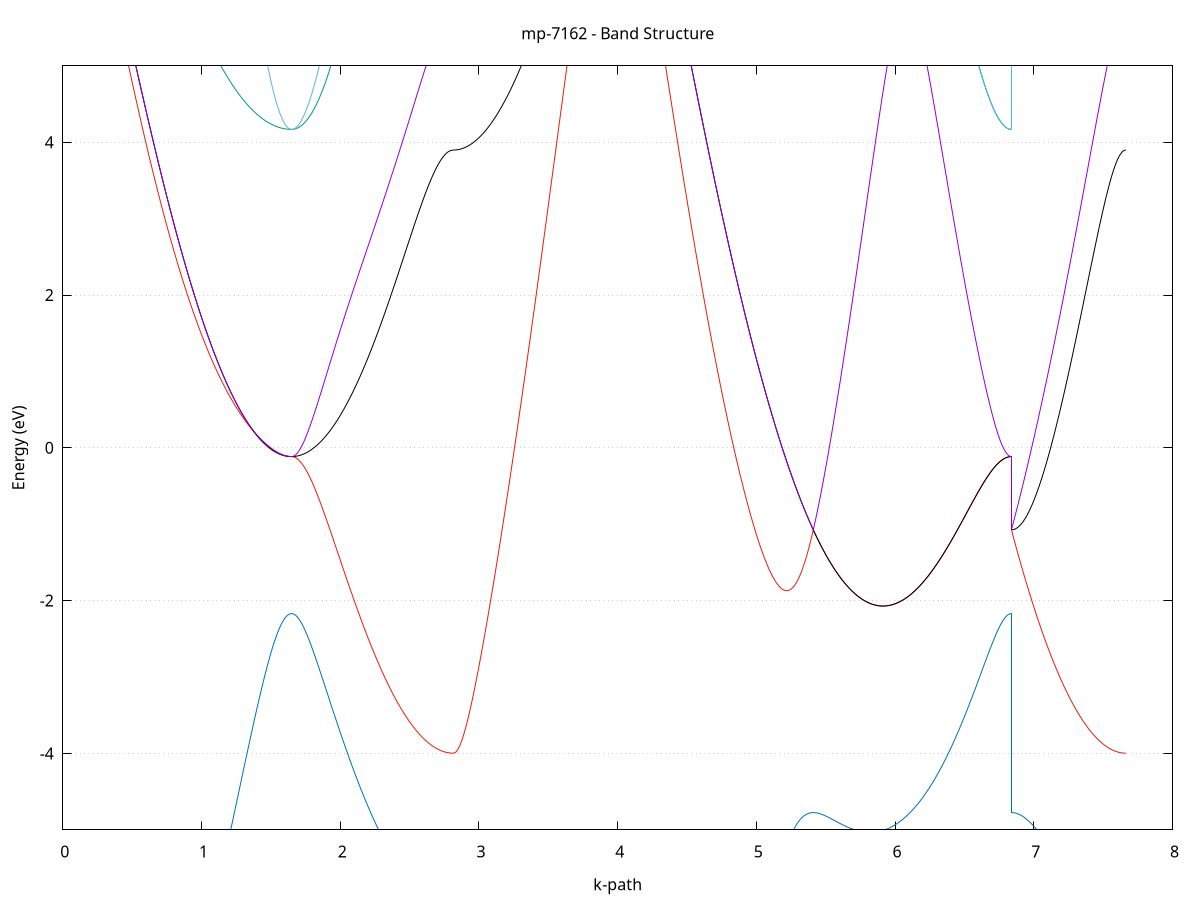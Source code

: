 set title 'mp-7162 - Band Structure'
set xlabel 'k-path'
set ylabel 'Energy (eV)'
set grid y
set yrange [-5:5]
set terminal png size 800,600
set output 'mp-7162_bands_gnuplot.png'
plot '-' using 1:2 with lines notitle, '-' using 1:2 with lines notitle, '-' using 1:2 with lines notitle, '-' using 1:2 with lines notitle, '-' using 1:2 with lines notitle, '-' using 1:2 with lines notitle, '-' using 1:2 with lines notitle, '-' using 1:2 with lines notitle, '-' using 1:2 with lines notitle, '-' using 1:2 with lines notitle, '-' using 1:2 with lines notitle, '-' using 1:2 with lines notitle, '-' using 1:2 with lines notitle, '-' using 1:2 with lines notitle, '-' using 1:2 with lines notitle, '-' using 1:2 with lines notitle
0.000000 -21.256033
0.009996 -21.256033
0.019993 -21.256033
0.029989 -21.255933
0.039985 -21.255833
0.049982 -21.255733
0.059978 -21.255533
0.069975 -21.255433
0.079971 -21.255233
0.089967 -21.255033
0.099964 -21.254833
0.109960 -21.254533
0.119956 -21.254233
0.129953 -21.253933
0.139949 -21.253633
0.149946 -21.253333
0.159942 -21.252933
0.169938 -21.252533
0.179935 -21.252133
0.189931 -21.251633
0.199927 -21.251233
0.209924 -21.250733
0.219920 -21.250133
0.229917 -21.249633
0.239913 -21.249033
0.249909 -21.248433
0.259906 -21.247833
0.269902 -21.247233
0.279898 -21.246533
0.289895 -21.245833
0.299891 -21.245133
0.309887 -21.244433
0.319884 -21.243633
0.329880 -21.242833
0.339877 -21.242033
0.349873 -21.241233
0.359869 -21.240333
0.369866 -21.239533
0.379862 -21.238533
0.389858 -21.237633
0.399855 -21.236733
0.409851 -21.235733
0.419848 -21.234733
0.429844 -21.233633
0.439840 -21.232633
0.449837 -21.231533
0.459833 -21.230433
0.469829 -21.229333
0.479826 -21.228133
0.489822 -21.227033
0.499818 -21.225833
0.509815 -21.224633
0.519811 -21.223333
0.529808 -21.222033
0.539804 -21.220833
0.549800 -21.219533
0.559797 -21.218133
0.569793 -21.216833
0.579789 -21.215433
0.589786 -21.214033
0.599782 -21.212633
0.609779 -21.211133
0.619775 -21.209733
0.629771 -21.208233
0.639768 -21.206733
0.649764 -21.205233
0.659760 -21.203633
0.669757 -21.202133
0.679753 -21.200533
0.689750 -21.198933
0.699746 -21.197333
0.709742 -21.195633
0.719739 -21.194033
0.729735 -21.192333
0.739731 -21.190633
0.749728 -21.188933
0.759724 -21.188233
0.769720 -21.189633
0.779717 -21.191033
0.789713 -21.192433
0.799710 -21.193833
0.809706 -21.195233
0.819702 -21.196633
0.829699 -21.198033
0.839695 -21.199533
0.849691 -21.200933
0.859688 -21.202333
0.869684 -21.203733
0.879681 -21.205133
0.889677 -21.206533
0.899673 -21.207933
0.909670 -21.209433
0.919666 -21.210833
0.929662 -21.212233
0.939659 -21.213533
0.949655 -21.214933
0.959651 -21.216333
0.969648 -21.217733
0.979644 -21.219133
0.989641 -21.220433
0.999637 -21.221833
1.009633 -21.223233
1.019630 -21.224533
1.029626 -21.225833
1.039622 -21.227133
1.049619 -21.228433
1.059615 -21.229733
1.069612 -21.231033
1.079608 -21.232333
1.089604 -21.233633
1.099601 -21.234833
1.109597 -21.236133
1.119593 -21.237333
1.129590 -21.238533
1.139586 -21.239733
1.149583 -21.240933
1.159579 -21.242133
1.169575 -21.243233
1.179572 -21.244433
1.189568 -21.245533
1.199564 -21.246633
1.209561 -21.247733
1.219557 -21.248833
1.229553 -21.249833
1.239550 -21.250933
1.249546 -21.251933
1.259543 -21.252933
1.269539 -21.253933
1.279535 -21.254833
1.289532 -21.255733
1.299528 -21.256733
1.309524 -21.257533
1.319521 -21.258433
1.329517 -21.259333
1.339514 -21.260133
1.349510 -21.260933
1.359506 -21.261733
1.369503 -21.262433
1.379499 -21.263233
1.389495 -21.263933
1.399492 -21.264633
1.409488 -21.265233
1.419485 -21.265933
1.429481 -21.266533
1.439477 -21.267133
1.449474 -21.267633
1.459470 -21.268133
1.469466 -21.268733
1.479463 -21.269133
1.489459 -21.269633
1.499455 -21.270033
1.509452 -21.270433
1.519448 -21.270833
1.529445 -21.271133
1.539441 -21.271433
1.549437 -21.271733
1.559434 -21.272033
1.569430 -21.272233
1.579426 -21.272433
1.589423 -21.272633
1.599419 -21.272833
1.609416 -21.272933
1.619412 -21.273033
1.629408 -21.273133
1.639405 -21.273133
1.649401 -21.273133
1.649401 -21.273133
1.659369 -21.273133
1.669338 -21.273133
1.679306 -21.273033
1.689275 -21.272933
1.699243 -21.272733
1.709211 -21.272533
1.719180 -21.272333
1.729148 -21.272033
1.739117 -21.271733
1.749085 -21.271433
1.759053 -21.271033
1.769022 -21.270633
1.778990 -21.270233
1.788959 -21.269833
1.798927 -21.269333
1.808895 -21.268733
1.818864 -21.268233
1.828832 -21.267633
1.838801 -21.267033
1.848769 -21.266333
1.858737 -21.265733
1.868706 -21.265033
1.878674 -21.264333
1.888643 -21.263533
1.898611 -21.262733
1.908579 -21.261933
1.918548 -21.261133
1.928516 -21.260333
1.938485 -21.259433
1.948453 -21.258533
1.958421 -21.257633
1.968390 -21.256733
1.978358 -21.255833
1.988327 -21.254833
1.998295 -21.253933
2.008263 -21.252933
2.018232 -21.251933
2.028200 -21.250933
2.038169 -21.249933
2.048137 -21.248933
2.058105 -21.247933
2.068074 -21.246833
2.078042 -21.245833
2.088011 -21.244833
2.097979 -21.243833
2.107947 -21.242733
2.117916 -21.241733
2.127884 -21.240733
2.137853 -21.239733
2.147821 -21.238733
2.157789 -21.237833
2.167758 -21.236833
2.177726 -21.235933
2.187695 -21.234933
2.197663 -21.234133
2.207631 -21.233233
2.217600 -21.232433
2.227568 -21.231533
2.237537 -21.230833
2.247505 -21.230033
2.257473 -21.229333
2.267442 -21.228633
2.277410 -21.228033
2.287379 -21.227433
2.297347 -21.226933
2.307315 -21.226433
2.317284 -21.226033
2.327252 -21.225633
2.337220 -21.225233
2.347189 -21.225033
2.357157 -21.224833
2.367126 -21.224933
2.377094 -21.227833
2.387063 -21.230633
2.397031 -21.233433
2.406999 -21.236233
2.416968 -21.238933
2.426936 -21.241633
2.436905 -21.244333
2.446873 -21.246933
2.456841 -21.249433
2.466810 -21.252033
2.476778 -21.254433
2.486746 -21.256833
2.496715 -21.259233
2.506683 -21.261533
2.516652 -21.263733
2.526620 -21.265933
2.536588 -21.268033
2.546557 -21.270133
2.556525 -21.272133
2.566494 -21.274033
2.576462 -21.275933
2.586430 -21.277733
2.596399 -21.279433
2.606367 -21.281133
2.616336 -21.282733
2.626304 -21.284233
2.636272 -21.285733
2.646241 -21.287033
2.656209 -21.288333
2.666178 -21.289633
2.676146 -21.290733
2.686114 -21.291833
2.696083 -21.292833
2.706051 -21.293733
2.716020 -21.294633
2.725988 -21.295433
2.735956 -21.296133
2.745925 -21.296733
2.755893 -21.297233
2.765862 -21.297633
2.775830 -21.298033
2.785798 -21.298333
2.795767 -21.298533
2.805735 -21.298633
2.815704 -21.298733
2.815704 -21.298733
2.825672 -21.298733
2.835640 -21.298633
2.845609 -21.298633
2.855577 -21.298533
2.865546 -21.298533
2.875514 -21.298433
2.885482 -21.298333
2.895451 -21.298233
2.905419 -21.298033
2.915388 -21.297933
2.925356 -21.297733
2.935324 -21.297633
2.945293 -21.297433
2.955261 -21.297233
2.965230 -21.297033
2.975198 -21.296733
2.985166 -21.296533
2.995135 -21.296233
3.005103 -21.296033
3.015072 -21.295733
3.025040 -21.295433
3.035008 -21.295133
3.044977 -21.294733
3.054945 -21.294433
3.064914 -21.294033
3.074882 -21.293733
3.084850 -21.293333
3.094819 -21.292933
3.104787 -21.292533
3.114756 -21.292133
3.124724 -21.291733
3.134692 -21.291333
3.144661 -21.290833
3.154629 -21.290433
3.164598 -21.289933
3.174566 -21.289533
3.184534 -21.289033
3.194503 -21.288533
3.204471 -21.288033
3.214440 -21.287533
3.224408 -21.287033
3.234376 -21.286533
3.244345 -21.286033
3.254313 -21.285533
3.264282 -21.284933
3.274250 -21.284433
3.284218 -21.283833
3.294187 -21.283333
3.304155 -21.282733
3.314124 -21.282233
3.324092 -21.281633
3.334060 -21.281133
3.344029 -21.280533
3.353997 -21.279933
3.363966 -21.279433
3.373934 -21.278833
3.383902 -21.278233
3.393871 -21.277633
3.403839 -21.277133
3.413808 -21.276533
3.423776 -21.275933
3.433744 -21.275333
3.443713 -21.274833
3.453681 -21.274233
3.463650 -21.273633
3.473618 -21.273133
3.483586 -21.272533
3.493555 -21.272033
3.503523 -21.271433
3.513492 -21.270933
3.523460 -21.270333
3.533428 -21.269833
3.543397 -21.269233
3.553365 -21.268733
3.563334 -21.268233
3.573302 -21.267733
3.583270 -21.267233
3.593239 -21.266733
3.603207 -21.266233
3.613176 -21.265733
3.623144 -21.265233
3.633112 -21.264733
3.643081 -21.264333
3.653049 -21.263833
3.663018 -21.263433
3.672986 -21.263033
3.682954 -21.262533
3.692923 -21.262133
3.702891 -21.261733
3.712860 -21.261333
3.722828 -21.261033
3.732796 -21.260633
3.742765 -21.260333
3.752733 -21.259933
3.762702 -21.259633
3.772670 -21.259333
3.782638 -21.259033
3.792607 -21.258733
3.802575 -21.258533
3.812544 -21.258233
3.822512 -21.257933
3.832480 -21.257733
3.842449 -21.257533
3.852417 -21.257333
3.862385 -21.257133
3.872354 -21.256933
3.882322 -21.256833
3.892291 -21.256633
3.902259 -21.256533
3.912227 -21.256433
3.922196 -21.256333
3.932164 -21.256233
3.942133 -21.256133
3.952101 -21.256133
3.962069 -21.256133
3.972038 -21.256033
3.982006 -21.256033
3.982006 -21.256033
3.991995 -21.256033
4.001984 -21.256033
4.011973 -21.256033
4.021962 -21.256033
4.031951 -21.256033
4.041940 -21.256033
4.051929 -21.256033
4.061918 -21.256133
4.071907 -21.256133
4.081896 -21.256133
4.091885 -21.256133
4.101874 -21.256133
4.111863 -21.256233
4.121852 -21.256233
4.131841 -21.256233
4.141830 -21.256333
4.151819 -21.256333
4.161808 -21.256433
4.171797 -21.256433
4.181786 -21.256433
4.191775 -21.256533
4.201764 -21.256533
4.211753 -21.256633
4.221742 -21.256633
4.231731 -21.256733
4.241720 -21.256833
4.251709 -21.256833
4.261698 -21.256933
4.271686 -21.256933
4.281675 -21.257033
4.291664 -21.257133
4.301653 -21.257133
4.311642 -21.257233
4.321631 -21.257333
4.331620 -21.257333
4.341609 -21.257433
4.351598 -21.257533
4.361587 -21.257533
4.371576 -21.257633
4.381565 -21.257733
4.391554 -21.257733
4.401543 -21.257833
4.411532 -21.257833
4.421521 -21.257933
4.431510 -21.258033
4.441499 -21.258033
4.451488 -21.258133
4.461477 -21.258133
4.471466 -21.258233
4.481455 -21.258233
4.491444 -21.258233
4.501433 -21.258333
4.511422 -21.258333
4.521411 -21.258333
4.531400 -21.258333
4.541389 -21.258333
4.551378 -21.258333
4.561367 -21.258333
4.571356 -21.258333
4.581345 -21.258233
4.591334 -21.258233
4.601323 -21.258133
4.611312 -21.258133
4.621301 -21.258033
4.631290 -21.257933
4.641279 -21.257833
4.651268 -21.257733
4.661256 -21.257633
4.671245 -21.257433
4.681234 -21.257333
4.691223 -21.257133
4.701212 -21.256933
4.711201 -21.256733
4.721190 -21.256533
4.731179 -21.256233
4.741168 -21.256033
4.751157 -21.255733
4.761146 -21.255433
4.771135 -21.255133
4.781124 -21.254733
4.791113 -21.254433
4.801102 -21.254033
4.811091 -21.253633
4.821080 -21.253233
4.831069 -21.252733
4.841058 -21.252333
4.851047 -21.251833
4.861036 -21.251333
4.871025 -21.250733
4.881014 -21.250233
4.891003 -21.249633
4.900992 -21.249033
4.910981 -21.248333
4.920970 -21.247733
4.930959 -21.247033
4.940948 -21.246333
4.950937 -21.245633
4.960926 -21.244833
4.970915 -21.244133
4.980904 -21.243333
4.990893 -21.242533
5.000882 -21.241633
5.010871 -21.240733
5.020859 -21.239833
5.030848 -21.238933
5.040837 -21.238033
5.050826 -21.237033
5.060815 -21.236033
5.070804 -21.235033
5.080793 -21.234033
5.090782 -21.232933
5.100771 -21.231833
5.110760 -21.230833
5.120749 -21.229733
5.130738 -21.228533
5.140727 -21.227433
5.150716 -21.226233
5.160705 -21.225033
5.170694 -21.223833
5.180683 -21.222633
5.190672 -21.221333
5.200661 -21.220133
5.210650 -21.218833
5.220639 -21.217533
5.230628 -21.216233
5.240617 -21.214933
5.250606 -21.213633
5.260595 -21.212233
5.270584 -21.210933
5.280573 -21.209533
5.290562 -21.208133
5.300551 -21.206833
5.310540 -21.205433
5.320529 -21.204033
5.330518 -21.202633
5.340507 -21.201233
5.350496 -21.199833
5.360485 -21.198433
5.370474 -21.197033
5.380463 -21.195633
5.390452 -21.194233
5.400440 -21.192833
5.410429 -21.191533
5.410429 -21.191533
5.420418 -21.194233
5.430407 -21.197033
5.440396 -21.199733
5.450385 -21.202433
5.460374 -21.205133
5.470363 -21.207733
5.480352 -21.210433
5.490341 -21.213033
5.500330 -21.215633
5.510319 -21.218133
5.520308 -21.220733
5.530297 -21.223133
5.540286 -21.225633
5.550275 -21.227933
5.560264 -21.230333
5.570253 -21.232533
5.580242 -21.234833
5.590231 -21.236933
5.600220 -21.239033
5.610209 -21.241133
5.620198 -21.243133
5.630187 -21.245033
5.640176 -21.246833
5.650165 -21.248633
5.660154 -21.250333
5.670143 -21.252033
5.680132 -21.253533
5.690121 -21.255033
5.700110 -21.256433
5.710099 -21.257833
5.720088 -21.259033
5.730077 -21.260233
5.740066 -21.261233
5.750055 -21.262233
5.760044 -21.263133
5.770032 -21.263933
5.780021 -21.264733
5.790010 -21.265333
5.799999 -21.265833
5.809988 -21.266233
5.819977 -21.266633
5.829966 -21.266833
5.839955 -21.267033
5.849944 -21.267033
5.859933 -21.267033
5.869922 -21.266833
5.879911 -21.266633
5.889900 -21.266333
5.899889 -21.265833
5.909878 -21.265333
5.919867 -21.264733
5.929856 -21.264033
5.939845 -21.263233
5.949834 -21.262333
5.959823 -21.261333
5.969812 -21.260233
5.979801 -21.259033
5.989790 -21.257733
5.999779 -21.256433
6.009768 -21.254933
6.019757 -21.253433
6.029746 -21.251733
6.039735 -21.250033
6.049724 -21.248233
6.059713 -21.246333
6.069702 -21.244433
6.079691 -21.242333
6.089680 -21.240233
6.099669 -21.238033
6.109658 -21.235833
6.119647 -21.233433
6.129636 -21.231033
6.139624 -21.228633
6.149613 -21.226033
6.159602 -21.223433
6.169591 -21.220833
6.179580 -21.218133
6.189569 -21.215433
6.199558 -21.212633
6.209547 -21.209733
6.219536 -21.210333
6.229525 -21.211833
6.239514 -21.213333
6.249503 -21.214833
6.259492 -21.216333
6.269481 -21.217833
6.279470 -21.219333
6.289459 -21.220933
6.299448 -21.222433
6.309437 -21.223933
6.319426 -21.225433
6.329415 -21.226933
6.339404 -21.228333
6.349393 -21.229833
6.359382 -21.231333
6.369371 -21.232833
6.379360 -21.234233
6.389349 -21.235633
6.399338 -21.237133
6.409327 -21.238533
6.419316 -21.239933
6.429305 -21.241233
6.439294 -21.242633
6.449283 -21.244033
6.459272 -21.245333
6.469261 -21.246633
6.479250 -21.247933
6.489239 -21.249233
6.499228 -21.250433
6.509217 -21.251633
6.519205 -21.252833
6.529194 -21.254033
6.539183 -21.255133
6.549172 -21.256233
6.559161 -21.257333
6.569150 -21.258433
6.579139 -21.259433
6.589128 -21.260433
6.599117 -21.261333
6.609106 -21.262333
6.619095 -21.263233
6.629084 -21.264033
6.639073 -21.264933
6.649062 -21.265733
6.659051 -21.266433
6.669040 -21.267133
6.679029 -21.267833
6.689018 -21.268433
6.699007 -21.269033
6.708996 -21.269633
6.718985 -21.270133
6.728974 -21.270633
6.738963 -21.271033
6.748952 -21.271433
6.758941 -21.271833
6.768930 -21.272133
6.778919 -21.272433
6.788908 -21.272633
6.798897 -21.272833
6.808886 -21.272933
6.818875 -21.273033
6.828864 -21.273133
6.838853 -21.273133
6.838853 -21.191533
6.848789 -21.193833
6.858725 -21.196233
6.868661 -21.198533
6.878597 -21.200833
6.888533 -21.203133
6.898470 -21.205433
6.908406 -21.207733
6.918342 -21.209933
6.928278 -21.212233
6.938214 -21.214433
6.948150 -21.216633
6.958086 -21.218833
6.968023 -21.220933
6.977959 -21.223033
6.987895 -21.225133
6.997831 -21.227233
7.007767 -21.229333
7.017703 -21.231333
7.027639 -21.233333
7.037576 -21.235333
7.047512 -21.237233
7.057448 -21.239133
7.067384 -21.241033
7.077320 -21.242933
7.087256 -21.244733
7.097193 -21.246533
7.107129 -21.248333
7.117065 -21.250133
7.127001 -21.251833
7.136937 -21.253533
7.146873 -21.255233
7.156809 -21.256833
7.166746 -21.258433
7.176682 -21.260033
7.186618 -21.261633
7.196554 -21.263133
7.206490 -21.264633
7.216426 -21.266033
7.226362 -21.267533
7.236299 -21.268933
7.246235 -21.270233
7.256171 -21.271633
7.266107 -21.272933
7.276043 -21.274133
7.285979 -21.275433
7.295916 -21.276633
7.305852 -21.277733
7.315788 -21.278933
7.325724 -21.280033
7.335660 -21.281133
7.345596 -21.282133
7.355532 -21.283233
7.365469 -21.284133
7.375405 -21.285133
7.385341 -21.286033
7.395277 -21.286933
7.405213 -21.287833
7.415149 -21.288633
7.425085 -21.289433
7.435022 -21.290133
7.444958 -21.290833
7.454894 -21.291533
7.464830 -21.292233
7.474766 -21.292833
7.484702 -21.293433
7.494639 -21.294033
7.504575 -21.294533
7.514511 -21.295033
7.524447 -21.295533
7.534383 -21.295933
7.544319 -21.296333
7.554255 -21.296733
7.564192 -21.297133
7.574128 -21.297433
7.584064 -21.297633
7.594000 -21.297933
7.603936 -21.298133
7.613872 -21.298333
7.623809 -21.298433
7.633745 -21.298533
7.643681 -21.298633
7.653617 -21.298633
7.663553 -21.298733
e
0.000000 -21.256033
0.009996 -21.256033
0.019993 -21.256033
0.029989 -21.255933
0.039985 -21.255833
0.049982 -21.255733
0.059978 -21.255533
0.069975 -21.255433
0.079971 -21.255233
0.089967 -21.255033
0.099964 -21.254833
0.109960 -21.254533
0.119956 -21.254233
0.129953 -21.253933
0.139949 -21.253633
0.149946 -21.253333
0.159942 -21.252933
0.169938 -21.252533
0.179935 -21.252133
0.189931 -21.251633
0.199927 -21.251233
0.209924 -21.250733
0.219920 -21.250133
0.229917 -21.249633
0.239913 -21.249033
0.249909 -21.248433
0.259906 -21.247833
0.269902 -21.247233
0.279898 -21.246533
0.289895 -21.245833
0.299891 -21.245133
0.309887 -21.244433
0.319884 -21.243633
0.329880 -21.242833
0.339877 -21.242033
0.349873 -21.241233
0.359869 -21.240333
0.369866 -21.239533
0.379862 -21.238533
0.389858 -21.237633
0.399855 -21.236733
0.409851 -21.235733
0.419848 -21.234733
0.429844 -21.233633
0.439840 -21.232633
0.449837 -21.231533
0.459833 -21.230433
0.469829 -21.229333
0.479826 -21.228133
0.489822 -21.227033
0.499818 -21.225833
0.509815 -21.224633
0.519811 -21.223333
0.529808 -21.222033
0.539804 -21.220833
0.549800 -21.219533
0.559797 -21.218133
0.569793 -21.216833
0.579789 -21.215433
0.589786 -21.214033
0.599782 -21.212633
0.609779 -21.211133
0.619775 -21.209733
0.629771 -21.208233
0.639768 -21.206733
0.649764 -21.205233
0.659760 -21.203633
0.669757 -21.202133
0.679753 -21.200533
0.689750 -21.198933
0.699746 -21.197333
0.709742 -21.195633
0.719739 -21.194033
0.729735 -21.192333
0.739731 -21.190633
0.749728 -21.188933
0.759724 -21.187233
0.769720 -21.185533
0.779717 -21.183833
0.789713 -21.182033
0.799710 -21.180233
0.809706 -21.178533
0.819702 -21.176733
0.829699 -21.174833
0.839695 -21.173133
0.849691 -21.171233
0.859688 -21.169433
0.869684 -21.167533
0.879681 -21.165733
0.889677 -21.165433
0.899673 -21.167133
0.909670 -21.168833
0.919666 -21.170533
0.929662 -21.172233
0.939659 -21.173933
0.949655 -21.175733
0.959651 -21.177533
0.969648 -21.179333
0.979644 -21.181133
0.989641 -21.183033
0.999637 -21.184833
1.009633 -21.186733
1.019630 -21.188633
1.029626 -21.190533
1.039622 -21.192433
1.049619 -21.194333
1.059615 -21.196233
1.069612 -21.198233
1.079608 -21.200133
1.089604 -21.202033
1.099601 -21.204033
1.109597 -21.205933
1.119593 -21.207933
1.129590 -21.209833
1.139586 -21.211833
1.149583 -21.213733
1.159579 -21.215633
1.169575 -21.217633
1.179572 -21.219533
1.189568 -21.221433
1.199564 -21.223333
1.209561 -21.225133
1.219557 -21.227033
1.229553 -21.228833
1.239550 -21.230733
1.249546 -21.232533
1.259543 -21.234233
1.269539 -21.236033
1.279535 -21.237733
1.289532 -21.239433
1.299528 -21.241133
1.309524 -21.242733
1.319521 -21.244333
1.329517 -21.245933
1.339514 -21.247533
1.349510 -21.249033
1.359506 -21.250533
1.369503 -21.251933
1.379499 -21.253333
1.389495 -21.254733
1.399492 -21.256033
1.409488 -21.257333
1.419485 -21.258533
1.429481 -21.259733
1.439477 -21.260933
1.449474 -21.262033
1.459470 -21.263133
1.469466 -21.264133
1.479463 -21.265033
1.489459 -21.265933
1.499455 -21.266833
1.509452 -21.267633
1.519448 -21.268433
1.529445 -21.269133
1.539441 -21.269733
1.549437 -21.270333
1.559434 -21.270833
1.569430 -21.271333
1.579426 -21.271733
1.589423 -21.272133
1.599419 -21.272433
1.609416 -21.272733
1.619412 -21.272933
1.629408 -21.273033
1.639405 -21.273133
1.649401 -21.273133
1.649401 -21.273133
1.659369 -21.273133
1.669338 -21.273033
1.679306 -21.272933
1.689275 -21.272733
1.699243 -21.272533
1.709211 -21.272233
1.719180 -21.271933
1.729148 -21.271533
1.739117 -21.271133
1.749085 -21.270733
1.759053 -21.270133
1.769022 -21.269633
1.778990 -21.269033
1.788959 -21.268333
1.798927 -21.267633
1.808895 -21.266933
1.818864 -21.266133
1.828832 -21.265233
1.838801 -21.264433
1.848769 -21.263433
1.858737 -21.262433
1.868706 -21.261433
1.878674 -21.260433
1.888643 -21.259333
1.898611 -21.258133
1.908579 -21.256933
1.918548 -21.255733
1.928516 -21.254533
1.938485 -21.253233
1.948453 -21.251833
1.958421 -21.250533
1.968390 -21.249133
1.978358 -21.247633
1.988327 -21.246233
1.998295 -21.244733
2.008263 -21.243133
2.018232 -21.241633
2.028200 -21.240033
2.038169 -21.238433
2.048137 -21.236733
2.058105 -21.235133
2.068074 -21.233433
2.078042 -21.231633
2.088011 -21.229933
2.097979 -21.228133
2.107947 -21.226433
2.117916 -21.224633
2.127884 -21.222733
2.137853 -21.220933
2.147821 -21.219133
2.157789 -21.217233
2.167758 -21.215433
2.177726 -21.213533
2.187695 -21.211633
2.197663 -21.209733
2.207631 -21.207833
2.217600 -21.205933
2.227568 -21.204033
2.237537 -21.202133
2.247505 -21.200133
2.257473 -21.198233
2.267442 -21.196333
2.277410 -21.197833
2.287379 -21.200933
2.297347 -21.203933
2.307315 -21.207033
2.317284 -21.210033
2.327252 -21.213033
2.337220 -21.216033
2.347189 -21.219033
2.357157 -21.222033
2.367126 -21.224633
2.377094 -21.224533
2.387063 -21.224433
2.397031 -21.224433
2.406999 -21.224433
2.416968 -21.224533
2.426936 -21.224733
2.436905 -21.224833
2.446873 -21.225133
2.456841 -21.225433
2.466810 -21.225733
2.476778 -21.226033
2.486746 -21.226433
2.496715 -21.226833
2.506683 -21.227233
2.516652 -21.227733
2.526620 -21.228233
2.536588 -21.228733
2.546557 -21.229233
2.556525 -21.229733
2.566494 -21.230233
2.576462 -21.230733
2.586430 -21.231233
2.596399 -21.231833
2.606367 -21.232333
2.616336 -21.232833
2.626304 -21.233333
2.636272 -21.233833
2.646241 -21.234233
2.656209 -21.234733
2.666178 -21.235133
2.676146 -21.235533
2.686114 -21.235933
2.696083 -21.236333
2.706051 -21.236733
2.716020 -21.237033
2.725988 -21.237333
2.735956 -21.237533
2.745925 -21.237833
2.755893 -21.238033
2.765862 -21.238233
2.775830 -21.238333
2.785798 -21.238433
2.795767 -21.238533
2.805735 -21.238533
2.815704 -21.238633
2.815704 -21.238633
2.825672 -21.238533
2.835640 -21.238533
2.845609 -21.238533
2.855577 -21.238433
2.865546 -21.238433
2.875514 -21.238333
2.885482 -21.238233
2.895451 -21.238133
2.905419 -21.238033
2.915388 -21.237833
2.925356 -21.237733
2.935324 -21.237533
2.945293 -21.237333
2.955261 -21.237133
2.965230 -21.236933
2.975198 -21.236833
2.985166 -21.236533
2.995135 -21.236333
3.005103 -21.236133
3.015072 -21.235933
3.025040 -21.235633
3.035008 -21.235333
3.044977 -21.235133
3.054945 -21.234833
3.064914 -21.234633
3.074882 -21.234333
3.084850 -21.234033
3.094819 -21.233833
3.104787 -21.233533
3.114756 -21.233333
3.124724 -21.233033
3.134692 -21.232833
3.144661 -21.232533
3.154629 -21.232333
3.164598 -21.232133
3.174566 -21.231933
3.184534 -21.231733
3.194503 -21.231533
3.204471 -21.231333
3.214440 -21.231133
3.224408 -21.231033
3.234376 -21.230933
3.244345 -21.230833
3.254313 -21.230733
3.264282 -21.230633
3.274250 -21.230633
3.284218 -21.230633
3.294187 -21.230633
3.304155 -21.230633
3.314124 -21.230733
3.324092 -21.230833
3.334060 -21.230933
3.344029 -21.231033
3.353997 -21.231233
3.363966 -21.231333
3.373934 -21.231633
3.383902 -21.231833
3.393871 -21.232133
3.403839 -21.232333
3.413808 -21.232733
3.423776 -21.233033
3.433744 -21.233333
3.443713 -21.233733
3.453681 -21.234133
3.463650 -21.234633
3.473618 -21.235033
3.483586 -21.235433
3.493555 -21.235933
3.503523 -21.236433
3.513492 -21.236933
3.523460 -21.237433
3.533428 -21.238033
3.543397 -21.238533
3.553365 -21.239133
3.563334 -21.239633
3.573302 -21.240233
3.583270 -21.240733
3.593239 -21.241333
3.603207 -21.241933
3.613176 -21.242533
3.623144 -21.243133
3.633112 -21.243633
3.643081 -21.244233
3.653049 -21.244833
3.663018 -21.245433
3.672986 -21.245933
3.682954 -21.246533
3.692923 -21.247033
3.702891 -21.247633
3.712860 -21.248133
3.722828 -21.248633
3.732796 -21.249133
3.742765 -21.249633
3.752733 -21.250133
3.762702 -21.250633
3.772670 -21.251033
3.782638 -21.251433
3.792607 -21.251933
3.802575 -21.252333
3.812544 -21.252733
3.822512 -21.253033
3.832480 -21.253433
3.842449 -21.253733
3.852417 -21.254033
3.862385 -21.254333
3.872354 -21.254633
3.882322 -21.254833
3.892291 -21.255033
3.902259 -21.255233
3.912227 -21.255433
3.922196 -21.255633
3.932164 -21.255733
3.942133 -21.255833
3.952101 -21.255933
3.962069 -21.256033
3.972038 -21.256033
3.982006 -21.256033
3.982006 -21.256033
3.991995 -21.256033
4.001984 -21.256033
4.011973 -21.256033
4.021962 -21.256033
4.031951 -21.256033
4.041940 -21.256033
4.051929 -21.256033
4.061918 -21.256133
4.071907 -21.256133
4.081896 -21.256133
4.091885 -21.256133
4.101874 -21.256133
4.111863 -21.256233
4.121852 -21.256233
4.131841 -21.256233
4.141830 -21.256333
4.151819 -21.256333
4.161808 -21.256433
4.171797 -21.256433
4.181786 -21.256433
4.191775 -21.256533
4.201764 -21.256533
4.211753 -21.256633
4.221742 -21.256633
4.231731 -21.256733
4.241720 -21.256833
4.251709 -21.256833
4.261698 -21.256933
4.271686 -21.256933
4.281675 -21.257033
4.291664 -21.257133
4.301653 -21.257133
4.311642 -21.257233
4.321631 -21.257333
4.331620 -21.257333
4.341609 -21.257433
4.351598 -21.257533
4.361587 -21.257533
4.371576 -21.257633
4.381565 -21.257733
4.391554 -21.257733
4.401543 -21.257833
4.411532 -21.257833
4.421521 -21.257933
4.431510 -21.258033
4.441499 -21.258033
4.451488 -21.258133
4.461477 -21.258133
4.471466 -21.258233
4.481455 -21.258233
4.491444 -21.258233
4.501433 -21.258333
4.511422 -21.258333
4.521411 -21.258333
4.531400 -21.258333
4.541389 -21.258333
4.551378 -21.258333
4.561367 -21.258333
4.571356 -21.258333
4.581345 -21.258233
4.591334 -21.258233
4.601323 -21.258133
4.611312 -21.258133
4.621301 -21.258033
4.631290 -21.257933
4.641279 -21.257833
4.651268 -21.257733
4.661256 -21.257633
4.671245 -21.257433
4.681234 -21.257333
4.691223 -21.257133
4.701212 -21.256933
4.711201 -21.256733
4.721190 -21.256533
4.731179 -21.256233
4.741168 -21.256033
4.751157 -21.255733
4.761146 -21.255433
4.771135 -21.255133
4.781124 -21.254733
4.791113 -21.254433
4.801102 -21.254033
4.811091 -21.253633
4.821080 -21.253233
4.831069 -21.252733
4.841058 -21.252333
4.851047 -21.251833
4.861036 -21.251333
4.871025 -21.250733
4.881014 -21.250233
4.891003 -21.249633
4.900992 -21.249033
4.910981 -21.248333
4.920970 -21.247733
4.930959 -21.247033
4.940948 -21.246333
4.950937 -21.245633
4.960926 -21.244833
4.970915 -21.244133
4.980904 -21.243333
4.990893 -21.242533
5.000882 -21.241633
5.010871 -21.240733
5.020859 -21.239833
5.030848 -21.238933
5.040837 -21.238033
5.050826 -21.237033
5.060815 -21.236033
5.070804 -21.235033
5.080793 -21.234033
5.090782 -21.232933
5.100771 -21.231833
5.110760 -21.230833
5.120749 -21.229733
5.130738 -21.228533
5.140727 -21.227433
5.150716 -21.226233
5.160705 -21.225033
5.170694 -21.223833
5.180683 -21.222633
5.190672 -21.221333
5.200661 -21.220133
5.210650 -21.218833
5.220639 -21.217533
5.230628 -21.216233
5.240617 -21.214933
5.250606 -21.213633
5.260595 -21.212233
5.270584 -21.210933
5.280573 -21.209533
5.290562 -21.208133
5.300551 -21.206833
5.310540 -21.205433
5.320529 -21.204033
5.330518 -21.202633
5.340507 -21.201233
5.350496 -21.199833
5.360485 -21.198433
5.370474 -21.197033
5.380463 -21.195633
5.390452 -21.194233
5.400440 -21.192833
5.410429 -21.191533
5.410429 -21.191533
5.420418 -21.190133
5.430407 -21.188733
5.440396 -21.187433
5.450385 -21.186033
5.460374 -21.184733
5.470363 -21.183433
5.480352 -21.182133
5.490341 -21.180833
5.500330 -21.179633
5.510319 -21.178333
5.520308 -21.177133
5.530297 -21.176033
5.540286 -21.174833
5.550275 -21.173733
5.560264 -21.172633
5.570253 -21.171633
5.580242 -21.170633
5.590231 -21.169733
5.600220 -21.168833
5.610209 -21.168033
5.620198 -21.167233
5.630187 -21.166533
5.640176 -21.165833
5.650165 -21.165233
5.660154 -21.164733
5.670143 -21.164233
5.680132 -21.163833
5.690121 -21.163533
5.700110 -21.163333
5.710099 -21.163133
5.720088 -21.163033
5.730077 -21.162933
5.740066 -21.162933
5.750055 -21.163033
5.760044 -21.163233
5.770032 -21.163433
5.780021 -21.163733
5.790010 -21.164033
5.799999 -21.164433
5.809988 -21.164833
5.819977 -21.165333
5.829966 -21.165833
5.839955 -21.166433
5.849944 -21.167033
5.859933 -21.167733
5.869922 -21.168433
5.879911 -21.169133
5.889900 -21.169933
5.899889 -21.170733
5.909878 -21.171633
5.919867 -21.172433
5.929856 -21.173433
5.939845 -21.174333
5.949834 -21.175333
5.959823 -21.176333
5.969812 -21.177333
5.979801 -21.178433
5.989790 -21.179533
5.999779 -21.180633
6.009768 -21.181833
6.019757 -21.182933
6.029746 -21.184133
6.039735 -21.185433
6.049724 -21.186633
6.059713 -21.187933
6.069702 -21.189233
6.079691 -21.190533
6.089680 -21.191833
6.099669 -21.193133
6.109658 -21.194533
6.119647 -21.195933
6.129636 -21.197333
6.139624 -21.198733
6.149613 -21.200133
6.159602 -21.201533
6.169591 -21.203033
6.179580 -21.204433
6.189569 -21.205933
6.199558 -21.207433
6.209547 -21.208833
6.219536 -21.210333
6.229525 -21.211833
6.239514 -21.213333
6.249503 -21.214833
6.259492 -21.216333
6.269481 -21.217833
6.279470 -21.219333
6.289459 -21.220933
6.299448 -21.222433
6.309437 -21.223933
6.319426 -21.225433
6.329415 -21.226933
6.339404 -21.228333
6.349393 -21.229833
6.359382 -21.231333
6.369371 -21.232833
6.379360 -21.234233
6.389349 -21.235633
6.399338 -21.237133
6.409327 -21.238533
6.419316 -21.239933
6.429305 -21.241233
6.439294 -21.242633
6.449283 -21.244033
6.459272 -21.245333
6.469261 -21.246633
6.479250 -21.247933
6.489239 -21.249233
6.499228 -21.250433
6.509217 -21.251633
6.519205 -21.252833
6.529194 -21.254033
6.539183 -21.255133
6.549172 -21.256233
6.559161 -21.257333
6.569150 -21.258433
6.579139 -21.259433
6.589128 -21.260433
6.599117 -21.261333
6.609106 -21.262333
6.619095 -21.263233
6.629084 -21.264033
6.639073 -21.264933
6.649062 -21.265733
6.659051 -21.266433
6.669040 -21.267133
6.679029 -21.267833
6.689018 -21.268433
6.699007 -21.269033
6.708996 -21.269633
6.718985 -21.270133
6.728974 -21.270633
6.738963 -21.271033
6.748952 -21.271433
6.758941 -21.271833
6.768930 -21.272133
6.778919 -21.272433
6.788908 -21.272633
6.798897 -21.272833
6.808886 -21.272933
6.818875 -21.273033
6.828864 -21.273133
6.838853 -21.273133
6.838853 -21.191533
6.848789 -21.191533
6.858725 -21.191533
6.868661 -21.191633
6.878597 -21.191733
6.888533 -21.191933
6.898470 -21.192133
6.908406 -21.192333
6.918342 -21.192533
6.928278 -21.192833
6.938214 -21.193133
6.948150 -21.193533
6.958086 -21.193933
6.968023 -21.194333
6.977959 -21.194733
6.987895 -21.195233
6.997831 -21.195733
7.007767 -21.196233
7.017703 -21.196833
7.027639 -21.197333
7.037576 -21.197933
7.047512 -21.198633
7.057448 -21.199233
7.067384 -21.199933
7.077320 -21.200633
7.087256 -21.201333
7.097193 -21.202033
7.107129 -21.202833
7.117065 -21.203633
7.127001 -21.204433
7.136937 -21.205233
7.146873 -21.206033
7.156809 -21.206833
7.166746 -21.207633
7.176682 -21.208533
7.186618 -21.209433
7.196554 -21.210233
7.206490 -21.211133
7.216426 -21.212033
7.226362 -21.212933
7.236299 -21.213833
7.246235 -21.214733
7.256171 -21.215533
7.266107 -21.216433
7.276043 -21.217333
7.285979 -21.218233
7.295916 -21.219133
7.305852 -21.219933
7.315788 -21.220833
7.325724 -21.221733
7.335660 -21.222533
7.345596 -21.223433
7.355532 -21.224233
7.365469 -21.225033
7.375405 -21.225833
7.385341 -21.226633
7.395277 -21.227433
7.405213 -21.228133
7.415149 -21.228833
7.425085 -21.229533
7.435022 -21.230233
7.444958 -21.230933
7.454894 -21.231533
7.464830 -21.232233
7.474766 -21.232833
7.484702 -21.233333
7.494639 -21.233933
7.504575 -21.234433
7.514511 -21.234933
7.524447 -21.235333
7.534383 -21.235833
7.544319 -21.236233
7.554255 -21.236633
7.564192 -21.236933
7.574128 -21.237233
7.584064 -21.237533
7.594000 -21.237733
7.603936 -21.238033
7.613872 -21.238133
7.623809 -21.238333
7.633745 -21.238433
7.643681 -21.238533
7.653617 -21.238533
7.663553 -21.238633
e
0.000000 -21.256033
0.009996 -21.256033
0.019993 -21.256033
0.029989 -21.255933
0.039985 -21.255733
0.049982 -21.255533
0.059978 -21.255433
0.069975 -21.255133
0.079971 -21.254933
0.089967 -21.254633
0.099964 -21.254233
0.109960 -21.253933
0.119956 -21.253533
0.129953 -21.253033
0.139949 -21.252633
0.149946 -21.252133
0.159942 -21.251633
0.169938 -21.251033
0.179935 -21.250433
0.189931 -21.249833
0.199927 -21.249133
0.209924 -21.248433
0.219920 -21.247733
0.229917 -21.246933
0.239913 -21.246133
0.249909 -21.245333
0.259906 -21.244433
0.269902 -21.243633
0.279898 -21.242633
0.289895 -21.241733
0.299891 -21.240733
0.309887 -21.239733
0.319884 -21.238733
0.329880 -21.237633
0.339877 -21.236533
0.349873 -21.235433
0.359869 -21.234333
0.369866 -21.233133
0.379862 -21.231933
0.389858 -21.230733
0.399855 -21.229433
0.409851 -21.228233
0.419848 -21.226933
0.429844 -21.225533
0.439840 -21.224233
0.449837 -21.222833
0.459833 -21.221433
0.469829 -21.220033
0.479826 -21.218633
0.489822 -21.217133
0.499818 -21.215633
0.509815 -21.214133
0.519811 -21.212633
0.529808 -21.211133
0.539804 -21.209533
0.549800 -21.208033
0.559797 -21.206433
0.569793 -21.204833
0.579789 -21.203233
0.589786 -21.201533
0.599782 -21.199933
0.609779 -21.198233
0.619775 -21.196533
0.629771 -21.194833
0.639768 -21.193133
0.649764 -21.191433
0.659760 -21.189733
0.669757 -21.188033
0.679753 -21.186233
0.689750 -21.184433
0.699746 -21.182733
0.709742 -21.181333
0.719739 -21.182633
0.729735 -21.184033
0.739731 -21.185433
0.749728 -21.186833
0.759724 -21.187233
0.769720 -21.185533
0.779717 -21.183833
0.789713 -21.182033
0.799710 -21.180233
0.809706 -21.178533
0.819702 -21.176733
0.829699 -21.174833
0.839695 -21.173133
0.849691 -21.171233
0.859688 -21.169433
0.869684 -21.167533
0.879681 -21.165733
0.889677 -21.163833
0.899673 -21.162033
0.909670 -21.160133
0.919666 -21.158233
0.929662 -21.156333
0.939659 -21.154533
0.949655 -21.152633
0.959651 -21.150733
0.969648 -21.148833
0.979644 -21.146933
0.989641 -21.145033
0.999637 -21.143133
1.009633 -21.141333
1.019630 -21.139433
1.029626 -21.137533
1.039622 -21.135633
1.049619 -21.133733
1.059615 -21.131933
1.069612 -21.130033
1.079608 -21.128233
1.089604 -21.126433
1.099601 -21.124533
1.109597 -21.122733
1.119593 -21.120933
1.129590 -21.119133
1.139586 -21.117433
1.149583 -21.115633
1.159579 -21.113933
1.169575 -21.112133
1.179572 -21.110433
1.189568 -21.108733
1.199564 -21.107133
1.209561 -21.105433
1.219557 -21.103833
1.229553 -21.102233
1.239550 -21.100633
1.249546 -21.099133
1.259543 -21.097533
1.269539 -21.096033
1.279535 -21.094533
1.289532 -21.093133
1.299528 -21.091733
1.309524 -21.090333
1.319521 -21.088933
1.329517 -21.087633
1.339514 -21.086333
1.349510 -21.085033
1.359506 -21.083833
1.369503 -21.082633
1.379499 -21.081433
1.389495 -21.080333
1.399492 -21.079233
1.409488 -21.078233
1.419485 -21.077133
1.429481 -21.076233
1.439477 -21.075233
1.449474 -21.074333
1.459470 -21.073533
1.469466 -21.072633
1.479463 -21.071933
1.489459 -21.071133
1.499455 -21.070533
1.509452 -21.069833
1.519448 -21.069233
1.529445 -21.068633
1.539441 -21.068133
1.549437 -21.067633
1.559434 -21.067233
1.569430 -21.066833
1.579426 -21.066533
1.589423 -21.066233
1.599419 -21.065933
1.609416 -21.065733
1.619412 -21.065533
1.629408 -21.065433
1.639405 -21.065433
1.649401 -21.065333
1.649401 -21.065333
1.659369 -21.065433
1.669338 -21.065533
1.679306 -21.065733
1.689275 -21.066033
1.699243 -21.066433
1.709211 -21.066933
1.719180 -21.067533
1.729148 -21.068133
1.739117 -21.068833
1.749085 -21.069633
1.759053 -21.070533
1.769022 -21.071533
1.778990 -21.072633
1.788959 -21.073733
1.798927 -21.074933
1.808895 -21.076233
1.818864 -21.077633
1.828832 -21.079133
1.838801 -21.080633
1.848769 -21.082233
1.858737 -21.083933
1.868706 -21.085733
1.878674 -21.087533
1.888643 -21.089433
1.898611 -21.091333
1.908579 -21.093433
1.918548 -21.095433
1.928516 -21.097633
1.938485 -21.099833
1.948453 -21.102133
1.958421 -21.104433
1.968390 -21.106833
1.978358 -21.109333
1.988327 -21.111833
1.998295 -21.114333
2.008263 -21.116933
2.018232 -21.119533
2.028200 -21.122233
2.038169 -21.125033
2.048137 -21.127733
2.058105 -21.130633
2.068074 -21.133433
2.078042 -21.136333
2.088011 -21.139233
2.097979 -21.142133
2.107947 -21.145133
2.117916 -21.148133
2.127884 -21.151133
2.137853 -21.154233
2.147821 -21.157333
2.157789 -21.160333
2.167758 -21.163433
2.177726 -21.166533
2.187695 -21.169733
2.197663 -21.172833
2.207631 -21.175933
2.217600 -21.179033
2.227568 -21.182233
2.237537 -21.185333
2.247505 -21.188433
2.257473 -21.191633
2.267442 -21.194733
2.277410 -21.194433
2.287379 -21.192533
2.297347 -21.190633
2.307315 -21.188733
2.317284 -21.186833
2.327252 -21.184933
2.337220 -21.183133
2.347189 -21.181233
2.357157 -21.179433
2.367126 -21.177633
2.377094 -21.175833
2.387063 -21.174033
2.397031 -21.172233
2.406999 -21.170533
2.416968 -21.168833
2.426936 -21.167133
2.436905 -21.165433
2.446873 -21.163733
2.456841 -21.162133
2.466810 -21.160533
2.476778 -21.159033
2.486746 -21.157433
2.496715 -21.155933
2.506683 -21.154533
2.516652 -21.153033
2.526620 -21.151633
2.536588 -21.150333
2.546557 -21.148933
2.556525 -21.147733
2.566494 -21.146433
2.576462 -21.145233
2.586430 -21.144133
2.596399 -21.142933
2.606367 -21.141933
2.616336 -21.140833
2.626304 -21.139833
2.636272 -21.138933
2.646241 -21.138033
2.656209 -21.137133
2.666178 -21.136333
2.676146 -21.135633
2.686114 -21.134933
2.696083 -21.134233
2.706051 -21.133633
2.716020 -21.133233
2.725988 -21.133133
2.735956 -21.132933
2.745925 -21.132833
2.755893 -21.132733
2.765862 -21.132633
2.775830 -21.132533
2.785798 -21.132433
2.795767 -21.132333
2.805735 -21.132333
2.815704 -21.132333
2.815704 -21.132333
2.825672 -21.132333
2.835640 -21.132333
2.845609 -21.132433
2.855577 -21.132433
2.865546 -21.132533
2.875514 -21.132633
2.885482 -21.132733
2.895451 -21.132833
2.905419 -21.133033
2.915388 -21.133133
2.925356 -21.133333
2.935324 -21.133533
2.945293 -21.133633
2.955261 -21.133833
2.965230 -21.134133
2.975198 -21.134333
2.985166 -21.134533
2.995135 -21.134833
3.005103 -21.135033
3.015072 -21.135333
3.025040 -21.135633
3.035008 -21.135833
3.044977 -21.136133
3.054945 -21.136433
3.064914 -21.136733
3.074882 -21.137033
3.084850 -21.137333
3.094819 -21.137733
3.104787 -21.138033
3.114756 -21.138333
3.124724 -21.138633
3.134692 -21.138933
3.144661 -21.139233
3.154629 -21.139533
3.164598 -21.139733
3.174566 -21.140033
3.184534 -21.140333
3.194503 -21.140533
3.204471 -21.140833
3.214440 -21.141033
3.224408 -21.141233
3.234376 -21.141433
3.244345 -21.141633
3.254313 -21.141833
3.264282 -21.141933
3.274250 -21.142133
3.284218 -21.142233
3.294187 -21.142333
3.304155 -21.142333
3.314124 -21.142433
3.324092 -21.142433
3.334060 -21.142433
3.344029 -21.142433
3.353997 -21.142433
3.363966 -21.142433
3.373934 -21.145233
3.383902 -21.148033
3.393871 -21.150833
3.403839 -21.153633
3.413808 -21.156433
3.423776 -21.159233
3.433744 -21.162033
3.443713 -21.164833
3.453681 -21.167633
3.463650 -21.170433
3.473618 -21.173133
3.483586 -21.175933
3.493555 -21.178633
3.503523 -21.181333
3.513492 -21.184033
3.523460 -21.186633
3.533428 -21.189333
3.543397 -21.191933
3.553365 -21.194433
3.563334 -21.197033
3.573302 -21.199533
3.583270 -21.202033
3.593239 -21.204433
3.603207 -21.206833
3.613176 -21.209133
3.623144 -21.211433
3.633112 -21.213733
3.643081 -21.215933
3.653049 -21.218133
3.663018 -21.220233
3.672986 -21.222333
3.682954 -21.224333
3.692923 -21.226333
3.702891 -21.228233
3.712860 -21.230133
3.722828 -21.231933
3.732796 -21.233733
3.742765 -21.235433
3.752733 -21.237033
3.762702 -21.238633
3.772670 -21.240133
3.782638 -21.241533
3.792607 -21.242933
3.802575 -21.244233
3.812544 -21.245533
3.822512 -21.246633
3.832480 -21.247833
3.842449 -21.248833
3.852417 -21.249833
3.862385 -21.250733
3.872354 -21.251533
3.882322 -21.252333
3.892291 -21.253033
3.902259 -21.253633
3.912227 -21.254233
3.922196 -21.254633
3.932164 -21.255033
3.942133 -21.255433
3.952101 -21.255633
3.962069 -21.255933
3.972038 -21.256033
3.982006 -21.256033
3.982006 -21.256033
3.991995 -21.256033
4.001984 -21.255833
4.011973 -21.255633
4.021962 -21.255333
4.031951 -21.254933
4.041940 -21.254433
4.051929 -21.253933
4.061918 -21.253233
4.071907 -21.252533
4.081896 -21.251733
4.091885 -21.250833
4.101874 -21.249833
4.111863 -21.248733
4.121852 -21.247633
4.131841 -21.246333
4.141830 -21.245133
4.151819 -21.243733
4.161808 -21.242233
4.171797 -21.240733
4.181786 -21.239133
4.191775 -21.237533
4.201764 -21.235833
4.211753 -21.234033
4.221742 -21.232133
4.231731 -21.230233
4.241720 -21.228233
4.251709 -21.226233
4.261698 -21.224133
4.271686 -21.222033
4.281675 -21.219833
4.291664 -21.217633
4.301653 -21.215333
4.311642 -21.213033
4.321631 -21.210733
4.331620 -21.208333
4.341609 -21.205933
4.351598 -21.203433
4.361587 -21.200933
4.371576 -21.198433
4.381565 -21.195933
4.391554 -21.193333
4.401543 -21.190833
4.411532 -21.188233
4.421521 -21.185633
4.431510 -21.183033
4.441499 -21.180433
4.451488 -21.177833
4.461477 -21.175233
4.471466 -21.172633
4.481455 -21.170033
4.491444 -21.167433
4.501433 -21.164833
4.511422 -21.162333
4.521411 -21.159733
4.531400 -21.157233
4.541389 -21.154733
4.551378 -21.152233
4.561367 -21.149833
4.571356 -21.147433
4.581345 -21.145033
4.591334 -21.142733
4.601323 -21.140433
4.611312 -21.138133
4.621301 -21.135933
4.631290 -21.133833
4.641279 -21.133933
4.651268 -21.133933
4.661256 -21.133933
4.671245 -21.134033
4.681234 -21.134033
4.691223 -21.134033
4.701212 -21.134033
4.711201 -21.134033
4.721190 -21.134033
4.731179 -21.134033
4.741168 -21.134033
4.751157 -21.134033
4.761146 -21.133933
4.771135 -21.133933
4.781124 -21.133833
4.791113 -21.133833
4.801102 -21.133833
4.811091 -21.133733
4.821080 -21.133633
4.831069 -21.133633
4.841058 -21.133533
4.851047 -21.133433
4.861036 -21.133433
4.871025 -21.133333
4.881014 -21.133233
4.891003 -21.133133
4.900992 -21.133033
4.910981 -21.132933
4.920970 -21.132833
4.930959 -21.132733
4.940948 -21.132633
4.950937 -21.132533
4.960926 -21.132433
4.970915 -21.132333
4.980904 -21.132233
4.990893 -21.132233
5.000882 -21.132133
5.010871 -21.132033
5.020859 -21.131933
5.030848 -21.131833
5.040837 -21.131733
5.050826 -21.131633
5.060815 -21.131533
5.070804 -21.131433
5.080793 -21.131333
5.090782 -21.131233
5.100771 -21.131133
5.110760 -21.131033
5.120749 -21.130933
5.130738 -21.130833
5.140727 -21.130733
5.150716 -21.130633
5.160705 -21.130533
5.170694 -21.130533
5.180683 -21.132233
5.190672 -21.134433
5.200661 -21.136633
5.210650 -21.138933
5.220639 -21.141333
5.230628 -21.143633
5.240617 -21.146133
5.250606 -21.148533
5.260595 -21.151033
5.270584 -21.153633
5.280573 -21.156233
5.290562 -21.158833
5.300551 -21.161433
5.310540 -21.164133
5.320529 -21.166833
5.330518 -21.169533
5.340507 -21.172233
5.350496 -21.174933
5.360485 -21.177733
5.370474 -21.180433
5.380463 -21.183233
5.390452 -21.185933
5.400440 -21.188733
5.410429 -21.191533
5.410429 -21.191533
5.420418 -21.190133
5.430407 -21.188733
5.440396 -21.187433
5.450385 -21.186033
5.460374 -21.184733
5.470363 -21.183433
5.480352 -21.182133
5.490341 -21.180833
5.500330 -21.179633
5.510319 -21.178333
5.520308 -21.177133
5.530297 -21.176033
5.540286 -21.174833
5.550275 -21.173733
5.560264 -21.172633
5.570253 -21.171633
5.580242 -21.170633
5.590231 -21.169733
5.600220 -21.168833
5.610209 -21.168033
5.620198 -21.167233
5.630187 -21.166533
5.640176 -21.165833
5.650165 -21.165233
5.660154 -21.164733
5.670143 -21.164233
5.680132 -21.163833
5.690121 -21.163533
5.700110 -21.163333
5.710099 -21.163133
5.720088 -21.163033
5.730077 -21.162933
5.740066 -21.162933
5.750055 -21.163033
5.760044 -21.163233
5.770032 -21.163433
5.780021 -21.163733
5.790010 -21.164033
5.799999 -21.164433
5.809988 -21.164833
5.819977 -21.165333
5.829966 -21.165833
5.839955 -21.166433
5.849944 -21.167033
5.859933 -21.167733
5.869922 -21.168433
5.879911 -21.169133
5.889900 -21.169933
5.899889 -21.170733
5.909878 -21.171633
5.919867 -21.172433
5.929856 -21.173433
5.939845 -21.174333
5.949834 -21.175333
5.959823 -21.176333
5.969812 -21.177333
5.979801 -21.178433
5.989790 -21.179533
5.999779 -21.180633
6.009768 -21.181833
6.019757 -21.182933
6.029746 -21.184133
6.039735 -21.185433
6.049724 -21.186633
6.059713 -21.187933
6.069702 -21.189233
6.079691 -21.190533
6.089680 -21.191833
6.099669 -21.193133
6.109658 -21.194533
6.119647 -21.195933
6.129636 -21.197333
6.139624 -21.198733
6.149613 -21.200133
6.159602 -21.201533
6.169591 -21.203033
6.179580 -21.204433
6.189569 -21.205933
6.199558 -21.207433
6.209547 -21.208833
6.219536 -21.206833
6.229525 -21.203933
6.239514 -21.200933
6.249503 -21.197933
6.259492 -21.194833
6.269481 -21.191733
6.279470 -21.188633
6.289459 -21.185533
6.299448 -21.182333
6.309437 -21.179233
6.319426 -21.176033
6.329415 -21.172833
6.339404 -21.169633
6.349393 -21.166433
6.359382 -21.163133
6.369371 -21.159933
6.379360 -21.156733
6.389349 -21.153533
6.399338 -21.150333
6.409327 -21.147233
6.419316 -21.144033
6.429305 -21.140933
6.439294 -21.137833
6.449283 -21.134733
6.459272 -21.131633
6.469261 -21.128633
6.479250 -21.125633
6.489239 -21.122733
6.499228 -21.119833
6.509217 -21.117033
6.519205 -21.114233
6.529194 -21.111433
6.539183 -21.108733
6.549172 -21.106133
6.559161 -21.103533
6.569150 -21.101033
6.579139 -21.098633
6.589128 -21.096233
6.599117 -21.093933
6.609106 -21.091733
6.619095 -21.089633
6.629084 -21.087533
6.639073 -21.085533
6.649062 -21.083633
6.659051 -21.081833
6.669040 -21.080133
6.679029 -21.078433
6.689018 -21.076933
6.699007 -21.075433
6.708996 -21.074133
6.718985 -21.072833
6.728974 -21.071633
6.738963 -21.070533
6.748952 -21.069533
6.758941 -21.068733
6.768930 -21.067933
6.778919 -21.067233
6.788908 -21.066633
6.798897 -21.066233
6.808886 -21.065833
6.818875 -21.065533
6.828864 -21.065433
6.838853 -21.065333
6.838853 -21.191533
6.848789 -21.189133
6.858725 -21.186733
6.868661 -21.184333
6.878597 -21.181933
6.888533 -21.179433
6.898470 -21.177033
6.908406 -21.174633
6.918342 -21.172133
6.928278 -21.169733
6.938214 -21.167233
6.948150 -21.164733
6.958086 -21.162333
6.968023 -21.159833
6.977959 -21.157333
6.987895 -21.154933
6.997831 -21.152433
7.007767 -21.149933
7.017703 -21.147433
7.027639 -21.145033
7.037576 -21.142533
7.047512 -21.140033
7.057448 -21.137633
7.067384 -21.135233
7.077320 -21.132733
7.087256 -21.130333
7.097193 -21.130133
7.107129 -21.130233
7.117065 -21.130233
7.127001 -21.130333
7.136937 -21.130333
7.146873 -21.130433
7.156809 -21.130433
7.166746 -21.130533
7.176682 -21.130533
7.186618 -21.130633
7.196554 -21.130633
7.206490 -21.130733
7.216426 -21.130733
7.226362 -21.130833
7.236299 -21.130833
7.246235 -21.130933
7.256171 -21.130933
7.266107 -21.131033
7.276043 -21.131033
7.285979 -21.131133
7.295916 -21.131133
7.305852 -21.131233
7.315788 -21.131233
7.325724 -21.131333
7.335660 -21.131333
7.345596 -21.131433
7.355532 -21.131433
7.365469 -21.131533
7.375405 -21.131533
7.385341 -21.131633
7.395277 -21.131633
7.405213 -21.131733
7.415149 -21.131733
7.425085 -21.131733
7.435022 -21.131833
7.444958 -21.131833
7.454894 -21.131933
7.464830 -21.131933
7.474766 -21.132033
7.484702 -21.132033
7.494639 -21.132033
7.504575 -21.132133
7.514511 -21.132133
7.524447 -21.132133
7.534383 -21.132133
7.544319 -21.132233
7.554255 -21.132233
7.564192 -21.132233
7.574128 -21.132233
7.584064 -21.132233
7.594000 -21.132333
7.603936 -21.132333
7.613872 -21.132333
7.623809 -21.132333
7.633745 -21.132333
7.643681 -21.132333
7.653617 -21.132333
7.663553 -21.132333
e
0.000000 -21.124633
0.009996 -21.124633
0.019993 -21.124733
0.029989 -21.124733
0.039985 -21.124833
0.049982 -21.124933
0.059978 -21.125133
0.069975 -21.125233
0.079971 -21.125433
0.089967 -21.125733
0.099964 -21.125933
0.109960 -21.126233
0.119956 -21.126533
0.129953 -21.126833
0.139949 -21.127133
0.149946 -21.127533
0.159942 -21.127933
0.169938 -21.128333
0.179935 -21.128733
0.189931 -21.129233
0.199927 -21.129733
0.209924 -21.130233
0.219920 -21.130833
0.229917 -21.131333
0.239913 -21.131933
0.249909 -21.132533
0.259906 -21.133233
0.269902 -21.133833
0.279898 -21.134533
0.289895 -21.135233
0.299891 -21.135933
0.309887 -21.136733
0.319884 -21.137533
0.329880 -21.138333
0.339877 -21.139133
0.349873 -21.139933
0.359869 -21.140833
0.369866 -21.141633
0.379862 -21.142533
0.389858 -21.143533
0.399855 -21.144433
0.409851 -21.145433
0.419848 -21.146333
0.429844 -21.147333
0.439840 -21.148333
0.449837 -21.149433
0.459833 -21.150433
0.469829 -21.151533
0.479826 -21.152633
0.489822 -21.153733
0.499818 -21.154833
0.509815 -21.155933
0.519811 -21.157133
0.529808 -21.158233
0.539804 -21.159433
0.549800 -21.160633
0.559797 -21.161833
0.569793 -21.163033
0.579789 -21.164333
0.589786 -21.165533
0.599782 -21.166833
0.609779 -21.168033
0.619775 -21.169333
0.629771 -21.170633
0.639768 -21.171933
0.649764 -21.173233
0.659760 -21.174633
0.669757 -21.175933
0.679753 -21.177233
0.689750 -21.178633
0.699746 -21.179933
0.709742 -21.180933
0.719739 -21.179133
0.729735 -21.177333
0.739731 -21.175533
0.749728 -21.173733
0.759724 -21.171933
0.769720 -21.170133
0.779717 -21.168333
0.789713 -21.166533
0.799710 -21.164733
0.809706 -21.162933
0.819702 -21.161133
0.829699 -21.159333
0.839695 -21.157633
0.849691 -21.159133
0.859688 -21.160733
0.869684 -21.162233
0.879681 -21.163833
0.889677 -21.163833
0.899673 -21.162033
0.909670 -21.160133
0.919666 -21.158233
0.929662 -21.156333
0.939659 -21.154533
0.949655 -21.152633
0.959651 -21.150733
0.969648 -21.148833
0.979644 -21.146933
0.989641 -21.145033
0.999637 -21.143133
1.009633 -21.141333
1.019630 -21.139433
1.029626 -21.137533
1.039622 -21.135633
1.049619 -21.133733
1.059615 -21.131933
1.069612 -21.130033
1.079608 -21.128233
1.089604 -21.126433
1.099601 -21.124533
1.109597 -21.122733
1.119593 -21.120933
1.129590 -21.119133
1.139586 -21.117433
1.149583 -21.115633
1.159579 -21.113933
1.169575 -21.112133
1.179572 -21.110433
1.189568 -21.108733
1.199564 -21.107133
1.209561 -21.105433
1.219557 -21.103833
1.229553 -21.102233
1.239550 -21.100633
1.249546 -21.099133
1.259543 -21.097533
1.269539 -21.096033
1.279535 -21.094533
1.289532 -21.093133
1.299528 -21.091733
1.309524 -21.090333
1.319521 -21.088933
1.329517 -21.087633
1.339514 -21.086333
1.349510 -21.085033
1.359506 -21.083833
1.369503 -21.082633
1.379499 -21.081433
1.389495 -21.080333
1.399492 -21.079233
1.409488 -21.078233
1.419485 -21.077133
1.429481 -21.076233
1.439477 -21.075233
1.449474 -21.074333
1.459470 -21.073533
1.469466 -21.072633
1.479463 -21.071933
1.489459 -21.071133
1.499455 -21.070533
1.509452 -21.069833
1.519448 -21.069233
1.529445 -21.068633
1.539441 -21.068133
1.549437 -21.067633
1.559434 -21.067233
1.569430 -21.066833
1.579426 -21.066533
1.589423 -21.066233
1.599419 -21.065933
1.609416 -21.065733
1.619412 -21.065533
1.629408 -21.065433
1.639405 -21.065433
1.649401 -21.065333
1.649401 -21.065333
1.659369 -21.065433
1.669338 -21.065433
1.679306 -21.065533
1.689275 -21.065733
1.699243 -21.065933
1.709211 -21.066233
1.719180 -21.066433
1.729148 -21.066833
1.739117 -21.067233
1.749085 -21.067633
1.759053 -21.068133
1.769022 -21.068633
1.778990 -21.069233
1.788959 -21.069833
1.798927 -21.070433
1.808895 -21.071133
1.818864 -21.071833
1.828832 -21.072533
1.838801 -21.073433
1.848769 -21.074233
1.858737 -21.075133
1.868706 -21.076033
1.878674 -21.076933
1.888643 -21.077933
1.898611 -21.078933
1.908579 -21.080033
1.918548 -21.081133
1.928516 -21.082233
1.938485 -21.083333
1.948453 -21.084533
1.958421 -21.085733
1.968390 -21.086933
1.978358 -21.088233
1.988327 -21.089433
1.998295 -21.090733
2.008263 -21.092033
2.018232 -21.093433
2.028200 -21.094733
2.038169 -21.096133
2.048137 -21.097533
2.058105 -21.098833
2.068074 -21.100233
2.078042 -21.101633
2.088011 -21.103033
2.097979 -21.104533
2.107947 -21.105933
2.117916 -21.107333
2.127884 -21.108733
2.137853 -21.110133
2.147821 -21.111533
2.157789 -21.112933
2.167758 -21.114333
2.177726 -21.115633
2.187695 -21.117033
2.197663 -21.118333
2.207631 -21.119633
2.217600 -21.120933
2.227568 -21.122133
2.237537 -21.123333
2.247505 -21.124533
2.257473 -21.125733
2.267442 -21.126833
2.277410 -21.127833
2.287379 -21.128833
2.297347 -21.129833
2.307315 -21.130733
2.317284 -21.131633
2.327252 -21.132433
2.337220 -21.133233
2.347189 -21.133933
2.357157 -21.134533
2.367126 -21.135133
2.377094 -21.135733
2.387063 -21.136133
2.397031 -21.136633
2.406999 -21.136933
2.416968 -21.137233
2.426936 -21.137533
2.436905 -21.137733
2.446873 -21.137933
2.456841 -21.138033
2.466810 -21.138033
2.476778 -21.138133
2.486746 -21.138033
2.496715 -21.138033
2.506683 -21.137933
2.516652 -21.137833
2.526620 -21.137633
2.536588 -21.137533
2.546557 -21.137333
2.556525 -21.137133
2.566494 -21.136833
2.576462 -21.136633
2.586430 -21.136433
2.596399 -21.136133
2.606367 -21.135933
2.616336 -21.135633
2.626304 -21.135333
2.636272 -21.135133
2.646241 -21.134833
2.656209 -21.134533
2.666178 -21.134333
2.676146 -21.134133
2.686114 -21.133833
2.696083 -21.133633
2.706051 -21.133433
2.716020 -21.133133
2.725988 -21.132633
2.735956 -21.132233
2.745925 -21.131833
2.755893 -21.131433
2.765862 -21.131133
2.775830 -21.130933
2.785798 -21.130733
2.795767 -21.130633
2.805735 -21.130533
2.815704 -21.130533
2.815704 -21.130533
2.825672 -21.130533
2.835640 -21.130533
2.845609 -21.130533
2.855577 -21.130433
2.865546 -21.130433
2.875514 -21.130433
2.885482 -21.130433
2.895451 -21.130433
2.905419 -21.130433
2.915388 -21.130433
2.925356 -21.130333
2.935324 -21.130333
2.945293 -21.130333
2.955261 -21.130333
2.965230 -21.130233
2.975198 -21.130233
2.985166 -21.130233
2.995135 -21.130233
3.005103 -21.130133
3.015072 -21.130133
3.025040 -21.130033
3.035008 -21.130033
3.044977 -21.129933
3.054945 -21.129933
3.064914 -21.129933
3.074882 -21.129833
3.084850 -21.129833
3.094819 -21.129733
3.104787 -21.129733
3.114756 -21.129633
3.124724 -21.129633
3.134692 -21.129533
3.144661 -21.129533
3.154629 -21.129433
3.164598 -21.129333
3.174566 -21.129333
3.184534 -21.129233
3.194503 -21.129133
3.204471 -21.129133
3.214440 -21.129033
3.224408 -21.128933
3.234376 -21.128933
3.244345 -21.128833
3.254313 -21.128733
3.264282 -21.128733
3.274250 -21.128633
3.284218 -21.128533
3.294187 -21.128433
3.304155 -21.128433
3.314124 -21.128433
3.324092 -21.131233
3.334060 -21.133933
3.344029 -21.136733
3.353997 -21.139533
3.363966 -21.142333
3.373934 -21.142233
3.383902 -21.142133
3.393871 -21.141933
3.403839 -21.141833
3.413808 -21.141633
3.423776 -21.141433
3.433744 -21.141233
3.443713 -21.140933
3.453681 -21.140733
3.463650 -21.140433
3.473618 -21.140133
3.483586 -21.139833
3.493555 -21.139533
3.503523 -21.139133
3.513492 -21.138833
3.523460 -21.138433
3.533428 -21.138033
3.543397 -21.137633
3.553365 -21.137233
3.563334 -21.136833
3.573302 -21.136433
3.583270 -21.136033
3.593239 -21.135633
3.603207 -21.135133
3.613176 -21.134733
3.623144 -21.134333
3.633112 -21.133833
3.643081 -21.133433
3.653049 -21.133033
3.663018 -21.132633
3.672986 -21.132133
3.682954 -21.131733
3.692923 -21.131333
3.702891 -21.130933
3.712860 -21.130533
3.722828 -21.130133
3.732796 -21.129733
3.742765 -21.129433
3.752733 -21.129033
3.762702 -21.128633
3.772670 -21.128333
3.782638 -21.128033
3.792607 -21.127733
3.802575 -21.127433
3.812544 -21.127133
3.822512 -21.126833
3.832480 -21.126633
3.842449 -21.126333
3.852417 -21.126133
3.862385 -21.125933
3.872354 -21.125733
3.882322 -21.125533
3.892291 -21.125333
3.902259 -21.125233
3.912227 -21.125033
3.922196 -21.124933
3.932164 -21.124833
3.942133 -21.124733
3.952101 -21.124733
3.962069 -21.124733
3.972038 -21.124633
3.982006 -21.124633
3.982006 -21.124633
3.991995 -21.124633
4.001984 -21.124633
4.011973 -21.124633
4.021962 -21.124733
4.031951 -21.124733
4.041940 -21.124833
4.051929 -21.124833
4.061918 -21.124933
4.071907 -21.125033
4.081896 -21.125133
4.091885 -21.125233
4.101874 -21.125333
4.111863 -21.125433
4.121852 -21.125533
4.131841 -21.125733
4.141830 -21.125833
4.151819 -21.126033
4.161808 -21.126133
4.171797 -21.126333
4.181786 -21.126433
4.191775 -21.126633
4.201764 -21.126833
4.211753 -21.127033
4.221742 -21.127233
4.231731 -21.127433
4.241720 -21.127633
4.251709 -21.127833
4.261698 -21.128033
4.271686 -21.128233
4.281675 -21.128433
4.291664 -21.128633
4.301653 -21.128833
4.311642 -21.129033
4.321631 -21.129233
4.331620 -21.129433
4.341609 -21.129633
4.351598 -21.129833
4.361587 -21.130033
4.371576 -21.130333
4.381565 -21.130533
4.391554 -21.130733
4.401543 -21.130833
4.411532 -21.131033
4.421521 -21.131233
4.431510 -21.131433
4.441499 -21.131633
4.451488 -21.131833
4.461477 -21.131933
4.471466 -21.132133
4.481455 -21.132333
4.491444 -21.132433
4.501433 -21.132533
4.511422 -21.132733
4.521411 -21.132833
4.531400 -21.132933
4.541389 -21.133133
4.551378 -21.133233
4.561367 -21.133333
4.571356 -21.133433
4.581345 -21.133533
4.591334 -21.133633
4.601323 -21.133633
4.611312 -21.133733
4.621301 -21.133833
4.631290 -21.133833
4.641279 -21.133933
4.651268 -21.133933
4.661256 -21.133933
4.671245 -21.134033
4.681234 -21.134033
4.691223 -21.134033
4.701212 -21.134033
4.711201 -21.134033
4.721190 -21.134033
4.731179 -21.134033
4.741168 -21.134033
4.751157 -21.134033
4.761146 -21.133933
4.771135 -21.133933
4.781124 -21.133833
4.791113 -21.133833
4.801102 -21.133833
4.811091 -21.133733
4.821080 -21.133633
4.831069 -21.133633
4.841058 -21.133533
4.851047 -21.133433
4.861036 -21.133433
4.871025 -21.133333
4.881014 -21.133233
4.891003 -21.133133
4.900992 -21.133033
4.910981 -21.132933
4.920970 -21.132833
4.930959 -21.132733
4.940948 -21.132633
4.950937 -21.132533
4.960926 -21.132433
4.970915 -21.132333
4.980904 -21.132233
4.990893 -21.132233
5.000882 -21.132133
5.010871 -21.132033
5.020859 -21.131933
5.030848 -21.131833
5.040837 -21.131733
5.050826 -21.131633
5.060815 -21.131533
5.070804 -21.131433
5.080793 -21.131333
5.090782 -21.131233
5.100771 -21.131133
5.110760 -21.131033
5.120749 -21.130933
5.130738 -21.130833
5.140727 -21.130733
5.150716 -21.130633
5.160705 -21.130533
5.170694 -21.130533
5.180683 -21.130433
5.190672 -21.130333
5.200661 -21.130333
5.210650 -21.130233
5.220639 -21.130133
5.230628 -21.130133
5.240617 -21.130033
5.250606 -21.130033
5.260595 -21.129933
5.270584 -21.129933
5.280573 -21.129833
5.290562 -21.129833
5.300551 -21.129733
5.310540 -21.129733
5.320529 -21.129733
5.330518 -21.129633
5.340507 -21.129633
5.350496 -21.129633
5.360485 -21.129633
5.370474 -21.129633
5.380463 -21.129633
5.390452 -21.129633
5.400440 -21.129633
5.410429 -21.129633
5.410429 -21.129633
5.420418 -21.129633
5.430407 -21.129633
5.440396 -21.129633
5.450385 -21.129633
5.460374 -21.129633
5.470363 -21.129633
5.480352 -21.129633
5.490341 -21.129633
5.500330 -21.129633
5.510319 -21.129533
5.520308 -21.129533
5.530297 -21.129533
5.540286 -21.129433
5.550275 -21.129333
5.560264 -21.129333
5.570253 -21.129233
5.580242 -21.129033
5.590231 -21.128933
5.600220 -21.128733
5.610209 -21.128533
5.620198 -21.128333
5.630187 -21.128033
5.640176 -21.127733
5.650165 -21.127433
5.660154 -21.127033
5.670143 -21.126633
5.680132 -21.126233
5.690121 -21.125733
5.700110 -21.125233
5.710099 -21.124733
5.720088 -21.124133
5.730077 -21.123533
5.740066 -21.122833
5.750055 -21.122133
5.760044 -21.121433
5.770032 -21.120733
5.780021 -21.119933
5.790010 -21.119133
5.799999 -21.118333
5.809988 -21.117533
5.819977 -21.116733
5.829966 -21.115833
5.839955 -21.115033
5.849944 -21.114133
5.859933 -21.113333
5.869922 -21.112433
5.879911 -21.111533
5.889900 -21.110633
5.899889 -21.109833
5.909878 -21.108933
5.919867 -21.108033
5.929856 -21.107133
5.939845 -21.106333
5.949834 -21.105433
5.959823 -21.104633
5.969812 -21.103733
5.979801 -21.102933
5.989790 -21.102033
5.999779 -21.101233
6.009768 -21.100433
6.019757 -21.099633
6.029746 -21.098733
6.039735 -21.097933
6.049724 -21.097233
6.059713 -21.096433
6.069702 -21.095633
6.079691 -21.094833
6.089680 -21.094133
6.099669 -21.093333
6.109658 -21.092633
6.119647 -21.091933
6.129636 -21.091133
6.139624 -21.090433
6.149613 -21.089733
6.159602 -21.089133
6.169591 -21.088433
6.179580 -21.087733
6.189569 -21.087033
6.199558 -21.086433
6.209547 -21.085833
6.219536 -21.085133
6.229525 -21.084533
6.239514 -21.083933
6.249503 -21.083333
6.259492 -21.082733
6.269481 -21.082133
6.279470 -21.081533
6.289459 -21.081033
6.299448 -21.080433
6.309437 -21.079933
6.319426 -21.079333
6.329415 -21.078833
6.339404 -21.078333
6.349393 -21.077833
6.359382 -21.077333
6.369371 -21.076833
6.379360 -21.076333
6.389349 -21.075933
6.399338 -21.075433
6.409327 -21.075033
6.419316 -21.074533
6.429305 -21.074133
6.439294 -21.073733
6.449283 -21.073333
6.459272 -21.072933
6.469261 -21.072533
6.479250 -21.072133
6.489239 -21.071733
6.499228 -21.071433
6.509217 -21.071033
6.519205 -21.070733
6.529194 -21.070433
6.539183 -21.070133
6.549172 -21.069833
6.559161 -21.069533
6.569150 -21.069233
6.579139 -21.068933
6.589128 -21.068633
6.599117 -21.068433
6.609106 -21.068133
6.619095 -21.067933
6.629084 -21.067733
6.639073 -21.067533
6.649062 -21.067333
6.659051 -21.067133
6.669040 -21.066933
6.679029 -21.066733
6.689018 -21.066533
6.699007 -21.066433
6.708996 -21.066233
6.718985 -21.066133
6.728974 -21.066033
6.738963 -21.065933
6.748952 -21.065833
6.758941 -21.065733
6.768930 -21.065633
6.778919 -21.065533
6.788908 -21.065533
6.798897 -21.065433
6.808886 -21.065433
6.818875 -21.065433
6.828864 -21.065333
6.838853 -21.065333
6.838853 -21.129633
6.848789 -21.129633
6.858725 -21.129633
6.868661 -21.129633
6.878597 -21.129633
6.888533 -21.129633
6.898470 -21.129633
6.908406 -21.129633
6.918342 -21.129633
6.928278 -21.129733
6.938214 -21.129733
6.948150 -21.129733
6.958086 -21.129733
6.968023 -21.129733
6.977959 -21.129833
6.987895 -21.129833
6.997831 -21.129833
7.007767 -21.129833
7.017703 -21.129933
7.027639 -21.129933
7.037576 -21.129933
7.047512 -21.130033
7.057448 -21.130033
7.067384 -21.130033
7.077320 -21.130133
7.087256 -21.130133
7.097193 -21.129833
7.107129 -21.129833
7.117065 -21.129833
7.127001 -21.129833
7.136937 -21.129833
7.146873 -21.129933
7.156809 -21.129933
7.166746 -21.129933
7.176682 -21.129933
7.186618 -21.129933
7.196554 -21.129933
7.206490 -21.130033
7.216426 -21.130033
7.226362 -21.130033
7.236299 -21.130033
7.246235 -21.130033
7.256171 -21.130033
7.266107 -21.130133
7.276043 -21.130133
7.285979 -21.130133
7.295916 -21.130133
7.305852 -21.130133
7.315788 -21.130133
7.325724 -21.130133
7.335660 -21.130233
7.345596 -21.130233
7.355532 -21.130233
7.365469 -21.130233
7.375405 -21.130233
7.385341 -21.130233
7.395277 -21.130333
7.405213 -21.130333
7.415149 -21.130333
7.425085 -21.130333
7.435022 -21.130333
7.444958 -21.130333
7.454894 -21.130333
7.464830 -21.130333
7.474766 -21.130433
7.484702 -21.130433
7.494639 -21.130433
7.504575 -21.130433
7.514511 -21.130433
7.524447 -21.130433
7.534383 -21.130433
7.544319 -21.130433
7.554255 -21.130433
7.564192 -21.130433
7.574128 -21.130433
7.584064 -21.130433
7.594000 -21.130433
7.603936 -21.130433
7.613872 -21.130533
7.623809 -21.130533
7.633745 -21.130533
7.643681 -21.130533
7.653617 -21.130533
7.663553 -21.130533
e
0.000000 -21.124633
0.009996 -21.124633
0.019993 -21.124633
0.029989 -21.124633
0.039985 -21.124533
0.049982 -21.124533
0.059978 -21.124533
0.069975 -21.124533
0.079971 -21.124433
0.089967 -21.124433
0.099964 -21.124333
0.109960 -21.124333
0.119956 -21.124233
0.129953 -21.124233
0.139949 -21.124133
0.149946 -21.124033
0.159942 -21.124033
0.169938 -21.123933
0.179935 -21.123933
0.189931 -21.123833
0.199927 -21.123733
0.209924 -21.123733
0.219920 -21.123633
0.229917 -21.123633
0.239913 -21.123533
0.249909 -21.123533
0.259906 -21.123433
0.269902 -21.123433
0.279898 -21.123433
0.289895 -21.123433
0.299891 -21.123333
0.309887 -21.123333
0.319884 -21.123433
0.329880 -21.123433
0.339877 -21.123433
0.349873 -21.123533
0.359869 -21.123533
0.369866 -21.123633
0.379862 -21.123733
0.389858 -21.123833
0.399855 -21.123933
0.409851 -21.124133
0.419848 -21.124333
0.429844 -21.124533
0.439840 -21.124733
0.449837 -21.124933
0.459833 -21.125233
0.469829 -21.125533
0.479826 -21.125833
0.489822 -21.126133
0.499818 -21.126533
0.509815 -21.126933
0.519811 -21.127333
0.529808 -21.127733
0.539804 -21.128233
0.549800 -21.128733
0.559797 -21.129233
0.569793 -21.129733
0.579789 -21.130333
0.589786 -21.131033
0.599782 -21.131633
0.609779 -21.132333
0.619775 -21.133033
0.629771 -21.133833
0.639768 -21.134633
0.649764 -21.135433
0.659760 -21.136333
0.669757 -21.137233
0.679753 -21.138133
0.689750 -21.139033
0.699746 -21.140033
0.709742 -21.141133
0.719739 -21.142133
0.729735 -21.143233
0.739731 -21.144433
0.749728 -21.145633
0.759724 -21.146833
0.769720 -21.148033
0.779717 -21.149333
0.789713 -21.150633
0.799710 -21.151933
0.809706 -21.153333
0.819702 -21.154733
0.829699 -21.156133
0.839695 -21.157533
0.849691 -21.155633
0.859688 -21.153833
0.869684 -21.152033
0.879681 -21.150233
0.889677 -21.148433
0.899673 -21.146633
0.909670 -21.144833
0.919666 -21.143033
0.929662 -21.141333
0.939659 -21.139533
0.949655 -21.137733
0.959651 -21.136033
0.969648 -21.134233
0.979644 -21.132533
0.989641 -21.130833
0.999637 -21.129033
1.009633 -21.127333
1.019630 -21.125633
1.029626 -21.124033
1.039622 -21.122333
1.049619 -21.120633
1.059615 -21.119033
1.069612 -21.117433
1.079608 -21.115833
1.089604 -21.114233
1.099601 -21.112633
1.109597 -21.111133
1.119593 -21.109533
1.129590 -21.108033
1.139586 -21.106533
1.149583 -21.105033
1.159579 -21.103633
1.169575 -21.102133
1.179572 -21.100733
1.189568 -21.099333
1.199564 -21.098033
1.209561 -21.096633
1.219557 -21.095333
1.229553 -21.094033
1.239550 -21.092733
1.249546 -21.091433
1.259543 -21.090233
1.269539 -21.089033
1.279535 -21.087833
1.289532 -21.086733
1.299528 -21.085533
1.309524 -21.084433
1.319521 -21.083433
1.329517 -21.082333
1.339514 -21.081333
1.349510 -21.080333
1.359506 -21.079433
1.369503 -21.078433
1.379499 -21.077533
1.389495 -21.076733
1.399492 -21.075833
1.409488 -21.075033
1.419485 -21.074233
1.429481 -21.073533
1.439477 -21.072833
1.449474 -21.072133
1.459470 -21.071433
1.469466 -21.070833
1.479463 -21.070233
1.489459 -21.069733
1.499455 -21.069233
1.509452 -21.068733
1.519448 -21.068233
1.529445 -21.067833
1.539441 -21.067433
1.549437 -21.067033
1.559434 -21.066733
1.569430 -21.066433
1.579426 -21.066233
1.589423 -21.066033
1.599419 -21.065833
1.609416 -21.065633
1.619412 -21.065533
1.629408 -21.065433
1.639405 -21.065433
1.649401 -21.065333
1.649401 -21.065333
1.659369 -21.065333
1.669338 -21.065333
1.679306 -21.065333
1.689275 -21.065333
1.699243 -21.065233
1.709211 -21.065233
1.719180 -21.065233
1.729148 -21.065133
1.739117 -21.065133
1.749085 -21.065033
1.759053 -21.064933
1.769022 -21.064833
1.778990 -21.064833
1.788959 -21.064733
1.798927 -21.064633
1.808895 -21.064533
1.818864 -21.064333
1.828832 -21.064233
1.838801 -21.064133
1.848769 -21.064033
1.858737 -21.063833
1.868706 -21.063733
1.878674 -21.063533
1.888643 -21.063433
1.898611 -21.063233
1.908579 -21.063133
1.918548 -21.062933
1.928516 -21.062733
1.938485 -21.062633
1.948453 -21.062433
1.958421 -21.062233
1.968390 -21.062033
1.978358 -21.061833
1.988327 -21.061633
1.998295 -21.061433
2.008263 -21.061233
2.018232 -21.060933
2.028200 -21.060733
2.038169 -21.060533
2.048137 -21.060333
2.058105 -21.060033
2.068074 -21.059833
2.078042 -21.059633
2.088011 -21.059333
2.097979 -21.059133
2.107947 -21.058833
2.117916 -21.058633
2.127884 -21.058333
2.137853 -21.058133
2.147821 -21.057833
2.157789 -21.057633
2.167758 -21.057333
2.177726 -21.057133
2.187695 -21.056833
2.197663 -21.056633
2.207631 -21.056333
2.217600 -21.056033
2.227568 -21.055833
2.237537 -21.055533
2.247505 -21.055333
2.257473 -21.055033
2.267442 -21.054733
2.277410 -21.054533
2.287379 -21.054233
2.297347 -21.054033
2.307315 -21.053733
2.317284 -21.053433
2.327252 -21.053233
2.337220 -21.052933
2.347189 -21.052733
2.357157 -21.052533
2.367126 -21.052233
2.377094 -21.052033
2.387063 -21.051733
2.397031 -21.051533
2.406999 -21.051333
2.416968 -21.051033
2.426936 -21.050833
2.436905 -21.050633
2.446873 -21.050433
2.456841 -21.050133
2.466810 -21.049933
2.476778 -21.049733
2.486746 -21.049533
2.496715 -21.049333
2.506683 -21.049133
2.516652 -21.048933
2.526620 -21.048733
2.536588 -21.048633
2.546557 -21.048433
2.556525 -21.048233
2.566494 -21.048133
2.576462 -21.047933
2.586430 -21.047733
2.596399 -21.047633
2.606367 -21.047433
2.616336 -21.047333
2.626304 -21.047233
2.636272 -21.047033
2.646241 -21.046933
2.656209 -21.046833
2.666178 -21.046733
2.676146 -21.046633
2.686114 -21.046533
2.696083 -21.046433
2.706051 -21.046333
2.716020 -21.046333
2.725988 -21.046233
2.735956 -21.046133
2.745925 -21.046133
2.755893 -21.046133
2.765862 -21.046033
2.775830 -21.046033
2.785798 -21.046033
2.795767 -21.045933
2.805735 -21.045933
2.815704 -21.045933
2.815704 -21.045933
2.825672 -21.046033
2.835640 -21.046133
2.845609 -21.046333
2.855577 -21.046533
2.865546 -21.046933
2.875514 -21.047333
2.885482 -21.047833
2.895451 -21.048433
2.905419 -21.049133
2.915388 -21.049833
2.925356 -21.050633
2.935324 -21.051533
2.945293 -21.052433
2.955261 -21.053433
2.965230 -21.054533
2.975198 -21.055733
2.985166 -21.056933
2.995135 -21.058333
3.005103 -21.059633
3.015072 -21.061133
3.025040 -21.062633
3.035008 -21.064133
3.044977 -21.065833
3.054945 -21.067533
3.064914 -21.069233
3.074882 -21.071033
3.084850 -21.072933
3.094819 -21.074833
3.104787 -21.076833
3.114756 -21.078933
3.124724 -21.081033
3.134692 -21.083133
3.144661 -21.085333
3.154629 -21.087633
3.164598 -21.089833
3.174566 -21.092233
3.184534 -21.094533
3.194503 -21.097033
3.204471 -21.099433
3.214440 -21.101933
3.224408 -21.104433
3.234376 -21.107033
3.244345 -21.109633
3.254313 -21.112233
3.264282 -21.114833
3.274250 -21.117533
3.284218 -21.120233
3.294187 -21.122933
3.304155 -21.125633
3.314124 -21.128333
3.324092 -21.128233
3.334060 -21.128133
3.344029 -21.128133
3.353997 -21.128033
3.363966 -21.127933
3.373934 -21.127833
3.383902 -21.127833
3.393871 -21.127733
3.403839 -21.127633
3.413808 -21.127533
3.423776 -21.127433
3.433744 -21.127433
3.443713 -21.127333
3.453681 -21.127233
3.463650 -21.127133
3.473618 -21.127033
3.483586 -21.126933
3.493555 -21.126933
3.503523 -21.126833
3.513492 -21.126733
3.523460 -21.126633
3.533428 -21.126633
3.543397 -21.126533
3.553365 -21.126433
3.563334 -21.126333
3.573302 -21.126333
3.583270 -21.126233
3.593239 -21.126133
3.603207 -21.126133
3.613176 -21.126033
3.623144 -21.125933
3.633112 -21.125833
3.643081 -21.125833
3.653049 -21.125733
3.663018 -21.125633
3.672986 -21.125633
3.682954 -21.125533
3.692923 -21.125533
3.702891 -21.125433
3.712860 -21.125433
3.722828 -21.125333
3.732796 -21.125233
3.742765 -21.125233
3.752733 -21.125133
3.762702 -21.125133
3.772670 -21.125133
3.782638 -21.125033
3.792607 -21.125033
3.802575 -21.124933
3.812544 -21.124933
3.822512 -21.124933
3.832480 -21.124833
3.842449 -21.124833
3.852417 -21.124833
3.862385 -21.124733
3.872354 -21.124733
3.882322 -21.124733
3.892291 -21.124733
3.902259 -21.124633
3.912227 -21.124633
3.922196 -21.124633
3.932164 -21.124633
3.942133 -21.124633
3.952101 -21.124633
3.962069 -21.124633
3.972038 -21.124633
3.982006 -21.124633
3.982006 -21.124633
3.991995 -21.124633
4.001984 -21.124633
4.011973 -21.124633
4.021962 -21.124733
4.031951 -21.124733
4.041940 -21.124833
4.051929 -21.124833
4.061918 -21.124933
4.071907 -21.125033
4.081896 -21.125133
4.091885 -21.125233
4.101874 -21.125333
4.111863 -21.125433
4.121852 -21.125533
4.131841 -21.125733
4.141830 -21.125833
4.151819 -21.126033
4.161808 -21.126133
4.171797 -21.126333
4.181786 -21.126433
4.191775 -21.126633
4.201764 -21.126833
4.211753 -21.127033
4.221742 -21.127233
4.231731 -21.127433
4.241720 -21.127633
4.251709 -21.127833
4.261698 -21.128033
4.271686 -21.128233
4.281675 -21.128433
4.291664 -21.128633
4.301653 -21.128833
4.311642 -21.129033
4.321631 -21.129233
4.331620 -21.129433
4.341609 -21.129633
4.351598 -21.129833
4.361587 -21.130033
4.371576 -21.130333
4.381565 -21.130533
4.391554 -21.130733
4.401543 -21.130833
4.411532 -21.131033
4.421521 -21.131233
4.431510 -21.131433
4.441499 -21.131633
4.451488 -21.131833
4.461477 -21.131933
4.471466 -21.132133
4.481455 -21.132333
4.491444 -21.132433
4.501433 -21.132533
4.511422 -21.132733
4.521411 -21.132833
4.531400 -21.132933
4.541389 -21.133133
4.551378 -21.133233
4.561367 -21.133333
4.571356 -21.133433
4.581345 -21.133533
4.591334 -21.133633
4.601323 -21.133633
4.611312 -21.133733
4.621301 -21.133833
4.631290 -21.133733
4.641279 -21.131633
4.651268 -21.129633
4.661256 -21.127633
4.671245 -21.125633
4.681234 -21.123833
4.691223 -21.121933
4.701212 -21.120233
4.711201 -21.118533
4.721190 -21.116933
4.731179 -21.115433
4.741168 -21.113933
4.751157 -21.112533
4.761146 -21.111233
4.771135 -21.109933
4.781124 -21.108833
4.791113 -21.107733
4.801102 -21.106733
4.811091 -21.105833
4.821080 -21.104933
4.831069 -21.104233
4.841058 -21.103533
4.851047 -21.102933
4.861036 -21.102433
4.871025 -21.102033
4.881014 -21.101733
4.891003 -21.101533
4.900992 -21.101433
4.910981 -21.101333
4.920970 -21.101433
4.930959 -21.101533
4.940948 -21.101733
4.950937 -21.102033
4.960926 -21.102433
4.970915 -21.102933
4.980904 -21.103533
4.990893 -21.104233
5.000882 -21.105033
5.010871 -21.105833
5.020859 -21.106733
5.030848 -21.107733
5.040837 -21.108933
5.050826 -21.110033
5.060815 -21.111333
5.070804 -21.112633
5.080793 -21.114133
5.090782 -21.115533
5.100771 -21.117133
5.110760 -21.118833
5.120749 -21.120533
5.130738 -21.122333
5.140727 -21.124233
5.150716 -21.126133
5.160705 -21.128133
5.170694 -21.130133
5.180683 -21.130433
5.190672 -21.130333
5.200661 -21.130333
5.210650 -21.130233
5.220639 -21.130133
5.230628 -21.130133
5.240617 -21.130033
5.250606 -21.130033
5.260595 -21.129933
5.270584 -21.129933
5.280573 -21.129833
5.290562 -21.129833
5.300551 -21.129733
5.310540 -21.129733
5.320529 -21.129733
5.330518 -21.129633
5.340507 -21.129633
5.350496 -21.129633
5.360485 -21.129633
5.370474 -21.129633
5.380463 -21.129633
5.390452 -21.129633
5.400440 -21.129633
5.410429 -21.129633
5.410429 -21.129633
5.420418 -21.129633
5.430407 -21.129633
5.440396 -21.129633
5.450385 -21.129633
5.460374 -21.129633
5.470363 -21.129633
5.480352 -21.129633
5.490341 -21.129633
5.500330 -21.129633
5.510319 -21.129533
5.520308 -21.129533
5.530297 -21.129533
5.540286 -21.129433
5.550275 -21.129333
5.560264 -21.129333
5.570253 -21.129233
5.580242 -21.129033
5.590231 -21.128933
5.600220 -21.128733
5.610209 -21.128533
5.620198 -21.128333
5.630187 -21.128033
5.640176 -21.127733
5.650165 -21.127433
5.660154 -21.127033
5.670143 -21.126633
5.680132 -21.126233
5.690121 -21.125733
5.700110 -21.125233
5.710099 -21.124733
5.720088 -21.124133
5.730077 -21.123533
5.740066 -21.122833
5.750055 -21.122133
5.760044 -21.121433
5.770032 -21.120733
5.780021 -21.119933
5.790010 -21.119133
5.799999 -21.118333
5.809988 -21.117533
5.819977 -21.116733
5.829966 -21.115833
5.839955 -21.115033
5.849944 -21.114133
5.859933 -21.113333
5.869922 -21.112433
5.879911 -21.111533
5.889900 -21.110633
5.899889 -21.109833
5.909878 -21.108933
5.919867 -21.108033
5.929856 -21.107133
5.939845 -21.106333
5.949834 -21.105433
5.959823 -21.104633
5.969812 -21.103733
5.979801 -21.102933
5.989790 -21.102033
5.999779 -21.101233
6.009768 -21.100433
6.019757 -21.099633
6.029746 -21.098733
6.039735 -21.097933
6.049724 -21.097233
6.059713 -21.096433
6.069702 -21.095633
6.079691 -21.094833
6.089680 -21.094133
6.099669 -21.093333
6.109658 -21.092633
6.119647 -21.091933
6.129636 -21.091133
6.139624 -21.090433
6.149613 -21.089733
6.159602 -21.089133
6.169591 -21.088433
6.179580 -21.087733
6.189569 -21.087033
6.199558 -21.086433
6.209547 -21.085733
6.219536 -21.085133
6.229525 -21.084533
6.239514 -21.083933
6.249503 -21.083333
6.259492 -21.082733
6.269481 -21.082133
6.279470 -21.081533
6.289459 -21.081033
6.299448 -21.080433
6.309437 -21.079933
6.319426 -21.079333
6.329415 -21.078833
6.339404 -21.078333
6.349393 -21.077833
6.359382 -21.077333
6.369371 -21.076833
6.379360 -21.076333
6.389349 -21.075933
6.399338 -21.075433
6.409327 -21.075033
6.419316 -21.074533
6.429305 -21.074133
6.439294 -21.073733
6.449283 -21.073333
6.459272 -21.072933
6.469261 -21.072533
6.479250 -21.072133
6.489239 -21.071733
6.499228 -21.071433
6.509217 -21.071033
6.519205 -21.070733
6.529194 -21.070433
6.539183 -21.070133
6.549172 -21.069733
6.559161 -21.069533
6.569150 -21.069233
6.579139 -21.068933
6.589128 -21.068633
6.599117 -21.068433
6.609106 -21.068133
6.619095 -21.067933
6.629084 -21.067733
6.639073 -21.067533
6.649062 -21.067333
6.659051 -21.067133
6.669040 -21.066933
6.679029 -21.066733
6.689018 -21.066533
6.699007 -21.066433
6.708996 -21.066233
6.718985 -21.066133
6.728974 -21.066033
6.738963 -21.065933
6.748952 -21.065833
6.758941 -21.065733
6.768930 -21.065633
6.778919 -21.065533
6.788908 -21.065533
6.798897 -21.065433
6.808886 -21.065433
6.818875 -21.065433
6.828864 -21.065333
6.838853 -21.065333
6.838853 -21.129633
6.848789 -21.129633
6.858725 -21.129633
6.868661 -21.129633
6.878597 -21.129633
6.888533 -21.129633
6.898470 -21.129633
6.908406 -21.129633
6.918342 -21.129633
6.928278 -21.129633
6.938214 -21.129633
6.948150 -21.129633
6.958086 -21.129633
6.968023 -21.129633
6.977959 -21.129633
6.987895 -21.129733
6.997831 -21.129733
7.007767 -21.129733
7.017703 -21.129733
7.027639 -21.129733
7.037576 -21.129733
7.047512 -21.129733
7.057448 -21.129733
7.067384 -21.129833
7.077320 -21.129833
7.087256 -21.129833
7.097193 -21.127933
7.107129 -21.125533
7.117065 -21.123133
7.127001 -21.120733
7.136937 -21.118433
7.146873 -21.116133
7.156809 -21.113733
7.166746 -21.111433
7.176682 -21.109233
7.186618 -21.106933
7.196554 -21.104733
7.206490 -21.102533
7.216426 -21.100333
7.226362 -21.098233
7.236299 -21.096133
7.246235 -21.094033
7.256171 -21.091933
7.266107 -21.089933
7.276043 -21.087933
7.285979 -21.085933
7.295916 -21.084033
7.305852 -21.082133
7.315788 -21.080233
7.325724 -21.078433
7.335660 -21.076733
7.345596 -21.074933
7.355532 -21.073233
7.365469 -21.071633
7.375405 -21.070033
7.385341 -21.068433
7.395277 -21.066933
7.405213 -21.065433
7.415149 -21.064033
7.425085 -21.062633
7.435022 -21.061333
7.444958 -21.060133
7.454894 -21.058833
7.464830 -21.057733
7.474766 -21.056533
7.484702 -21.055533
7.494639 -21.054533
7.504575 -21.053533
7.514511 -21.052633
7.524447 -21.051733
7.534383 -21.051033
7.544319 -21.050233
7.554255 -21.049533
7.564192 -21.048933
7.574128 -21.048433
7.584064 -21.047833
7.594000 -21.047433
7.603936 -21.047033
7.613872 -21.046733
7.623809 -21.046433
7.633745 -21.046233
7.643681 -21.046033
7.653617 -21.046033
7.663553 -21.045933
e
0.000000 -10.606233
0.009996 -10.605833
0.019993 -10.604633
0.029989 -10.602633
0.039985 -10.599833
0.049982 -10.596333
0.059978 -10.591933
0.069975 -10.586833
0.079971 -10.580933
0.089967 -10.574233
0.099964 -10.566733
0.109960 -10.558433
0.119956 -10.549333
0.129953 -10.539433
0.139949 -10.528833
0.149946 -10.517333
0.159942 -10.505133
0.169938 -10.492033
0.179935 -10.478233
0.189931 -10.463633
0.199927 -10.448233
0.209924 -10.432033
0.219920 -10.415033
0.229917 -10.397333
0.239913 -10.378733
0.249909 -10.359433
0.259906 -10.339233
0.269902 -10.318333
0.279898 -10.296533
0.289895 -10.274033
0.299891 -10.250733
0.309887 -10.226633
0.319884 -10.201733
0.329880 -10.176133
0.339877 -10.149633
0.349873 -10.122333
0.359869 -10.094333
0.369866 -10.065533
0.379862 -10.035833
0.389858 -10.005433
0.399855 -9.974233
0.409851 -9.942233
0.419848 -9.909433
0.429844 -9.875933
0.439840 -9.841533
0.449837 -9.806433
0.459833 -9.770533
0.469829 -9.733733
0.479826 -9.696233
0.489822 -9.658033
0.499818 -9.618933
0.509815 -9.579033
0.519811 -9.538433
0.529808 -9.497033
0.539804 -9.454833
0.549800 -9.411833
0.559797 -9.368133
0.569793 -9.323633
0.579789 -9.278333
0.589786 -9.232233
0.599782 -9.185333
0.609779 -9.137733
0.619775 -9.089333
0.629771 -9.040133
0.639768 -8.990233
0.649764 -8.939533
0.659760 -8.888033
0.669757 -8.835833
0.679753 -8.782833
0.689750 -8.729133
0.699746 -8.674633
0.709742 -8.619433
0.719739 -8.563433
0.729735 -8.506633
0.739731 -8.449133
0.749728 -8.390933
0.759724 -8.331933
0.769720 -8.272233
0.779717 -8.211833
0.789713 -8.150633
0.799710 -8.088733
0.809706 -8.026133
0.819702 -7.962833
0.829699 -7.898833
0.839695 -7.834033
0.849691 -7.768633
0.859688 -7.702433
0.869684 -7.635633
0.879681 -7.568033
0.889677 -7.499833
0.899673 -7.430933
0.909670 -7.361433
0.919666 -7.291133
0.929662 -7.220233
0.939659 -7.148733
0.949655 -7.076533
0.959651 -7.003733
0.969648 -6.930233
0.979644 -6.856233
0.989641 -6.781533
0.999637 -6.706233
1.009633 -6.630433
1.019630 -6.553933
1.029626 -6.476933
1.039622 -6.399333
1.049619 -6.321233
1.059615 -6.242533
1.069612 -6.163333
1.079608 -6.083633
1.089604 -6.003433
1.099601 -5.922833
1.109597 -5.841633
1.119593 -5.760133
1.129590 -5.678133
1.139586 -5.595733
1.149583 -5.512933
1.159579 -5.429733
1.169575 -5.346233
1.179572 -5.262433
1.189568 -5.178333
1.199564 -5.093933
1.209561 -5.009333
1.219557 -4.924433
1.229553 -4.839533
1.239550 -4.754333
1.249546 -4.669133
1.259543 -4.583833
1.269539 -4.498533
1.279535 -4.413233
1.289532 -4.328033
1.299528 -4.242933
1.309524 -4.158033
1.319521 -4.073333
1.329517 -3.989033
1.339514 -3.905033
1.349510 -3.821433
1.359506 -3.738433
1.369503 -3.656033
1.379499 -3.574333
1.389495 -3.493433
1.399492 -3.413333
1.409488 -3.334333
1.419485 -3.256433
1.429481 -3.179833
1.439477 -3.104533
1.449474 -3.030833
1.459470 -2.958733
1.469466 -2.888533
1.479463 -2.820333
1.489459 -2.754433
1.499455 -2.690833
1.509452 -2.629833
1.519448 -2.571633
1.529445 -2.516533
1.539441 -2.464633
1.549437 -2.416233
1.559434 -2.371533
1.569430 -2.330733
1.579426 -2.294133
1.589423 -2.261933
1.599419 -2.234233
1.609416 -2.211433
1.619412 -2.193433
1.629408 -2.180533
1.639405 -2.172733
1.649401 -2.170133
1.649401 -2.170133
1.659369 -2.172633
1.669338 -2.180433
1.679306 -2.193133
1.689275 -2.210633
1.699243 -2.232733
1.709211 -2.259033
1.719180 -2.289133
1.729148 -2.322833
1.739117 -2.359733
1.749085 -2.399433
1.759053 -2.441633
1.769022 -2.486033
1.778990 -2.532433
1.788959 -2.580433
1.798927 -2.629833
1.808895 -2.680533
1.818864 -2.732333
1.828832 -2.784933
1.838801 -2.838233
1.848769 -2.892233
1.858737 -2.946633
1.868706 -3.001333
1.878674 -3.056433
1.888643 -3.111633
1.898611 -3.167033
1.908579 -3.222433
1.918548 -3.277833
1.928516 -3.333133
1.938485 -3.388233
1.948453 -3.443233
1.958421 -3.498033
1.968390 -3.552533
1.978358 -3.606733
1.988327 -3.660733
1.998295 -3.714233
2.008263 -3.767433
2.018232 -3.820233
2.028200 -3.872633
2.038169 -3.924533
2.048137 -3.975933
2.058105 -4.026933
2.068074 -4.077433
2.078042 -4.127433
2.088011 -4.176833
2.097979 -4.225733
2.107947 -4.274133
2.117916 -4.321933
2.127884 -4.369133
2.137853 -4.415733
2.147821 -4.461833
2.157789 -4.507233
2.167758 -4.552133
2.177726 -4.596333
2.187695 -4.640033
2.197663 -4.682933
2.207631 -4.725333
2.217600 -4.767033
2.227568 -4.808133
2.237537 -4.848533
2.247505 -4.888333
2.257473 -4.927533
2.267442 -4.965933
2.277410 -5.003733
2.287379 -5.040933
2.297347 -5.077333
2.307315 -5.113133
2.317284 -5.148333
2.327252 -5.182733
2.337220 -5.216533
2.347189 -5.249633
2.357157 -5.282033
2.367126 -5.313733
2.377094 -5.344833
2.387063 -5.375133
2.397031 -5.404833
2.406999 -5.433833
2.416968 -5.462133
2.426936 -5.489633
2.436905 -5.516533
2.446873 -5.542733
2.456841 -5.568333
2.466810 -5.593133
2.476778 -5.617233
2.486746 -5.640633
2.496715 -5.663333
2.506683 -5.685433
2.516652 -5.706733
2.526620 -5.727333
2.536588 -5.747333
2.546557 -5.766533
2.556525 -5.785033
2.566494 -5.802933
2.576462 -5.820033
2.586430 -5.836533
2.596399 -5.852233
2.606367 -5.867233
2.616336 -5.881633
2.626304 -5.895233
2.636272 -5.908233
2.646241 -5.920433
2.656209 -5.931933
2.666178 -5.942833
2.676146 -5.952933
2.686114 -5.962433
2.696083 -5.971133
2.706051 -5.979133
2.716020 -5.986533
2.725988 -5.993133
2.735956 -5.999133
2.745925 -6.004333
2.755893 -6.008933
2.765862 -6.012733
2.775830 -6.015933
2.785798 -6.018333
2.795767 -6.020133
2.805735 -6.021133
2.815704 -6.021533
2.815704 -6.021533
2.825672 -6.025533
2.835640 -6.037433
2.845609 -6.056933
2.855577 -6.083433
2.865546 -6.116433
2.875514 -6.155233
2.885482 -6.199133
2.895451 -6.247433
2.905419 -6.299433
2.915388 -6.354633
2.925356 -6.412533
2.935324 -6.472533
2.945293 -6.534433
2.955261 -6.597833
2.965230 -6.662333
2.975198 -6.727833
2.985166 -6.794033
2.995135 -6.860833
3.005103 -6.928033
3.015072 -6.995333
3.025040 -7.062933
3.035008 -7.130433
3.044977 -7.197933
3.054945 -7.265233
3.064914 -7.332433
3.074882 -7.399333
3.084850 -7.465833
3.094819 -7.532033
3.104787 -7.597833
3.114756 -7.663133
3.124724 -7.728033
3.134692 -7.792433
3.144661 -7.856233
3.154629 -7.919533
3.164598 -7.982233
3.174566 -8.044333
3.184534 -8.105833
3.194503 -8.166733
3.204471 -8.227033
3.214440 -8.286633
3.224408 -8.345533
3.234376 -8.403833
3.244345 -8.461433
3.254313 -8.518333
3.264282 -8.574533
3.274250 -8.630033
3.284218 -8.684733
3.294187 -8.738833
3.304155 -8.792133
3.314124 -8.844733
3.324092 -8.896633
3.334060 -8.947733
3.344029 -8.998133
3.353997 -9.047733
3.363966 -9.096633
3.373934 -9.144733
3.383902 -9.192133
3.393871 -9.238733
3.403839 -9.284633
3.413808 -9.329633
3.423776 -9.374033
3.433744 -9.417533
3.443713 -9.460333
3.453681 -9.502333
3.463650 -9.543533
3.473618 -9.583933
3.483586 -9.623633
3.493555 -9.662533
3.503523 -9.700633
3.513492 -9.738033
3.523460 -9.774533
3.533428 -9.810333
3.543397 -9.845333
3.553365 -9.879533
3.563334 -9.912933
3.573302 -9.945533
3.583270 -9.977433
3.593239 -10.008433
3.603207 -10.038733
3.613176 -10.068233
3.623144 -10.096933
3.633112 -10.124833
3.643081 -10.151933
3.653049 -10.178333
3.663018 -10.203833
3.672986 -10.228633
3.682954 -10.252633
3.692923 -10.275833
3.702891 -10.298233
3.712860 -10.319833
3.722828 -10.340633
3.732796 -10.360733
3.742765 -10.379933
3.752733 -10.398433
3.762702 -10.416133
3.772670 -10.433033
3.782638 -10.449133
3.792607 -10.464433
3.802575 -10.478933
3.812544 -10.492733
3.822512 -10.505633
3.832480 -10.517833
3.842449 -10.529233
3.852417 -10.539833
3.862385 -10.549633
3.872354 -10.558633
3.882322 -10.566933
3.892291 -10.574433
3.902259 -10.581033
3.912227 -10.586933
3.922196 -10.592033
3.932164 -10.596333
3.942133 -10.599933
3.952101 -10.602633
3.962069 -10.604633
3.972038 -10.605833
3.982006 -10.606233
3.982006 -10.606233
3.991995 -10.605833
4.001984 -10.604633
4.011973 -10.602633
4.021962 -10.599833
4.031951 -10.596333
4.041940 -10.592033
4.051929 -10.586833
4.061918 -10.580933
4.071907 -10.574233
4.081896 -10.566733
4.091885 -10.558533
4.101874 -10.549433
4.111863 -10.539533
4.121852 -10.528933
4.131841 -10.517433
4.141830 -10.505233
4.151819 -10.492233
4.161808 -10.478433
4.171797 -10.463833
4.181786 -10.448433
4.191775 -10.432233
4.201764 -10.415333
4.211753 -10.397533
4.221742 -10.379033
4.231731 -10.359633
4.241720 -10.339533
4.251709 -10.318633
4.261698 -10.296933
4.271686 -10.274433
4.281675 -10.251133
4.291664 -10.227033
4.301653 -10.202133
4.311642 -10.176533
4.321631 -10.150033
4.331620 -10.122833
4.341609 -10.094733
4.351598 -10.065933
4.361587 -10.036333
4.371576 -10.005933
4.381565 -9.974733
4.391554 -9.942733
4.401543 -9.909933
4.411532 -9.876433
4.421521 -9.842033
4.431510 -9.806933
4.441499 -9.771033
4.451488 -9.734333
4.461477 -9.696833
4.471466 -9.658533
4.481455 -9.619533
4.491444 -9.579633
4.501433 -9.539033
4.511422 -9.497733
4.521411 -9.455533
4.531400 -9.412633
4.541389 -9.368933
4.551378 -9.324433
4.561367 -9.279233
4.571356 -9.233133
4.581345 -9.186433
4.591334 -9.138933
4.601323 -9.090633
4.611312 -9.041533
4.621301 -8.991733
4.631290 -8.941233
4.641279 -8.889933
4.651268 -8.837933
4.661256 -8.785233
4.671245 -8.731733
4.681234 -8.677533
4.691223 -8.622633
4.701212 -8.567033
4.711201 -8.510633
4.721190 -8.453633
4.731179 -8.395933
4.741168 -8.337533
4.751157 -8.278433
4.761146 -8.218633
4.771135 -8.158233
4.781124 -8.097133
4.791113 -8.035433
4.801102 -7.973133
4.811091 -7.910133
4.821080 -7.846633
4.831069 -7.782533
4.841058 -7.717733
4.851047 -7.652533
4.861036 -7.586733
4.871025 -7.520333
4.881014 -7.453533
4.891003 -7.386233
4.900992 -7.318433
4.910981 -7.250233
4.920970 -7.181533
4.930959 -7.112533
4.940948 -7.043233
4.950937 -6.973533
4.960926 -6.903533
4.970915 -6.833333
4.980904 -6.762933
4.990893 -6.692333
5.000882 -6.621633
5.010871 -6.550933
5.020859 -6.480133
5.030848 -6.409433
5.040837 -6.338833
5.050826 -6.268533
5.060815 -6.198333
5.070804 -6.128633
5.080793 -6.059333
5.090782 -5.990533
5.100771 -5.922433
5.110760 -5.855033
5.120749 -5.788533
5.130738 -5.723033
5.140727 -5.658633
5.150716 -5.595533
5.160705 -5.533833
5.170694 -5.473733
5.180683 -5.415433
5.190672 -5.358933
5.200661 -5.304433
5.210650 -5.252233
5.220639 -5.202333
5.230628 -5.154933
5.240617 -5.110233
5.250606 -5.068233
5.260595 -5.029033
5.270584 -4.992733
5.280573 -4.959433
5.290562 -4.929233
5.300551 -4.901833
5.310540 -4.877533
5.320529 -4.856033
5.330518 -4.837433
5.340507 -4.821533
5.350496 -4.808233
5.360485 -4.797333
5.370474 -4.788833
5.380463 -4.782433
5.390452 -4.778133
5.400440 -4.775633
5.410429 -4.774833
5.410429 -4.774833
5.420418 -4.775633
5.430407 -4.777733
5.440396 -4.781133
5.450385 -4.785633
5.460374 -4.791033
5.470363 -4.797333
5.480352 -4.804433
5.490341 -4.812133
5.500330 -4.820333
5.510319 -4.829033
5.520308 -4.838033
5.530297 -4.847333
5.540286 -4.856833
5.550275 -4.866433
5.560264 -4.876133
5.570253 -4.885933
5.580242 -4.895633
5.590231 -4.905233
5.600220 -4.914633
5.610209 -4.924033
5.620198 -4.933133
5.630187 -4.941933
5.640176 -4.950533
5.650165 -4.958833
5.660154 -4.966833
5.670143 -4.974433
5.680132 -4.981633
5.690121 -4.988533
5.700110 -4.994933
5.710099 -5.000933
5.720088 -5.006433
5.730077 -5.011533
5.740066 -5.016133
5.750055 -5.020233
5.760044 -5.023733
5.770032 -5.026833
5.780021 -5.029333
5.790010 -5.031333
5.799999 -5.032833
5.809988 -5.033633
5.819977 -5.034033
5.829966 -5.033733
5.839955 -5.032933
5.849944 -5.031433
5.859933 -5.029433
5.869922 -5.026833
5.879911 -5.023533
5.889900 -5.019733
5.899889 -5.015233
5.909878 -5.010133
5.919867 -5.004433
5.929856 -4.998133
5.939845 -4.991133
5.949834 -4.983533
5.959823 -4.975233
5.969812 -4.966333
5.979801 -4.956833
5.989790 -4.946633
5.999779 -4.935733
6.009768 -4.924233
6.019757 -4.912033
6.029746 -4.899133
6.039735 -4.885633
6.049724 -4.871433
6.059713 -4.856533
6.069702 -4.841033
6.079691 -4.824833
6.089680 -4.807933
6.099669 -4.790333
6.109658 -4.772033
6.119647 -4.753133
6.129636 -4.733433
6.139624 -4.713133
6.149613 -4.692133
6.159602 -4.670433
6.169591 -4.648033
6.179580 -4.624933
6.189569 -4.601133
6.199558 -4.576633
6.209547 -4.551433
6.219536 -4.525533
6.229525 -4.499033
6.239514 -4.471733
6.249503 -4.443733
6.259492 -4.415033
6.269481 -4.385733
6.279470 -4.355633
6.289459 -4.324833
6.299448 -4.293333
6.309437 -4.261233
6.319426 -4.228333
6.329415 -4.194733
6.339404 -4.160533
6.349393 -4.125633
6.359382 -4.089933
6.369371 -4.053633
6.379360 -4.016633
6.389349 -3.979033
6.399338 -3.940733
6.409327 -3.901733
6.419316 -3.862033
6.429305 -3.821733
6.439294 -3.780833
6.449283 -3.739233
6.459272 -3.697033
6.469261 -3.654233
6.479250 -3.610833
6.489239 -3.566833
6.499228 -3.522333
6.509217 -3.477233
6.519205 -3.431633
6.529194 -3.385433
6.539183 -3.338833
6.549172 -3.291733
6.559161 -3.244333
6.569150 -3.196433
6.579139 -3.148233
6.589128 -3.099733
6.599117 -3.050933
6.609106 -3.002033
6.619095 -2.952933
6.629084 -2.903833
6.639073 -2.854733
6.649062 -2.805833
6.659051 -2.757133
6.669040 -2.708733
6.679029 -2.660933
6.689018 -2.613833
6.699007 -2.567533
6.708996 -2.522233
6.718985 -2.478333
6.728974 -2.435933
6.738963 -2.395433
6.748952 -2.357033
6.758941 -2.321133
6.768930 -2.288233
6.778919 -2.258533
6.788908 -2.232533
6.798897 -2.210633
6.808886 -2.193133
6.818875 -2.180433
6.828864 -2.172733
6.838853 -2.170133
6.838853 -4.774833
6.848789 -4.775633
6.858725 -4.777933
6.868661 -4.781633
6.878597 -4.786933
6.888533 -4.793633
6.898470 -4.801833
6.908406 -4.811333
6.918342 -4.822133
6.928278 -4.834333
6.938214 -4.847633
6.948150 -4.862133
6.958086 -4.877733
6.968023 -4.894233
6.977959 -4.911833
6.987895 -4.930233
6.997831 -4.949433
7.007767 -4.969433
7.017703 -4.990033
7.027639 -5.011333
7.037576 -5.033133
7.047512 -5.055433
7.057448 -5.078033
7.067384 -5.101133
7.077320 -5.124433
7.087256 -5.148033
7.097193 -5.171833
7.107129 -5.195833
7.117065 -5.219833
7.127001 -5.243933
7.136937 -5.268133
7.146873 -5.292233
7.156809 -5.316233
7.166746 -5.340233
7.176682 -5.364033
7.186618 -5.387633
7.196554 -5.411133
7.206490 -5.434433
7.216426 -5.457433
7.226362 -5.480133
7.236299 -5.502633
7.246235 -5.524833
7.256171 -5.546633
7.266107 -5.568033
7.276043 -5.589233
7.285979 -5.609933
7.295916 -5.630233
7.305852 -5.650133
7.315788 -5.669633
7.325724 -5.688633
7.335660 -5.707233
7.345596 -5.725433
7.355532 -5.743033
7.365469 -5.760233
7.375405 -5.776933
7.385341 -5.793133
7.395277 -5.808733
7.405213 -5.823933
7.415149 -5.838533
7.425085 -5.852633
7.435022 -5.866233
7.444958 -5.879233
7.454894 -5.891733
7.464830 -5.903633
7.474766 -5.915033
7.484702 -5.925833
7.494639 -5.936133
7.504575 -5.945833
7.514511 -5.954933
7.524447 -5.963433
7.534383 -5.971433
7.544319 -5.978833
7.554255 -5.985633
7.564192 -5.991833
7.574128 -5.997433
7.584064 -6.002433
7.594000 -6.006933
7.603936 -6.010833
7.613872 -6.014033
7.623809 -6.016733
7.633745 -6.018833
7.643681 -6.020333
7.653617 -6.021233
7.663553 -6.021533
e
0.000000 8.170667
0.009996 8.168067
0.019993 8.160367
0.029989 8.147467
0.039985 8.129567
0.049982 8.106767
0.059978 8.079167
0.069975 8.046967
0.079971 8.010367
0.089967 7.969467
0.099964 7.924567
0.109960 7.875767
0.119956 7.823467
0.129953 7.767767
0.139949 7.708867
0.149946 7.647067
0.159942 7.582567
0.169938 7.515567
0.179935 7.446267
0.189931 7.374767
0.199927 7.301467
0.209924 7.226267
0.219920 7.149567
0.229917 7.071467
0.239913 6.992067
0.249909 6.911467
0.259906 6.829867
0.269902 6.747467
0.279898 6.664167
0.289895 6.580267
0.299891 6.495767
0.309887 6.410667
0.319884 6.325267
0.329880 6.239567
0.339877 6.153567
0.349873 6.067467
0.359869 5.981167
0.369866 5.894867
0.379862 5.808567
0.389858 5.722367
0.399855 5.636167
0.409851 5.550267
0.419848 5.464467
0.429844 5.378867
0.439840 5.293567
0.449837 5.208567
0.459833 5.123967
0.469829 5.039667
0.479826 4.955867
0.489822 4.872367
0.499818 4.789367
0.509815 4.706867
0.519811 4.624867
0.529808 4.543367
0.539804 4.462367
0.549800 4.381967
0.559797 4.302167
0.569793 4.222867
0.579789 4.144267
0.589786 4.066167
0.599782 3.988767
0.609779 3.912067
0.619775 3.835867
0.629771 3.760467
0.639768 3.685667
0.649764 3.611567
0.659760 3.538167
0.669757 3.465467
0.679753 3.393467
0.689750 3.322167
0.699746 3.251567
0.709742 3.181667
0.719739 3.112567
0.729735 3.044167
0.739731 2.976567
0.749728 2.909667
0.759724 2.843467
0.769720 2.778067
0.779717 2.713467
0.789713 2.649567
0.799710 2.586367
0.809706 2.524067
0.819702 2.462467
0.829699 2.401567
0.839695 2.341567
0.849691 2.282267
0.859688 2.223667
0.869684 2.165967
0.879681 2.108967
0.889677 2.052767
0.899673 1.997367
0.909670 1.942667
0.919666 1.888767
0.929662 1.835667
0.939659 1.783267
0.949655 1.731667
0.959651 1.680867
0.969648 1.630867
0.979644 1.581567
0.989641 1.533067
0.999637 1.485267
1.009633 1.438367
1.019630 1.392067
1.029626 1.346667
1.039622 1.301967
1.049619 1.257967
1.059615 1.214767
1.069612 1.172367
1.079608 1.130667
1.089604 1.089667
1.099601 1.049467
1.109597 1.009967
1.119593 0.971267
1.129590 0.933267
1.139586 0.895967
1.149583 0.859467
1.159579 0.823567
1.169575 0.788467
1.179572 0.754067
1.189568 0.720367
1.199564 0.687367
1.209561 0.655167
1.219557 0.623567
1.229553 0.592667
1.239550 0.562467
1.249546 0.532867
1.259543 0.504067
1.269539 0.475867
1.279535 0.448367
1.289532 0.421567
1.299528 0.395367
1.309524 0.369767
1.319521 0.344867
1.329517 0.320667
1.339514 0.296967
1.349510 0.273967
1.359506 0.251567
1.369503 0.229767
1.379499 0.208267
1.389495 0.184967
1.399492 0.162467
1.409488 0.140767
1.419485 0.120067
1.429481 0.100167
1.439477 0.081167
1.449474 0.062967
1.459470 0.045767
1.469466 0.029367
1.479463 0.013867
1.489459 -0.000833
1.499455 -0.014533
1.509452 -0.027433
1.519448 -0.039433
1.529445 -0.050533
1.539441 -0.060733
1.549437 -0.070033
1.559434 -0.078533
1.569430 -0.086033
1.579426 -0.092733
1.589423 -0.098533
1.599419 -0.103433
1.609416 -0.107433
1.619412 -0.110533
1.629408 -0.112733
1.639405 -0.114133
1.649401 -0.114533
1.649401 -0.114533
1.659369 -0.116233
1.669338 -0.121333
1.679306 -0.129733
1.689275 -0.141533
1.699243 -0.156433
1.709211 -0.174533
1.719180 -0.195533
1.729148 -0.219533
1.739117 -0.246233
1.749085 -0.275533
1.759053 -0.307233
1.769022 -0.341333
1.778990 -0.377533
1.788959 -0.415733
1.798927 -0.455733
1.808895 -0.497433
1.818864 -0.540733
1.828832 -0.585433
1.838801 -0.631333
1.848769 -0.678533
1.858737 -0.726733
1.868706 -0.775833
1.878674 -0.825733
1.888643 -0.876333
1.898611 -0.927633
1.908579 -0.979433
1.918548 -1.031733
1.928516 -1.084433
1.938485 -1.137433
1.948453 -1.190633
1.958421 -1.244133
1.968390 -1.297633
1.978358 -1.351333
1.988327 -1.404933
1.998295 -1.458533
2.008263 -1.512133
2.018232 -1.565633
2.028200 -1.618933
2.038169 -1.672033
2.048137 -1.724933
2.058105 -1.777633
2.068074 -1.830033
2.078042 -1.882133
2.088011 -1.933833
2.097979 -1.985233
2.107947 -2.036233
2.117916 -2.086833
2.127884 -2.137033
2.137853 -2.186833
2.147821 -2.236133
2.157789 -2.284933
2.167758 -2.333233
2.177726 -2.381033
2.187695 -2.428333
2.197663 -2.475033
2.207631 -2.521233
2.217600 -2.566833
2.227568 -2.611933
2.237537 -2.656333
2.247505 -2.700233
2.257473 -2.743433
2.267442 -2.786133
2.277410 -2.828133
2.287379 -2.869433
2.297347 -2.910133
2.307315 -2.950233
2.317284 -2.989633
2.327252 -3.028333
2.337220 -3.066333
2.347189 -3.103633
2.357157 -3.140333
2.367126 -3.176233
2.377094 -3.211533
2.387063 -3.246033
2.397031 -3.279833
2.406999 -3.312933
2.416968 -3.345333
2.426936 -3.376933
2.436905 -3.407733
2.446873 -3.437933
2.456841 -3.467333
2.466810 -3.495933
2.476778 -3.523733
2.486746 -3.550833
2.496715 -3.577233
2.506683 -3.602733
2.516652 -3.627533
2.526620 -3.651533
2.536588 -3.674733
2.546557 -3.697233
2.556525 -3.718833
2.566494 -3.739733
2.576462 -3.759733
2.586430 -3.779033
2.596399 -3.797433
2.606367 -3.815133
2.616336 -3.832033
2.626304 -3.848033
2.636272 -3.863233
2.646241 -3.877733
2.656209 -3.891333
2.666178 -3.904133
2.676146 -3.916033
2.686114 -3.927233
2.696083 -3.937533
2.706051 -3.947033
2.716020 -3.955733
2.725988 -3.963633
2.735956 -3.970633
2.745925 -3.976833
2.755893 -3.982233
2.765862 -3.986833
2.775830 -3.990533
2.785798 -3.993433
2.795767 -3.995533
2.805735 -3.996733
2.815704 -3.997233
2.815704 -3.997233
2.825672 -3.992433
2.835640 -3.978233
2.845609 -3.954833
2.855577 -3.922933
2.865546 -3.882933
2.875514 -3.835633
2.885482 -3.781733
2.895451 -3.721933
2.905419 -3.656833
2.915388 -3.587033
2.925356 -3.513033
2.935324 -3.435233
2.945293 -3.354133
2.955261 -3.270033
2.965230 -3.183133
2.975198 -3.093833
2.985166 -3.002233
2.995135 -2.908633
3.005103 -2.813133
3.015072 -2.715833
3.025040 -2.616833
3.035008 -2.516333
3.044977 -2.414433
3.054945 -2.311033
3.064914 -2.206433
3.074882 -2.100533
3.084850 -1.993533
3.094819 -1.885333
3.104787 -1.776033
3.114756 -1.665733
3.124724 -1.554433
3.134692 -1.442033
3.144661 -1.328833
3.154629 -1.214633
3.164598 -1.099533
3.174566 -0.983533
3.184534 -0.866733
3.194503 -0.749133
3.204471 -0.630633
3.214440 -0.511333
3.224408 -0.391333
3.234376 -0.270533
3.244345 -0.149033
3.254313 -0.026833
3.264282 0.096167
3.274250 0.219867
3.284218 0.344167
3.294187 0.469167
3.304155 0.594767
3.314124 0.721067
3.324092 0.847967
3.334060 0.975467
3.344029 1.103567
3.353997 1.232267
3.363966 1.361467
3.373934 1.491267
3.383902 1.621467
3.393871 1.752267
3.403839 1.883567
3.413808 2.015367
3.423776 2.147467
3.433744 2.280167
3.443713 2.413167
3.453681 2.546567
3.463650 2.680267
3.473618 2.814367
3.483586 2.948767
3.493555 3.083467
3.503523 3.218367
3.513492 3.353567
3.523460 3.488867
3.533428 3.624367
3.543397 3.759867
3.553365 3.895567
3.563334 4.031167
3.573302 4.166867
3.583270 4.302367
3.593239 4.437767
3.603207 4.572967
3.613176 4.707967
3.623144 4.842567
3.633112 4.976867
3.643081 5.110567
3.653049 5.243767
3.663018 5.376367
3.672986 5.508067
3.682954 5.638967
3.692923 5.768867
3.702891 5.897667
3.712860 6.025167
3.722828 6.151267
3.732796 6.275867
3.742765 6.398667
3.752733 6.519567
3.762702 6.638267
3.772670 6.754667
3.782638 6.868567
3.792607 6.979567
3.802575 7.087467
3.812544 7.192067
3.822512 7.293067
3.832480 7.390167
3.842449 7.482967
3.852417 7.571267
3.862385 7.654667
3.872354 7.732867
3.882322 7.805667
3.892291 7.872567
3.902259 7.933367
3.912227 7.987767
3.922196 8.035467
3.932164 8.076367
3.942133 8.110067
3.952101 8.136467
3.962069 8.155467
3.972038 8.166867
3.982006 8.170667
3.982006 8.170667
3.991995 8.166467
4.001984 8.153767
4.011973 8.132767
4.021962 8.103667
4.031951 8.066767
4.041940 8.022467
4.051929 7.971167
4.061918 7.913167
4.071907 7.849067
4.081896 7.779267
4.091885 7.704267
4.101874 7.624467
4.111863 7.540267
4.121852 7.452067
4.131841 7.360367
4.141830 7.265367
4.151819 7.167567
4.161808 7.067167
4.171797 6.964367
4.181786 6.859567
4.191775 6.752967
4.201764 6.644767
4.211753 6.535167
4.221742 6.424267
4.231731 6.312367
4.241720 6.199467
4.251709 6.085867
4.261698 5.971567
4.271686 5.856767
4.281675 5.741467
4.291664 5.625867
4.301653 5.509967
4.311642 5.393867
4.321631 5.277767
4.331620 5.161567
4.341609 5.045367
4.351598 4.929267
4.361587 4.813367
4.371576 4.697567
4.381565 4.582067
4.391554 4.466867
4.401543 4.351867
4.411532 4.237367
4.421521 4.123167
4.431510 4.009467
4.441499 3.896167
4.451488 3.783367
4.461477 3.671167
4.471466 3.559367
4.481455 3.448267
4.491444 3.337667
4.501433 3.227667
4.511422 3.118367
4.521411 3.009667
4.531400 2.901667
4.541389 2.794367
4.551378 2.687767
4.561367 2.581967
4.571356 2.476767
4.581345 2.372467
4.591334 2.268867
4.601323 2.166067
4.611312 2.064067
4.621301 1.962867
4.631290 1.862467
4.641279 1.762967
4.651268 1.664267
4.661256 1.566567
4.671245 1.469667
4.681234 1.373567
4.691223 1.278467
4.701212 1.184367
4.711201 1.091067
4.721190 0.998767
4.731179 0.907467
4.741168 0.817067
4.751157 0.727667
4.761146 0.639267
4.771135 0.551967
4.781124 0.465567
4.791113 0.380267
4.801102 0.295967
4.811091 0.212867
4.821080 0.130667
4.831069 0.049667
4.841058 -0.030233
4.851047 -0.108933
4.861036 -0.186533
4.871025 -0.262933
4.881014 -0.338233
4.891003 -0.412233
4.900992 -0.485033
4.910981 -0.556533
4.920970 -0.626733
4.930959 -0.695633
4.940948 -0.763233
4.950937 -0.829433
4.960926 -0.894133
4.970915 -0.957433
4.980904 -1.019233
4.990893 -1.079533
5.000882 -1.138233
5.010871 -1.195333
5.020859 -1.250733
5.030848 -1.304333
5.040837 -1.356133
5.050826 -1.406133
5.060815 -1.454133
5.070804 -1.500033
5.080793 -1.543833
5.090782 -1.585533
5.100771 -1.624833
5.110760 -1.661633
5.120749 -1.696033
5.130738 -1.727733
5.140727 -1.756533
5.150716 -1.782533
5.160705 -1.805433
5.170694 -1.825133
5.180683 -1.841433
5.190672 -1.854233
5.200661 -1.863333
5.210650 -1.868533
5.220639 -1.869833
5.230628 -1.867033
5.240617 -1.859933
5.250606 -1.848533
5.260595 -1.832733
5.270584 -1.812333
5.280573 -1.787433
5.290562 -1.757933
5.300551 -1.723833
5.310540 -1.685333
5.320529 -1.642233
5.330518 -1.594833
5.340507 -1.543133
5.350496 -1.487333
5.360485 -1.427433
5.370474 -1.363733
5.380463 -1.296333
5.390452 -1.225433
5.400440 -1.151233
5.410429 -1.073733
5.410429 -1.073733
5.420418 -1.112833
5.430407 -1.151233
5.440396 -1.188833
5.450385 -1.225633
5.460374 -1.261633
5.470363 -1.296933
5.480352 -1.331433
5.490341 -1.365233
5.500330 -1.398133
5.510319 -1.430333
5.520308 -1.461733
5.530297 -1.492433
5.540286 -1.522233
5.550275 -1.551333
5.560264 -1.579633
5.570253 -1.607033
5.580242 -1.633833
5.590231 -1.659733
5.600220 -1.684833
5.610209 -1.709233
5.620198 -1.732733
5.630187 -1.755533
5.640176 -1.777433
5.650165 -1.798633
5.660154 -1.819033
5.670143 -1.838633
5.680132 -1.857433
5.690121 -1.875433
5.700110 -1.892633
5.710099 -1.909033
5.720088 -1.924633
5.730077 -1.939533
5.740066 -1.953533
5.750055 -1.966733
5.760044 -1.979233
5.770032 -1.990833
5.780021 -2.001733
5.790010 -2.011833
5.799999 -2.021033
5.809988 -2.029533
5.819977 -2.037233
5.829966 -2.044133
5.839955 -2.050233
5.849944 -2.055533
5.859933 -2.060033
5.869922 -2.063833
5.879911 -2.066833
5.889900 -2.068933
5.899889 -2.070333
5.909878 -2.071033
5.919867 -2.070833
5.929856 -2.069933
5.939845 -2.068233
5.949834 -2.065733
5.959823 -2.062533
5.969812 -2.058533
5.979801 -2.053733
5.989790 -2.048233
5.999779 -2.041933
6.009768 -2.034933
6.019757 -2.027133
6.029746 -2.018633
6.039735 -2.009333
6.049724 -1.999333
6.059713 -1.988533
6.069702 -1.977133
6.079691 -1.964933
6.089680 -1.952033
6.099669 -1.938333
6.109658 -1.924033
6.119647 -1.908933
6.129636 -1.893233
6.139624 -1.876833
6.149613 -1.859633
6.159602 -1.841833
6.169591 -1.823433
6.179580 -1.804233
6.189569 -1.784433
6.199558 -1.764033
6.209547 -1.742933
6.219536 -1.721233
6.229525 -1.698833
6.239514 -1.675933
6.249503 -1.652333
6.259492 -1.628133
6.269481 -1.603433
6.279470 -1.578133
6.289459 -1.552233
6.299448 -1.525833
6.309437 -1.498833
6.319426 -1.471333
6.329415 -1.443333
6.339404 -1.414833
6.349393 -1.385933
6.359382 -1.356533
6.369371 -1.326633
6.379360 -1.296333
6.389349 -1.265633
6.399338 -1.234633
6.409327 -1.203233
6.419316 -1.171433
6.429305 -1.139333
6.439294 -1.106933
6.449283 -1.074333
6.459272 -1.041533
6.469261 -1.008433
6.479250 -0.975233
6.489239 -0.941833
6.499228 -0.908433
6.509217 -0.874833
6.519205 -0.841333
6.529194 -0.807733
6.539183 -0.774333
6.549172 -0.740933
6.559161 -0.707733
6.569150 -0.674733
6.579139 -0.642033
6.589128 -0.609633
6.599117 -0.577633
6.609106 -0.546033
6.619095 -0.515033
6.629084 -0.484533
6.639073 -0.454733
6.649062 -0.425633
6.659051 -0.397233
6.669040 -0.369833
6.679029 -0.343433
6.689018 -0.317933
6.699007 -0.293733
6.708996 -0.270633
6.718985 -0.248833
6.728974 -0.228433
6.738963 -0.209433
6.748952 -0.192033
6.758941 -0.176133
6.768930 -0.162033
6.778919 -0.149633
6.788908 -0.139033
6.798897 -0.130233
6.808886 -0.123433
6.818875 -0.118533
6.828864 -0.115533
6.838853 -0.114533
6.838853 -1.073733
6.848789 -1.141433
6.858725 -1.208433
6.868661 -1.274633
6.878597 -1.340233
6.888533 -1.405033
6.898470 -1.469033
6.908406 -1.532433
6.918342 -1.595033
6.928278 -1.656833
6.938214 -1.718033
6.948150 -1.778333
6.958086 -1.837933
6.968023 -1.896833
6.977959 -1.954933
6.987895 -2.012333
6.997831 -2.068933
7.007767 -2.124733
7.017703 -2.179733
7.027639 -2.234033
7.037576 -2.287633
7.047512 -2.340333
7.057448 -2.392333
7.067384 -2.443433
7.077320 -2.493833
7.087256 -2.543433
7.097193 -2.592333
7.107129 -2.640333
7.117065 -2.687533
7.127001 -2.734033
7.136937 -2.779633
7.146873 -2.824433
7.156809 -2.868433
7.166746 -2.911733
7.176682 -2.954133
7.186618 -2.995733
7.196554 -3.036533
7.206490 -3.076433
7.216426 -3.115633
7.226362 -3.153933
7.236299 -3.191433
7.246235 -3.228033
7.256171 -3.263933
7.266107 -3.298933
7.276043 -3.333133
7.285979 -3.366433
7.295916 -3.398933
7.305852 -3.430633
7.315788 -3.461433
7.325724 -3.491433
7.335660 -3.520533
7.345596 -3.548833
7.355532 -3.576233
7.365469 -3.602833
7.375405 -3.628533
7.385341 -3.653433
7.395277 -3.677433
7.405213 -3.700533
7.415149 -3.722833
7.425085 -3.744333
7.435022 -3.764833
7.444958 -3.784533
7.454894 -3.803433
7.464830 -3.821433
7.474766 -3.838533
7.484702 -3.854733
7.494639 -3.870133
7.504575 -3.884533
7.514511 -3.898233
7.524447 -3.910933
7.534383 -3.922833
7.544319 -3.933833
7.554255 -3.943933
7.564192 -3.953133
7.574128 -3.961533
7.584064 -3.969033
7.594000 -3.975633
7.603936 -3.981333
7.613872 -3.986133
7.623809 -3.990133
7.633745 -3.993233
7.643681 -3.995433
7.653617 -3.996733
7.663553 -3.997233
e
0.000000 8.170667
0.009996 8.168867
0.019993 8.163667
0.029989 8.154867
0.039985 8.142567
0.049982 8.126767
0.059978 8.107567
0.069975 8.084967
0.079971 8.059067
0.089967 8.029767
0.099964 7.997367
0.109960 7.961667
0.119956 7.922967
0.129953 7.881267
0.139949 7.836767
0.149946 7.789367
0.159942 7.739267
0.169938 7.686667
0.179935 7.631567
0.189931 7.574167
0.199927 7.514567
0.209924 7.452867
0.219920 7.389267
0.229917 7.323767
0.239913 7.256567
0.249909 7.187767
0.259906 7.117567
0.269902 7.045867
0.279898 6.972967
0.289895 6.898967
0.299891 6.823867
0.309887 6.747867
0.319884 6.670967
0.329880 6.593267
0.339877 6.514867
0.349873 6.435867
0.359869 6.356267
0.369866 6.276267
0.379862 6.195867
0.389858 6.115067
0.399855 6.033967
0.409851 5.952667
0.419848 5.871167
0.429844 5.789567
0.439840 5.707867
0.449837 5.626067
0.459833 5.544267
0.469829 5.462567
0.479826 5.380867
0.489822 5.299267
0.499818 5.217867
0.509815 5.136567
0.519811 5.055467
0.529808 4.974567
0.539804 4.893967
0.549800 4.813567
0.559797 4.733567
0.569793 4.653767
0.579789 4.574367
0.589786 4.495267
0.599782 4.416567
0.609779 4.338267
0.619775 4.260367
0.629771 4.182867
0.639768 4.105767
0.649764 4.029167
0.659760 3.952967
0.669757 3.877367
0.679753 3.802167
0.689750 3.727467
0.699746 3.653367
0.709742 3.579667
0.719739 3.506567
0.729735 3.434067
0.739731 3.362067
0.749728 3.290567
0.759724 3.219767
0.769720 3.149467
0.779717 3.079767
0.789713 3.010667
0.799710 2.942267
0.809706 2.874367
0.819702 2.807167
0.829699 2.740567
0.839695 2.674567
0.849691 2.609267
0.859688 2.544567
0.869684 2.480567
0.879681 2.417267
0.889677 2.354567
0.899673 2.292667
0.909670 2.231367
0.919666 2.170667
0.929662 2.110767
0.939659 2.051567
0.949655 1.993067
0.959651 1.935267
0.969648 1.878167
0.979644 1.821867
0.989641 1.766267
0.999637 1.711367
1.009633 1.657167
1.019630 1.603767
1.029626 1.551167
1.039622 1.499167
1.049619 1.448067
1.059615 1.397667
1.069612 1.347967
1.079608 1.299167
1.089604 1.251067
1.099601 1.203767
1.109597 1.157167
1.119593 1.111467
1.129590 1.066467
1.139586 1.022367
1.149583 0.978967
1.159579 0.936367
1.169575 0.894567
1.179572 0.853667
1.189568 0.813467
1.199564 0.774167
1.209561 0.735567
1.219557 0.697867
1.229553 0.660967
1.239550 0.624967
1.249546 0.589667
1.259543 0.555267
1.269539 0.521767
1.279535 0.488967
1.289532 0.457167
1.299528 0.426067
1.309524 0.395867
1.319521 0.366467
1.329517 0.337967
1.339514 0.310367
1.349510 0.283567
1.359506 0.257567
1.369503 0.232567
1.379499 0.208267
1.389495 0.184967
1.399492 0.162467
1.409488 0.140767
1.419485 0.120067
1.429481 0.100167
1.439477 0.081167
1.449474 0.062967
1.459470 0.045767
1.469466 0.029367
1.479463 0.013867
1.489459 -0.000833
1.499455 -0.014533
1.509452 -0.027433
1.519448 -0.039433
1.529445 -0.050533
1.539441 -0.060733
1.549437 -0.070033
1.559434 -0.078533
1.569430 -0.086033
1.579426 -0.092733
1.589423 -0.098533
1.599419 -0.103433
1.609416 -0.107433
1.619412 -0.110533
1.629408 -0.112733
1.639405 -0.114133
1.649401 -0.114533
1.649401 -0.114533
1.659369 -0.114133
1.669338 -0.112833
1.679306 -0.110533
1.689275 -0.107433
1.699243 -0.103533
1.709211 -0.098633
1.719180 -0.092833
1.729148 -0.086233
1.739117 -0.078733
1.749085 -0.070333
1.759053 -0.061033
1.769022 -0.050933
1.778990 -0.039933
1.788959 -0.028033
1.798927 -0.015233
1.808895 -0.001633
1.818864 0.012867
1.828832 0.028267
1.838801 0.044467
1.848769 0.061567
1.858737 0.079467
1.868706 0.098267
1.878674 0.117967
1.888643 0.138467
1.898611 0.159767
1.908579 0.181967
1.918548 0.204967
1.928516 0.228867
1.938485 0.253467
1.948453 0.278967
1.958421 0.305367
1.968390 0.332467
1.978358 0.360367
1.988327 0.389167
1.998295 0.418667
2.008263 0.449067
2.018232 0.480167
2.028200 0.512067
2.038169 0.544767
2.048137 0.578267
2.058105 0.612467
2.068074 0.647467
2.078042 0.683167
2.088011 0.719667
2.097979 0.756867
2.107947 0.794867
2.117916 0.833567
2.127884 0.872867
2.137853 0.912967
2.147821 0.953767
2.157789 0.995267
2.167758 1.037367
2.177726 1.080167
2.187695 1.123667
2.197663 1.167767
2.207631 1.212567
2.217600 1.257967
2.227568 1.303967
2.237537 1.350467
2.247505 1.397667
2.257473 1.445467
2.267442 1.493767
2.277410 1.542567
2.287379 1.591967
2.297347 1.641867
2.307315 1.692167
2.317284 1.743067
2.327252 1.794367
2.337220 1.846167
2.347189 1.898267
2.357157 1.950867
2.367126 2.003767
2.377094 2.057067
2.387063 2.110667
2.397031 2.164467
2.406999 2.218667
2.416968 2.273067
2.426936 2.327567
2.436905 2.382367
2.446873 2.437267
2.456841 2.492167
2.466810 2.547167
2.476778 2.602167
2.486746 2.657167
2.496715 2.712067
2.506683 2.766767
2.516652 2.821267
2.526620 2.875567
2.536588 2.929467
2.546557 2.982967
2.556525 3.035967
2.566494 3.088467
2.576462 3.140367
2.586430 3.191467
2.596399 3.241867
2.606367 3.291267
2.616336 3.339567
2.626304 3.386867
2.636272 3.432867
2.646241 3.477467
2.656209 3.520667
2.666178 3.562167
2.676146 3.601867
2.686114 3.639767
2.696083 3.675567
2.706051 3.709167
2.716020 3.740467
2.725988 3.769267
2.735956 3.795467
2.745925 3.818967
2.755893 3.839567
2.765862 3.857267
2.775830 3.871867
2.785798 3.883267
2.795767 3.891567
2.805735 3.896467
2.815704 3.898167
2.815704 3.898167
2.825672 3.898667
2.835640 3.900067
2.845609 3.902367
2.855577 3.905767
2.865546 3.909967
2.875514 3.915167
2.885482 3.921367
2.895451 3.928467
2.905419 3.936467
2.915388 3.945467
2.925356 3.955367
2.935324 3.966167
2.945293 3.977967
2.955261 3.990667
2.965230 4.004367
2.975198 4.018967
2.985166 4.034467
2.995135 4.050867
3.005103 4.068267
3.015072 4.086467
3.025040 4.105667
3.035008 4.125767
3.044977 4.146767
3.054945 4.168667
3.064914 4.191567
3.074882 4.215267
3.084850 4.239867
3.094819 4.265367
3.104787 4.291767
3.114756 4.318967
3.124724 4.347167
3.134692 4.376167
3.144661 4.406067
3.154629 4.436767
3.164598 4.468367
3.174566 4.500767
3.184534 4.534067
3.194503 4.568167
3.204471 4.603067
3.214440 4.638867
3.224408 4.675467
3.234376 4.712867
3.244345 4.751067
3.254313 4.789967
3.264282 4.829767
3.274250 4.870267
3.284218 4.911567
3.294187 4.953667
3.304155 4.996467
3.314124 5.040067
3.324092 5.084367
3.334060 5.129367
3.344029 5.175067
3.353997 5.221467
3.363966 5.268567
3.373934 5.316267
3.383902 5.364767
3.393871 5.413767
3.403839 5.463467
3.413808 5.513867
3.423776 5.564767
3.433744 5.616267
3.443713 5.668367
3.453681 5.721067
3.463650 5.774167
3.473618 5.827867
3.483586 5.882067
3.493555 5.936767
3.503523 5.991967
3.513492 6.047467
3.523460 6.103467
3.533428 6.159867
3.543397 6.216567
3.553365 6.273567
3.563334 6.330967
3.573302 6.388567
3.583270 6.446467
3.593239 6.504467
3.603207 6.562767
3.613176 6.621067
3.623144 6.679567
3.633112 6.737967
3.643081 6.796467
3.653049 6.854867
3.663018 6.913167
3.672986 6.971267
3.682954 7.029167
3.692923 7.086767
3.702891 7.144067
3.712860 7.200867
3.722828 7.257167
3.732796 7.312867
3.742765 7.367867
3.752733 7.422067
3.762702 7.475467
3.772670 7.527767
3.782638 7.579067
3.792607 7.629167
3.802575 7.677967
3.812544 7.725267
3.822512 7.770967
3.832480 7.814867
3.842449 7.856967
3.852417 7.897067
3.862385 7.934967
3.872354 7.970567
3.882322 8.003767
3.892291 8.034267
3.902259 8.061967
3.912227 8.086867
3.922196 8.108767
3.932164 8.127367
3.942133 8.142867
3.952101 8.154967
3.962069 8.163667
3.972038 8.168967
3.982006 8.170667
3.982006 8.170667
3.991995 8.169767
4.001984 8.166967
4.011973 8.162267
4.021962 8.155667
4.031951 8.147167
4.041940 8.136667
4.051929 8.124067
4.061918 8.109467
4.071907 8.092567
4.081896 8.073367
4.091885 8.051967
4.101874 8.028067
4.111863 8.001567
4.121852 7.972567
4.131841 7.940967
4.141830 7.906567
4.151819 7.869367
4.161808 7.829467
4.171797 7.786567
4.181786 7.740867
4.191775 7.692367
4.201764 7.640967
4.211753 7.586867
4.221742 7.529967
4.231731 7.470467
4.241720 7.408267
4.251709 7.343767
4.261698 7.276767
4.271686 7.207567
4.281675 7.136267
4.291664 7.062867
4.301653 6.987667
4.311642 6.910767
4.321631 6.832167
4.331620 6.752167
4.341609 6.670767
4.351598 6.588067
4.361587 6.504267
4.371576 6.419467
4.381565 6.333767
4.391554 6.247167
4.401543 6.159867
4.411532 6.071967
4.421521 5.983467
4.431510 5.894467
4.441499 5.805067
4.451488 5.715267
4.461477 5.625267
4.471466 5.534967
4.481455 5.444567
4.491444 5.353967
4.501433 5.263367
4.511422 5.172667
4.521411 5.082067
4.531400 4.991467
4.541389 4.900967
4.551378 4.810567
4.561367 4.720267
4.571356 4.630267
4.581345 4.540367
4.591334 4.450767
4.601323 4.361367
4.611312 4.272267
4.621301 4.183567
4.631290 4.095067
4.641279 4.006967
4.651268 3.919167
4.661256 3.831767
4.671245 3.744767
4.681234 3.658167
4.691223 3.571967
4.701212 3.486167
4.711201 3.400867
4.721190 3.315967
4.731179 3.231567
4.741168 3.147667
4.751157 3.064267
4.761146 2.981267
4.771135 2.898867
4.781124 2.816967
4.791113 2.735567
4.801102 2.654667
4.811091 2.574367
4.821080 2.494567
4.831069 2.415367
4.841058 2.336767
4.851047 2.258667
4.861036 2.181067
4.871025 2.104167
4.881014 2.027767
4.891003 1.952067
4.900992 1.876867
4.910981 1.802267
4.920970 1.728267
4.930959 1.654967
4.940948 1.582167
4.950937 1.510067
4.960926 1.438567
4.970915 1.367767
4.980904 1.297467
4.990893 1.227867
5.000882 1.158967
5.010871 1.090667
5.020859 1.022967
5.030848 0.955967
5.040837 0.889667
5.050826 0.823967
5.060815 0.758967
5.070804 0.694567
5.080793 0.630967
5.090782 0.567967
5.100771 0.505567
5.110760 0.443967
5.120749 0.382967
5.130738 0.322767
5.140727 0.263167
5.150716 0.204267
5.160705 0.146167
5.170694 0.088667
5.180683 0.031867
5.190672 -0.024233
5.200661 -0.079533
5.210650 -0.134233
5.220639 -0.188133
5.230628 -0.241333
5.240617 -0.293833
5.250606 -0.345633
5.260595 -0.396733
5.270584 -0.447033
5.280573 -0.496633
5.290562 -0.545433
5.300551 -0.593533
5.310540 -0.640933
5.320529 -0.687633
5.330518 -0.733533
5.340507 -0.778633
5.350496 -0.823033
5.360485 -0.866733
5.370474 -0.909633
5.380463 -0.951833
5.390452 -0.993233
5.400440 -1.033833
5.410429 -1.073733
5.410429 -1.073733
5.420418 -1.112833
5.430407 -1.151233
5.440396 -1.188833
5.450385 -1.225633
5.460374 -1.261633
5.470363 -1.296933
5.480352 -1.331433
5.490341 -1.365233
5.500330 -1.398133
5.510319 -1.430333
5.520308 -1.461733
5.530297 -1.492433
5.540286 -1.522233
5.550275 -1.551333
5.560264 -1.579633
5.570253 -1.607033
5.580242 -1.633833
5.590231 -1.659733
5.600220 -1.684833
5.610209 -1.709233
5.620198 -1.732733
5.630187 -1.755533
5.640176 -1.777433
5.650165 -1.798633
5.660154 -1.819033
5.670143 -1.838633
5.680132 -1.857433
5.690121 -1.875433
5.700110 -1.892633
5.710099 -1.909033
5.720088 -1.924633
5.730077 -1.939533
5.740066 -1.953533
5.750055 -1.966733
5.760044 -1.979233
5.770032 -1.990833
5.780021 -2.001733
5.790010 -2.011833
5.799999 -2.021033
5.809988 -2.029533
5.819977 -2.037233
5.829966 -2.044133
5.839955 -2.050233
5.849944 -2.055533
5.859933 -2.060033
5.869922 -2.063833
5.879911 -2.066833
5.889900 -2.068933
5.899889 -2.070333
5.909878 -2.071033
5.919867 -2.070833
5.929856 -2.069933
5.939845 -2.068233
5.949834 -2.065733
5.959823 -2.062533
5.969812 -2.058533
5.979801 -2.053733
5.989790 -2.048233
5.999779 -2.041933
6.009768 -2.034933
6.019757 -2.027133
6.029746 -2.018633
6.039735 -2.009333
6.049724 -1.999333
6.059713 -1.988533
6.069702 -1.977133
6.079691 -1.964933
6.089680 -1.952033
6.099669 -1.938333
6.109658 -1.924033
6.119647 -1.908933
6.129636 -1.893233
6.139624 -1.876833
6.149613 -1.859633
6.159602 -1.841833
6.169591 -1.823433
6.179580 -1.804233
6.189569 -1.784433
6.199558 -1.764033
6.209547 -1.742933
6.219536 -1.721233
6.229525 -1.698833
6.239514 -1.675933
6.249503 -1.652333
6.259492 -1.628133
6.269481 -1.603433
6.279470 -1.578133
6.289459 -1.552233
6.299448 -1.525833
6.309437 -1.498833
6.319426 -1.471333
6.329415 -1.443333
6.339404 -1.414833
6.349393 -1.385933
6.359382 -1.356533
6.369371 -1.326633
6.379360 -1.296333
6.389349 -1.265633
6.399338 -1.234633
6.409327 -1.203233
6.419316 -1.171433
6.429305 -1.139333
6.439294 -1.106933
6.449283 -1.074333
6.459272 -1.041533
6.469261 -1.008433
6.479250 -0.975233
6.489239 -0.941833
6.499228 -0.908433
6.509217 -0.874833
6.519205 -0.841333
6.529194 -0.807733
6.539183 -0.774333
6.549172 -0.740933
6.559161 -0.707733
6.569150 -0.674733
6.579139 -0.642033
6.589128 -0.609633
6.599117 -0.577633
6.609106 -0.546033
6.619095 -0.515033
6.629084 -0.484533
6.639073 -0.454733
6.649062 -0.425633
6.659051 -0.397233
6.669040 -0.369833
6.679029 -0.343433
6.689018 -0.317933
6.699007 -0.293733
6.708996 -0.270633
6.718985 -0.248833
6.728974 -0.228433
6.738963 -0.209433
6.748952 -0.192033
6.758941 -0.176133
6.768930 -0.162033
6.778919 -0.149633
6.788908 -0.139033
6.798897 -0.130233
6.808886 -0.123433
6.818875 -0.118533
6.828864 -0.115533
6.838853 -0.114533
6.838853 -1.073733
6.848789 -1.072233
6.858725 -1.067533
6.868661 -1.059933
6.878597 -1.049233
6.888533 -1.035533
6.898470 -1.018833
6.908406 -0.999333
6.918342 -0.976833
6.928278 -0.951633
6.938214 -0.923533
6.948150 -0.892833
6.958086 -0.859533
6.968023 -0.823733
6.977959 -0.785333
6.987895 -0.744633
6.997831 -0.701533
7.007767 -0.656233
7.017703 -0.608733
7.027639 -0.559133
7.037576 -0.507533
7.047512 -0.453833
7.057448 -0.398333
7.067384 -0.341033
7.077320 -0.281933
7.087256 -0.221133
7.097193 -0.158633
7.107129 -0.094633
7.117065 -0.029033
7.127001 0.037967
7.136937 0.106467
7.146873 0.176267
7.156809 0.247467
7.166746 0.319867
7.176682 0.393467
7.186618 0.468267
7.196554 0.544267
7.206490 0.621267
7.216426 0.699367
7.226362 0.778367
7.236299 0.858367
7.246235 0.939267
7.256171 1.021067
7.266107 1.103567
7.276043 1.186967
7.285979 1.270967
7.295916 1.355667
7.305852 1.440967
7.315788 1.526767
7.325724 1.613167
7.335660 1.699867
7.345596 1.787067
7.355532 1.874467
7.365469 1.962167
7.375405 2.049967
7.385341 2.137867
7.395277 2.225667
7.405213 2.313467
7.415149 2.400967
7.425085 2.488067
7.435022 2.574767
7.444958 2.660867
7.454894 2.746167
7.464830 2.830567
7.474766 2.913867
7.484702 2.995767
7.494639 3.076167
7.504575 3.154867
7.514511 3.231467
7.524447 3.305767
7.534383 3.377367
7.544319 3.446067
7.554255 3.511367
7.564192 3.573067
7.574128 3.630567
7.584064 3.683567
7.594000 3.731567
7.603936 3.774267
7.613872 3.811167
7.623809 3.841967
7.633745 3.866367
7.643681 3.883967
7.653617 3.894567
7.663553 3.898167
e
0.000000 8.170667
0.009996 8.168867
0.019993 8.163667
0.029989 8.154867
0.039985 8.142567
0.049982 8.126767
0.059978 8.107567
0.069975 8.084967
0.079971 8.059067
0.089967 8.029767
0.099964 7.997367
0.109960 7.961667
0.119956 7.922967
0.129953 7.881267
0.139949 7.836767
0.149946 7.789367
0.159942 7.739267
0.169938 7.686667
0.179935 7.631567
0.189931 7.574167
0.199927 7.514567
0.209924 7.452867
0.219920 7.389267
0.229917 7.323767
0.239913 7.256567
0.249909 7.187767
0.259906 7.117567
0.269902 7.045867
0.279898 6.972967
0.289895 6.898967
0.299891 6.823867
0.309887 6.747867
0.319884 6.670967
0.329880 6.593267
0.339877 6.514867
0.349873 6.435867
0.359869 6.356267
0.369866 6.276267
0.379862 6.195867
0.389858 6.115067
0.399855 6.033967
0.409851 5.952667
0.419848 5.871167
0.429844 5.789567
0.439840 5.707867
0.449837 5.626067
0.459833 5.544267
0.469829 5.462567
0.479826 5.380867
0.489822 5.299267
0.499818 5.217867
0.509815 5.136567
0.519811 5.055467
0.529808 4.974567
0.539804 4.893967
0.549800 4.813567
0.559797 4.733567
0.569793 4.653767
0.579789 4.574367
0.589786 4.495267
0.599782 4.416567
0.609779 4.338267
0.619775 4.260367
0.629771 4.182867
0.639768 4.105767
0.649764 4.029167
0.659760 3.952967
0.669757 3.877367
0.679753 3.802167
0.689750 3.727467
0.699746 3.653367
0.709742 3.579667
0.719739 3.506567
0.729735 3.434067
0.739731 3.362067
0.749728 3.290567
0.759724 3.219767
0.769720 3.149467
0.779717 3.079767
0.789713 3.010667
0.799710 2.942267
0.809706 2.874367
0.819702 2.807167
0.829699 2.740567
0.839695 2.674567
0.849691 2.609267
0.859688 2.544567
0.869684 2.480567
0.879681 2.417267
0.889677 2.354567
0.899673 2.292667
0.909670 2.231367
0.919666 2.170667
0.929662 2.110767
0.939659 2.051567
0.949655 1.993067
0.959651 1.935267
0.969648 1.878167
0.979644 1.821867
0.989641 1.766267
0.999637 1.711367
1.009633 1.657167
1.019630 1.603767
1.029626 1.551167
1.039622 1.499167
1.049619 1.448067
1.059615 1.397667
1.069612 1.347967
1.079608 1.299167
1.089604 1.251067
1.099601 1.203767
1.109597 1.157167
1.119593 1.111467
1.129590 1.066467
1.139586 1.022367
1.149583 0.978967
1.159579 0.936367
1.169575 0.894567
1.179572 0.853667
1.189568 0.813467
1.199564 0.774167
1.209561 0.735567
1.219557 0.697867
1.229553 0.660967
1.239550 0.624967
1.249546 0.589667
1.259543 0.555267
1.269539 0.521767
1.279535 0.488967
1.289532 0.457167
1.299528 0.426067
1.309524 0.395867
1.319521 0.366467
1.329517 0.337967
1.339514 0.310367
1.349510 0.283567
1.359506 0.257567
1.369503 0.232567
1.379499 0.208667
1.389495 0.188067
1.399492 0.168067
1.409488 0.148667
1.419485 0.129867
1.429481 0.111667
1.439477 0.093967
1.449474 0.076867
1.459470 0.060467
1.469466 0.044567
1.479463 0.029267
1.489459 0.014567
1.499455 0.000467
1.509452 -0.013033
1.519448 -0.025833
1.529445 -0.037933
1.539441 -0.049333
1.549437 -0.059933
1.559434 -0.069733
1.569430 -0.078733
1.579426 -0.086833
1.589423 -0.094033
1.599419 -0.100133
1.609416 -0.105233
1.619412 -0.109333
1.629408 -0.112233
1.639405 -0.113933
1.649401 -0.114533
1.649401 -0.114533
1.659369 -0.111833
1.669338 -0.103733
1.679306 -0.090333
1.689275 -0.071833
1.699243 -0.048633
1.709211 -0.020933
1.719180 0.010867
1.729148 0.046467
1.739117 0.085467
1.749085 0.127467
1.759053 0.172267
1.769022 0.219367
1.778990 0.268567
1.788959 0.319567
1.798927 0.372167
1.808895 0.426067
1.818864 0.481167
1.828832 0.537267
1.838801 0.594167
1.848769 0.651667
1.858737 0.709667
1.868706 0.768067
1.878674 0.826867
1.888643 0.885767
1.898611 0.944867
1.908579 1.003867
1.918548 1.062967
1.928516 1.121967
1.938485 1.180767
1.948453 1.239467
1.958421 1.297967
1.968390 1.356167
1.978358 1.414167
1.988327 1.471867
1.998295 1.529267
2.008263 1.586367
2.018232 1.643167
2.028200 1.699567
2.038169 1.755767
2.048137 1.811667
2.058105 1.867267
2.068074 1.922567
2.078042 1.977567
2.088011 2.032367
2.097979 2.086867
2.107947 2.141267
2.117916 2.195367
2.127884 2.249367
2.137853 2.303167
2.147821 2.356867
2.157789 2.410467
2.167758 2.463967
2.177726 2.517367
2.187695 2.570767
2.197663 2.624067
2.207631 2.677467
2.217600 2.730867
2.227568 2.784267
2.237537 2.837767
2.247505 2.891267
2.257473 2.944967
2.267442 2.998667
2.277410 3.052567
2.287379 3.106667
2.297347 3.160867
2.307315 3.215167
2.317284 3.269767
2.327252 3.324467
2.337220 3.379467
2.347189 3.434567
2.357157 3.489967
2.367126 3.545567
2.377094 3.601367
2.387063 3.657367
2.397031 3.713667
2.406999 3.770167
2.416968 3.826967
2.426936 3.883967
2.436905 3.941167
2.446873 3.998567
2.456841 4.056167
2.466810 4.113967
2.476778 4.171967
2.486746 4.230167
2.496715 4.288467
2.506683 4.346867
2.516652 4.405367
2.526620 4.463967
2.536588 4.522567
2.546557 4.581167
2.556525 4.639667
2.566494 4.698067
2.576462 4.756367
2.586430 4.814367
2.596399 4.872067
2.606367 4.929367
2.616336 4.986167
2.626304 5.042367
2.636272 5.097867
2.646241 5.152567
2.656209 5.206167
2.666178 5.258567
2.676146 5.309667
2.686114 5.359167
2.696083 5.406767
2.706051 5.452367
2.716020 5.495567
2.725988 5.536167
2.735956 5.573767
2.745925 5.607967
2.755893 5.638567
2.765862 5.665167
2.775830 5.687367
2.785798 5.705067
2.795767 5.717867
2.805735 5.725667
2.815704 5.728267
2.815704 5.728267
2.825672 5.728567
2.835640 5.729667
2.845609 5.731367
2.855577 5.733767
2.865546 5.736767
2.875514 5.740567
2.885482 5.745067
2.895451 5.750167
2.905419 5.755967
2.915388 5.762467
2.925356 5.769667
2.935324 5.777467
2.945293 5.785967
2.955261 5.795167
2.965230 5.805067
2.975198 5.815567
2.985166 5.826767
2.995135 5.838567
3.005103 5.851067
3.015072 5.864267
3.025040 5.878067
3.035008 5.892567
3.044977 5.907667
3.054945 5.923367
3.064914 5.939767
3.074882 5.956767
3.084850 5.974367
3.094819 5.992567
3.104787 6.011467
3.114756 6.030867
3.124724 6.050967
3.134692 6.071567
3.144661 6.092867
3.154629 6.114667
3.164598 6.137067
3.174566 6.159967
3.184534 6.183467
3.194503 6.207567
3.204471 6.232167
3.214440 6.257267
3.224408 6.282967
3.234376 6.309067
3.244345 6.335767
3.254313 6.362867
3.264282 6.390467
3.274250 6.418567
3.284218 6.447067
3.294187 6.476067
3.304155 6.505467
3.314124 6.535267
3.324092 6.565467
3.334060 6.595967
3.344029 6.626967
3.353997 6.658267
3.363966 6.689867
3.373934 6.721767
3.383902 6.753967
3.393871 6.786467
3.403839 6.819167
3.413808 6.852067
3.423776 6.885267
3.433744 6.918567
3.443713 6.952067
3.453681 6.985767
3.463650 7.019467
3.473618 7.053367
3.483586 7.087167
3.493555 7.121167
3.503523 7.155067
3.513492 7.188867
3.523460 7.222667
3.533428 7.256467
3.543397 7.289967
3.553365 7.323467
3.563334 7.356667
3.573302 7.389667
3.583270 7.422467
3.593239 7.454867
3.603207 7.486967
3.613176 7.518767
3.623144 7.550067
3.633112 7.580967
3.643081 7.611367
3.653049 7.641267
3.663018 7.670667
3.672986 7.699467
3.682954 7.727567
3.692923 7.755067
3.702891 7.781967
3.712860 7.808067
3.722828 7.833367
3.732796 7.857967
3.742765 7.881767
3.752733 7.904767
3.762702 7.926867
3.772670 7.948167
3.782638 7.968467
3.792607 7.987967
3.802575 8.006467
3.812544 8.024067
3.822512 8.040667
3.832480 8.056267
3.842449 8.070967
3.852417 8.084667
3.862385 8.097367
3.872354 8.109067
3.882322 8.119767
3.892291 8.129367
3.902259 8.138067
3.912227 8.145667
3.922196 8.152367
3.932164 8.157967
3.942133 8.162567
3.952101 8.166067
3.962069 8.168667
3.972038 8.170167
3.982006 8.170667
3.982006 8.170667
3.991995 8.169767
4.001984 8.166967
4.011973 8.162267
4.021962 8.155667
4.031951 8.147167
4.041940 8.136667
4.051929 8.124067
4.061918 8.109467
4.071907 8.092567
4.081896 8.073367
4.091885 8.051967
4.101874 8.028067
4.111863 8.001567
4.121852 7.972567
4.131841 7.940967
4.141830 7.906567
4.151819 7.869367
4.161808 7.829467
4.171797 7.786567
4.181786 7.740867
4.191775 7.692367
4.201764 7.640967
4.211753 7.586867
4.221742 7.529967
4.231731 7.470467
4.241720 7.408267
4.251709 7.343767
4.261698 7.276767
4.271686 7.207567
4.281675 7.136267
4.291664 7.062867
4.301653 6.987667
4.311642 6.910767
4.321631 6.832167
4.331620 6.752167
4.341609 6.670767
4.351598 6.588067
4.361587 6.504267
4.371576 6.419467
4.381565 6.333767
4.391554 6.247167
4.401543 6.159867
4.411532 6.071967
4.421521 5.983467
4.431510 5.894467
4.441499 5.805067
4.451488 5.715267
4.461477 5.625267
4.471466 5.534967
4.481455 5.444567
4.491444 5.353967
4.501433 5.263367
4.511422 5.172667
4.521411 5.082067
4.531400 4.991467
4.541389 4.900967
4.551378 4.810567
4.561367 4.720267
4.571356 4.630267
4.581345 4.540367
4.591334 4.450767
4.601323 4.361367
4.611312 4.272267
4.621301 4.183567
4.631290 4.095067
4.641279 4.006967
4.651268 3.919167
4.661256 3.831767
4.671245 3.744767
4.681234 3.658167
4.691223 3.571967
4.701212 3.486167
4.711201 3.400867
4.721190 3.315967
4.731179 3.231567
4.741168 3.147667
4.751157 3.064267
4.761146 2.981267
4.771135 2.898867
4.781124 2.816967
4.791113 2.735567
4.801102 2.654667
4.811091 2.574367
4.821080 2.494567
4.831069 2.415367
4.841058 2.336767
4.851047 2.258667
4.861036 2.181067
4.871025 2.104167
4.881014 2.027767
4.891003 1.952067
4.900992 1.876867
4.910981 1.802267
4.920970 1.728267
4.930959 1.654967
4.940948 1.582167
4.950937 1.510067
4.960926 1.438567
4.970915 1.367767
4.980904 1.297467
4.990893 1.227867
5.000882 1.158967
5.010871 1.090667
5.020859 1.022967
5.030848 0.955967
5.040837 0.889667
5.050826 0.823967
5.060815 0.758967
5.070804 0.694567
5.080793 0.630967
5.090782 0.567967
5.100771 0.505567
5.110760 0.443967
5.120749 0.382967
5.130738 0.322767
5.140727 0.263167
5.150716 0.204267
5.160705 0.146167
5.170694 0.088667
5.180683 0.031867
5.190672 -0.024233
5.200661 -0.079533
5.210650 -0.134233
5.220639 -0.188133
5.230628 -0.241333
5.240617 -0.293833
5.250606 -0.345633
5.260595 -0.396733
5.270584 -0.447033
5.280573 -0.496633
5.290562 -0.545433
5.300551 -0.593533
5.310540 -0.640933
5.320529 -0.687633
5.330518 -0.733533
5.340507 -0.778633
5.350496 -0.823033
5.360485 -0.866733
5.370474 -0.909633
5.380463 -0.951833
5.390452 -0.993233
5.400440 -1.033833
5.410429 -1.073733
5.410429 -1.073733
5.420418 -0.993233
5.430407 -0.909833
5.440396 -0.823833
5.450385 -0.735133
5.460374 -0.644033
5.470363 -0.550633
5.480352 -0.455133
5.490341 -0.357533
5.500330 -0.257933
5.510319 -0.156533
5.520308 -0.053433
5.530297 0.051367
5.540286 0.157767
5.550275 0.265667
5.560264 0.374867
5.570253 0.485567
5.580242 0.597467
5.590231 0.710567
5.600220 0.824767
5.610209 0.940167
5.620198 1.056567
5.630187 1.173967
5.640176 1.292267
5.650165 1.411467
5.660154 1.531567
5.670143 1.652367
5.680132 1.773967
5.690121 1.896167
5.700110 2.019067
5.710099 2.142567
5.720088 2.266567
5.730077 2.391067
5.740066 2.515967
5.750055 2.641167
5.760044 2.766767
5.770032 2.892567
5.780021 3.018567
5.790010 3.144667
5.799999 3.270667
5.809988 3.396667
5.819977 3.522467
5.829966 3.647967
5.839955 3.773067
5.849944 3.897667
5.859933 4.021467
5.869922 4.144467
5.879911 4.266467
5.889900 4.387167
5.899889 4.506367
5.909878 4.623867
5.919867 4.739267
5.929856 4.852267
5.939845 4.962467
5.949834 5.069567
5.959823 5.172867
5.969812 5.271967
5.979801 5.366367
5.989790 5.455167
5.999779 5.537867
6.009768 5.613767
6.019757 5.681867
6.029746 5.741567
6.039735 5.792167
6.049724 5.832967
6.059713 5.863367
6.069702 5.883167
6.079691 5.891867
6.089680 5.889767
6.099669 5.876867
6.109658 5.853667
6.119647 5.820567
6.129636 5.778367
6.139624 5.727767
6.149613 5.669467
6.159602 5.604267
6.169591 5.532967
6.179580 5.456167
6.189569 5.374667
6.199558 5.288967
6.209547 5.199567
6.219536 5.107167
6.229525 5.011967
6.239514 4.914467
6.249503 4.815067
6.259492 4.713967
6.269481 4.611367
6.279470 4.507667
6.289459 4.403067
6.299448 4.297667
6.309437 4.191667
6.319426 4.085167
6.329415 3.978467
6.339404 3.871467
6.349393 3.764367
6.359382 3.657367
6.369371 3.550367
6.379360 3.443567
6.389349 3.337067
6.399338 3.230867
6.409327 3.124967
6.419316 3.019567
6.429305 2.914667
6.439294 2.810267
6.449283 2.706467
6.459272 2.603267
6.469261 2.500767
6.479250 2.399067
6.489239 2.298067
6.499228 2.197967
6.509217 2.098667
6.519205 2.000167
6.529194 1.902767
6.539183 1.806267
6.549172 1.710867
6.559161 1.616467
6.569150 1.523267
6.579139 1.431267
6.589128 1.340467
6.599117 1.251067
6.609106 1.162967
6.619095 1.076367
6.629084 0.991367
6.639073 0.907967
6.649062 0.826267
6.659051 0.746467
6.669040 0.668767
6.679029 0.593167
6.689018 0.519867
6.699007 0.449067
6.708996 0.380967
6.718985 0.315867
6.728974 0.254067
6.738963 0.195667
6.748952 0.141267
6.758941 0.090967
6.768930 0.045267
6.778919 0.004567
6.788908 -0.030833
6.798897 -0.060433
6.808886 -0.083833
6.818875 -0.100833
6.828864 -0.111133
6.838853 -0.114533
6.838853 -1.073733
6.848789 -1.005333
6.858725 -0.936133
6.868661 -0.866333
6.878597 -0.795833
6.888533 -0.724533
6.898470 -0.652633
6.908406 -0.579933
6.918342 -0.506633
6.928278 -0.432633
6.938214 -0.357933
6.948150 -0.282533
6.958086 -0.206533
6.968023 -0.129733
6.977959 -0.052333
6.987895 0.025767
6.997831 0.104467
7.007767 0.183867
7.017703 0.263867
7.027639 0.344567
7.037576 0.425867
7.047512 0.507867
7.057448 0.590467
7.067384 0.673667
7.077320 0.757567
7.087256 0.841967
7.097193 0.927067
7.107129 1.012767
7.117065 1.099067
7.127001 1.185967
7.136937 1.273367
7.146873 1.361467
7.156809 1.450067
7.166746 1.539267
7.176682 1.628967
7.186618 1.719267
7.196554 1.810167
7.206490 1.901467
7.216426 1.993367
7.226362 2.085767
7.236299 2.178567
7.246235 2.271967
7.256171 2.365767
7.266107 2.460067
7.276043 2.554767
7.285979 2.649867
7.295916 2.745467
7.305852 2.841367
7.315788 2.937567
7.325724 3.034167
7.335660 3.131067
7.345596 3.228267
7.355532 3.325667
7.365469 3.423267
7.375405 3.521067
7.385341 3.618867
7.395277 3.716867
7.405213 3.814767
7.415149 3.912667
7.425085 4.010467
7.435022 4.107967
7.444958 4.205167
7.454894 4.302067
7.464830 4.398267
7.474766 4.493867
7.484702 4.588667
7.494639 4.682367
7.504575 4.774867
7.514511 4.865867
7.524447 4.955067
7.534383 5.042167
7.544319 5.126767
7.554255 5.208567
7.564192 5.286767
7.574128 5.361067
7.584064 5.430667
7.594000 5.494967
7.603936 5.553067
7.613872 5.604167
7.623809 5.647467
7.633745 5.682167
7.643681 5.707567
7.653617 5.723067
7.663553 5.728267
e
0.000000 12.409767
0.009996 12.400167
0.019993 12.373967
0.029989 12.336267
0.039985 12.291867
0.049982 12.244167
0.059978 12.194067
0.069975 12.126867
0.079971 12.054367
0.089967 11.977667
0.099964 11.897467
0.109960 11.814567
0.119956 11.729567
0.129953 11.642967
0.139949 11.554967
0.149946 11.466067
0.159942 11.376367
0.169938 11.286167
0.179935 11.195567
0.189931 11.104767
0.199927 11.013967
0.209924 10.923067
0.219920 10.832267
0.229917 10.741767
0.239913 10.651367
0.249909 10.561267
0.259906 10.471567
0.269902 10.382167
0.279898 10.293167
0.289895 10.204667
0.299891 10.116567
0.309887 10.028967
0.319884 9.941867
0.329880 9.855267
0.339877 9.769267
0.349873 9.683767
0.359869 9.598867
0.369866 9.514567
0.379862 9.430867
0.389858 9.347667
0.399855 9.265167
0.409851 9.183267
0.419848 9.101967
0.429844 9.021267
0.439840 8.941167
0.449837 8.861767
0.459833 8.783067
0.469829 8.704967
0.479826 8.627467
0.489822 8.550667
0.499818 8.474567
0.509815 8.399067
0.519811 8.324167
0.529808 8.250067
0.539804 8.176567
0.549800 8.103667
0.559797 8.031567
0.569793 7.960067
0.579789 7.889167
0.589786 7.819067
0.599782 7.749567
0.609779 7.680767
0.619775 7.612667
0.629771 7.545267
0.639768 7.478467
0.649764 7.412367
0.659760 7.346967
0.669757 7.282267
0.679753 7.218167
0.689750 7.154767
0.699746 7.092067
0.709742 7.030067
0.719739 6.968767
0.729735 6.908067
0.739731 6.848167
0.749728 6.788867
0.759724 6.730167
0.769720 6.672267
0.779717 6.614967
0.789713 6.558467
0.799710 6.502567
0.809706 6.447267
0.819702 6.392767
0.829699 6.338867
0.839695 6.285667
0.849691 6.233167
0.859688 6.181367
0.869684 6.130167
0.879681 6.079667
0.889677 6.029867
0.899673 5.980667
0.909670 5.932167
0.919666 5.884367
0.929662 5.837267
0.939659 5.790867
0.949655 5.745067
0.959651 5.699867
0.969648 5.655467
0.979644 5.611667
0.989641 5.568567
0.999637 5.526067
1.009633 5.484367
1.019630 5.443267
1.029626 5.402767
1.039622 5.362967
1.049619 5.323867
1.059615 5.285367
1.069612 5.247567
1.079608 5.210467
1.089604 5.173967
1.099601 5.138167
1.109597 5.103067
1.119593 5.068567
1.129590 5.034667
1.139586 5.001567
1.149583 4.969067
1.159579 4.937167
1.169575 4.905967
1.179572 4.875367
1.189568 4.845467
1.199564 4.816267
1.209561 4.787667
1.219557 4.759767
1.229553 4.732467
1.239550 4.705767
1.249546 4.679767
1.259543 4.654467
1.269539 4.629767
1.279535 4.605767
1.289532 4.582367
1.299528 4.559567
1.309524 4.537567
1.319521 4.516067
1.329517 4.495267
1.339514 4.475067
1.349510 4.455567
1.359506 4.436767
1.369503 4.418467
1.379499 4.400967
1.389495 4.383967
1.399492 4.367667
1.409488 4.352067
1.419485 4.337067
1.429481 4.322667
1.439477 4.308967
1.449474 4.295867
1.459470 4.283467
1.469466 4.271667
1.479463 4.260467
1.489459 4.249967
1.499455 4.240067
1.509452 4.230767
1.519448 4.222167
1.529445 4.214267
1.539441 4.206867
1.549437 4.200167
1.559434 4.194167
1.569430 4.188767
1.579426 4.183967
1.589423 4.179767
1.599419 4.176267
1.609416 4.173467
1.619412 4.171167
1.629408 4.169667
1.639405 4.168667
1.649401 4.168367
1.649401 4.168367
1.659369 4.169367
1.669338 4.172367
1.679306 4.177367
1.689275 4.184367
1.699243 4.193367
1.709211 4.204367
1.719180 4.217367
1.729148 4.232467
1.739117 4.249567
1.749085 4.268667
1.759053 4.289967
1.769022 4.313267
1.778990 4.338567
1.788959 4.366067
1.798927 4.395667
1.808895 4.427367
1.818864 4.461267
1.828832 4.497267
1.838801 4.535467
1.848769 4.575867
1.858737 4.618367
1.868706 4.663067
1.878674 4.710067
1.888643 4.759167
1.898611 4.810567
1.908579 4.864067
1.918548 4.919867
1.928516 4.977767
1.938485 5.037967
1.948453 5.100267
1.958421 5.164767
1.968390 5.231467
1.978358 5.300167
1.988327 5.371067
1.998295 5.444067
2.008263 5.519167
2.018232 5.596267
2.028200 5.675267
2.038169 5.756367
2.048137 5.839367
2.058105 5.924167
2.068074 6.010867
2.078042 6.099367
2.088011 6.189567
2.097979 6.281567
2.107947 6.375167
2.117916 6.470367
2.127884 6.567067
2.137853 6.665367
2.147821 6.764967
2.157789 6.865967
2.167758 6.968367
2.177726 7.071867
2.187695 7.176567
2.197663 7.282367
2.207631 7.389167
2.217600 7.496967
2.227568 7.605467
2.237537 7.714767
2.247505 7.824567
2.257473 7.934967
2.267442 8.045667
2.277410 8.156667
2.287379 8.267567
2.297347 8.378367
2.307315 8.488867
2.317284 8.598567
2.327252 8.707467
2.337220 8.814967
2.347189 8.920767
2.357157 9.024467
2.367126 9.125367
2.377094 9.222767
2.387063 9.315967
2.397031 9.404067
2.406999 9.485967
2.416968 9.560467
2.426936 9.626467
2.436905 9.682767
2.446873 9.728067
2.456841 9.761567
2.466810 9.782767
2.476778 9.791467
2.486746 9.788067
2.496715 9.773367
2.506683 9.748467
2.516652 9.714367
2.526620 9.672667
2.536588 9.624367
2.546557 9.570667
2.556525 9.512667
2.566494 9.451267
2.576462 9.387267
2.586430 9.321267
2.596399 9.253867
2.606367 9.185667
2.616336 9.117067
2.626304 9.048567
2.636272 8.980367
2.646241 8.912967
2.656209 8.846667
2.666178 8.781767
2.676146 8.718567
2.686114 8.657467
2.696083 8.598667
2.706051 8.542667
2.716020 8.489767
2.725988 8.440267
2.735956 8.394567
2.745925 8.353067
2.755893 8.316167
2.765862 8.284167
2.775830 8.257367
2.785798 8.236267
2.795767 8.220967
2.805735 8.211667
2.815704 8.208567
2.815704 8.208567
2.825672 8.208867
2.835640 8.209667
2.845609 8.211067
2.855577 8.212967
2.865546 8.215467
2.875514 8.218467
2.885482 8.221967
2.895451 8.226067
2.905419 8.230767
2.915388 8.235967
2.925356 8.241767
2.935324 8.248067
2.945293 8.254967
2.955261 8.262367
2.965230 8.270367
2.975198 8.278867
2.985166 8.287967
2.995135 8.297667
3.005103 8.307867
3.015072 8.318567
3.025040 8.329967
3.035008 8.341867
3.044977 8.354267
3.054945 8.367267
3.064914 8.380867
3.074882 8.395067
3.084850 8.409767
3.094819 8.425067
3.104787 8.440867
3.114756 8.457367
3.124724 8.474367
3.134692 8.491967
3.144661 8.510167
3.154629 8.528867
3.164598 8.548267
3.174566 8.568167
3.184534 8.588667
3.194503 8.609767
3.204471 8.631467
3.214440 8.653767
3.224408 8.676667
3.234376 8.700067
3.244345 8.724167
3.254313 8.748867
3.264282 8.774167
3.274250 8.800067
3.284218 8.826567
3.294187 8.853667
3.304155 8.881367
3.314124 8.909667
3.324092 8.938667
3.334060 8.968267
3.344029 8.998467
3.353997 9.029267
3.363966 9.060767
3.373934 9.092867
3.383902 9.125567
3.393871 9.158867
3.403839 9.192867
3.413808 9.227567
3.423776 9.262867
3.433744 9.298767
3.443713 9.335367
3.453681 9.372667
3.463650 9.410567
3.473618 9.449067
3.483586 9.488367
3.493555 9.528267
3.503523 9.568867
3.513492 9.610167
3.523460 9.652067
3.533428 9.694767
3.543397 9.738067
3.553365 9.782167
3.563334 9.826967
3.573302 9.872467
3.583270 9.918667
3.593239 9.965667
3.603207 10.013367
3.613176 10.061867
3.623144 10.111167
3.633112 10.161267
3.643081 10.212167
3.653049 10.263867
3.663018 10.316367
3.672986 10.369867
3.682954 10.424167
3.692923 10.479467
3.702891 10.535667
3.712860 10.592767
3.722828 10.651067
3.732796 10.710267
3.742765 10.770667
3.752733 10.832167
3.762702 10.894867
3.772670 10.958767
3.782638 11.023967
3.792607 11.090467
3.802575 11.158367
3.812544 11.227667
3.822512 11.298367
3.832480 11.370567
3.842449 11.444267
3.852417 11.519467
3.862385 11.595967
3.872354 11.673867
3.882322 11.752967
3.892291 11.833067
3.902259 11.913767
3.912227 11.994567
3.922196 12.074867
3.932164 12.153367
3.942133 12.228367
3.952101 12.297067
3.962069 12.354867
3.972038 12.395067
3.982006 12.409767
3.982006 12.409767
3.991995 12.396667
4.001984 12.360767
4.011973 12.308367
4.021962 12.245567
4.031951 12.176467
4.041940 12.103967
4.051929 12.029667
4.061918 11.954867
4.071907 11.880367
4.081896 11.806967
4.091885 11.735167
4.101874 11.665267
4.111863 11.597667
4.121852 11.532767
4.131841 11.470567
4.141830 11.411567
4.151819 11.355767
4.161808 11.303367
4.171797 11.254567
4.181786 11.209267
4.191775 11.167667
4.201764 11.129867
4.211753 11.095767
4.221742 11.065367
4.231731 11.038667
4.241720 11.015567
4.251709 10.996167
4.261698 10.980167
4.271686 10.967667
4.281675 10.958467
4.291664 10.952467
4.301653 10.949667
4.311642 10.949767
4.321631 10.952767
4.331620 10.958567
4.341609 10.967067
4.351598 10.978167
4.361587 10.991667
4.371576 11.007567
4.381565 11.025767
4.391554 11.046167
4.401543 11.068667
4.411532 11.093167
4.421521 11.119567
4.431510 11.147967
4.441499 11.178067
4.451488 11.209967
4.461477 11.243567
4.471466 11.278867
4.481455 11.315667
4.491444 11.354067
4.501433 11.393867
4.511422 11.435167
4.521411 11.477967
4.531400 11.522067
4.541389 11.567467
4.551378 11.614267
4.561367 11.662267
4.571356 11.711567
4.581345 11.762067
4.591334 11.813667
4.601323 11.866567
4.611312 11.920567
4.621301 11.975667
4.631290 12.031967
4.641279 12.089267
4.651268 12.147567
4.661256 12.207067
4.671245 12.267467
4.681234 12.328867
4.691223 12.391367
4.701212 12.454767
4.711201 12.519167
4.721190 12.584467
4.731179 12.650667
4.741168 12.717867
4.751157 12.785867
4.761146 12.854867
4.771135 12.924667
4.781124 12.995367
4.791113 13.066867
4.801102 13.139167
4.811091 13.212367
4.821080 13.286367
4.831069 13.361167
4.841058 13.436667
4.851047 13.512967
4.861036 13.590067
4.871025 13.667867
4.881014 13.746467
4.891003 13.825667
4.900992 13.905667
4.910981 13.986267
4.920970 14.067567
4.930959 14.149567
4.940948 14.232167
4.950937 14.315367
4.960926 14.399267
4.970915 14.483667
4.980904 14.568767
4.990893 14.654267
5.000882 14.740467
5.010871 14.827067
5.020859 14.914167
5.030848 15.001867
5.040837 15.089867
5.050826 15.178367
5.060815 15.267367
5.070804 15.356567
5.080793 15.446267
5.090782 15.536167
5.100771 15.626467
5.110760 15.716967
5.120749 15.807567
5.130738 15.898467
5.140727 15.989467
5.150716 16.080467
5.160705 16.171467
5.170694 16.262467
5.180683 16.353267
5.190672 16.443967
5.200661 16.534267
5.210650 16.624167
5.220639 16.713667
5.230628 16.802467
5.240617 16.890567
5.250606 16.977767
5.260595 17.063767
5.270584 17.148667
5.280573 17.231967
5.290562 17.313567
5.300551 17.393067
5.310540 17.470267
5.320529 17.544867
5.330518 17.616267
5.340507 17.684167
5.350496 17.747967
5.360485 17.807067
5.370474 17.860867
5.380463 17.908567
5.390452 17.949367
5.400440 17.982267
5.410429 18.006067
5.410429 18.006067
5.420418 17.960367
5.430407 17.898567
5.440396 17.820967
5.450385 17.728867
5.460374 17.624067
5.470363 17.508667
5.480352 17.384767
5.490341 17.253967
5.500330 17.117767
5.510319 16.977067
5.520308 16.832867
5.530297 16.685867
5.540286 16.536667
5.550275 16.385567
5.560264 16.233067
5.570253 16.079467
5.580242 15.924867
5.590231 15.769567
5.600220 15.613767
5.610209 15.457667
5.620198 15.301167
5.630187 15.144667
5.640176 14.988067
5.650165 14.831667
5.660154 14.675267
5.670143 14.519267
5.680132 14.363467
5.690121 14.208067
5.700110 14.053267
5.710099 13.898867
5.720088 13.745167
5.730077 13.592067
5.740066 13.439667
5.750055 13.288167
5.760044 13.137567
5.770032 12.987867
5.780021 12.839267
5.790010 12.691767
5.799999 12.545467
5.809988 12.400467
5.819977 12.256967
5.829966 12.114867
5.839955 11.974467
5.849944 11.835967
5.859933 11.699267
5.869922 11.564767
5.879911 11.432567
5.889900 11.302867
5.899889 11.175967
5.909878 11.052067
5.919867 10.931467
5.929856 10.814567
5.939845 10.701667
5.949834 10.593267
5.959823 10.489867
5.969812 10.391967
5.979801 10.300167
5.989790 10.215167
5.999779 10.137567
6.009768 10.068167
6.019757 10.007667
6.029746 9.956967
6.039735 9.916667
6.049724 9.887567
6.059713 9.869967
6.069702 9.864467
6.079691 9.871167
6.089680 9.890167
6.099669 9.828467
6.109658 9.710867
6.119647 9.593967
6.129636 9.477767
6.139624 9.362267
6.149613 9.247567
6.159602 9.133467
6.169591 9.020167
6.179580 8.907667
6.189569 8.795867
6.199558 8.684867
6.209547 8.574567
6.219536 8.465167
6.229525 8.356467
6.239514 8.248567
6.249503 8.141467
6.259492 8.035167
6.269481 7.929767
6.279470 7.825167
6.289459 7.721467
6.299448 7.618567
6.309437 7.516567
6.319426 7.415467
6.329415 7.315267
6.339404 7.216067
6.349393 7.117667
6.359382 7.020367
6.369371 6.923967
6.379360 6.828467
6.389349 6.734067
6.399338 6.640767
6.409327 6.548367
6.419316 6.457167
6.429305 6.366967
6.439294 6.277967
6.449283 6.190067
6.459272 6.103367
6.469261 6.017867
6.479250 5.933567
6.489239 5.850567
6.499228 5.768867
6.509217 5.688567
6.519205 5.609567
6.529194 5.532067
6.539183 5.455967
6.549172 5.381367
6.559161 5.308367
6.569150 5.236967
6.579139 5.167267
6.589128 5.099267
6.599117 5.033067
6.609106 4.968667
6.619095 4.906267
6.629084 4.845767
6.639073 4.787367
6.649062 4.731067
6.659051 4.676867
6.669040 4.625067
6.679029 4.575567
6.689018 4.528567
6.699007 4.484067
6.708996 4.442167
6.718985 4.402967
6.728974 4.366467
6.738963 4.332867
6.748952 4.302267
6.758941 4.274567
6.768930 4.249967
6.778919 4.228467
6.788908 4.210267
6.798897 4.195167
6.808886 4.183467
6.818875 4.175067
6.828864 4.170067
6.838853 4.168367
6.838853 18.006067
6.848789 17.969567
6.858725 17.925567
6.868661 17.874267
6.878597 17.816067
6.888533 17.751267
6.898470 17.680067
6.908406 17.580967
6.918342 17.468667
6.928278 17.348667
6.938214 17.222167
6.948150 17.090367
6.958086 16.954067
6.968023 16.814167
6.977959 16.671267
6.987895 16.525767
6.997831 16.378267
7.007767 16.228967
7.017703 16.078367
7.027639 15.926567
7.037576 15.773867
7.047512 15.620467
7.057448 15.466467
7.067384 15.312067
7.077320 15.157367
7.087256 15.002567
7.097193 14.847667
7.107129 14.692767
7.117065 14.537867
7.127001 14.383267
7.136937 14.228767
7.146873 14.074667
7.156809 13.920867
7.166746 13.767467
7.176682 13.614467
7.186618 13.462067
7.196554 13.310167
7.206490 13.158767
7.216426 13.008067
7.226362 12.858067
7.236299 12.708667
7.246235 12.560067
7.256171 12.412367
7.266107 12.265367
7.276043 12.119267
7.285979 11.974167
7.295916 11.829967
7.305852 11.686867
7.315788 11.544767
7.325724 11.403767
7.335660 11.264067
7.345596 11.125467
7.355532 10.988267
7.365469 10.852467
7.375405 10.718067
7.385341 10.585267
7.395277 10.453967
7.405213 10.324467
7.415149 10.196867
7.425085 10.071067
7.435022 9.947367
7.444958 9.825867
7.454894 9.706767
7.464830 9.590167
7.474766 9.476267
7.484702 9.365167
7.494639 9.257267
7.504575 9.152767
7.514511 9.051767
7.524447 8.954767
7.534383 8.861867
7.544319 8.773567
7.554255 8.690167
7.564192 8.612067
7.574128 8.539667
7.584064 8.473367
7.594000 8.413567
7.603936 8.360667
7.613872 8.315067
7.623809 8.277267
7.633745 8.247467
7.643681 8.225867
7.653617 8.212867
7.663553 8.208567
e
0.000000 12.409767
0.009996 12.400167
0.019993 12.373967
0.029989 12.336267
0.039985 12.291867
0.049982 12.244167
0.059978 12.195467
0.069975 12.147167
0.079971 12.100067
0.089967 12.054867
0.099964 12.011867
0.109960 11.971367
0.119956 11.933467
0.129953 11.898267
0.139949 11.865967
0.149946 11.836567
0.159942 11.809967
0.169938 11.786167
0.179935 11.765267
0.189931 11.747167
0.199927 11.731767
0.209924 11.719067
0.219920 11.708867
0.229917 11.701267
0.239913 11.696167
0.249909 11.693467
0.259906 11.693067
0.269902 11.694867
0.279898 11.698867
0.289895 11.704967
0.299891 11.713167
0.309887 11.723267
0.319884 11.735267
0.329880 11.749167
0.339877 11.764867
0.349873 11.782167
0.359869 11.801267
0.369866 11.821967
0.379862 11.844267
0.389858 11.868067
0.399855 11.893367
0.409851 11.920167
0.419848 11.948267
0.429844 11.977867
0.439840 12.008767
0.449837 12.040967
0.459833 12.074567
0.469829 12.109267
0.479826 12.145267
0.489822 12.182567
0.499818 12.220967
0.509815 12.260567
0.519811 12.301267
0.529808 12.343067
0.539804 12.386067
0.549800 12.430067
0.559797 12.475167
0.569793 12.521367
0.579789 12.568567
0.589786 12.616867
0.599782 12.666067
0.609779 12.716367
0.619775 12.767567
0.629771 12.819767
0.639768 12.872967
0.649764 12.927067
0.659760 12.982167
0.669757 13.038167
0.679753 13.095067
0.689750 13.152867
0.699746 13.211667
0.709742 13.271267
0.719739 13.331767
0.729735 13.393167
0.739731 13.455367
0.749728 13.518567
0.759724 13.582467
0.769720 13.647267
0.779717 13.712867
0.789713 13.779367
0.799710 13.846667
0.809706 13.914767
0.819702 13.983667
0.829699 14.053367
0.839695 14.123767
0.849691 13.982467
0.859688 13.816167
0.869684 13.649467
0.879681 13.482667
0.889677 13.315767
0.899673 13.148967
0.909670 12.982367
0.919666 12.815967
0.929662 12.649767
0.939659 12.483967
0.949655 12.318567
0.959651 12.153567
0.969648 11.989067
0.979644 11.825067
0.989641 11.661567
0.999637 11.498667
1.009633 11.336267
1.019630 11.174567
1.029626 11.013467
1.039622 10.853067
1.049619 10.693367
1.059615 10.534367
1.069612 10.376067
1.079608 10.218567
1.089604 10.061867
1.099601 9.905967
1.109597 9.750967
1.119593 9.596867
1.129590 9.443567
1.139586 9.291167
1.149583 9.139867
1.159579 8.989367
1.169575 8.839967
1.179572 8.691667
1.189568 8.544367
1.199564 8.398167
1.209561 8.253167
1.219557 8.109267
1.229553 7.966567
1.239550 7.825267
1.249546 7.685167
1.259543 7.546367
1.269539 7.409067
1.279535 7.273167
1.289532 7.138767
1.299528 7.005867
1.309524 6.874667
1.319521 6.745167
1.329517 6.617367
1.339514 6.491467
1.349510 6.367367
1.359506 6.245367
1.369503 6.125367
1.379499 6.007567
1.389495 5.892067
1.399492 5.778967
1.409488 5.668367
1.419485 5.560367
1.429481 5.455167
1.439477 5.352767
1.449474 5.253467
1.459470 5.157367
1.469466 5.064567
1.479463 4.975267
1.489459 4.889667
1.499455 4.807967
1.509452 4.730267
1.519448 4.656767
1.529445 4.587767
1.539441 4.523367
1.549437 4.463767
1.559434 4.409067
1.569430 4.359667
1.579426 4.315567
1.589423 4.277067
1.599419 4.244067
1.609416 4.216967
1.619412 4.195767
1.629408 4.180567
1.639405 4.171367
1.649401 4.168367
1.649401 4.168367
1.659369 4.170667
1.669338 4.177767
1.679306 4.189467
1.689275 4.205867
1.699243 4.226767
1.709211 4.252067
1.719180 4.281767
1.729148 4.315567
1.739117 4.353567
1.749085 4.395367
1.759053 4.441067
1.769022 4.490267
1.778990 4.543067
1.788959 4.599067
1.798927 4.658267
1.808895 4.720567
1.818864 4.785667
1.828832 4.853467
1.838801 4.923967
1.848769 4.996867
1.858737 5.072167
1.868706 5.149767
1.878674 5.229467
1.888643 5.311267
1.898611 5.394967
1.908579 5.480567
1.918548 5.567967
1.928516 5.657167
1.938485 5.747867
1.948453 5.840267
1.958421 5.934067
1.968390 6.029467
1.978358 6.126167
1.988327 6.224267
1.998295 6.323667
2.008263 6.424267
2.018232 6.526167
2.028200 6.629267
2.038169 6.733567
2.048137 6.838867
2.058105 6.945367
2.068074 7.052867
2.078042 7.161367
2.088011 7.270967
2.097979 7.381467
2.107947 7.492967
2.117916 7.605367
2.127884 7.718767
2.137853 7.832967
2.147821 7.948067
2.157789 8.064067
2.167758 8.180967
2.177726 8.298567
2.187695 8.417067
2.197663 8.536267
2.207631 8.656367
2.217600 8.777167
2.227568 8.898767
2.237537 9.021167
2.247505 9.144167
2.257473 9.267967
2.267442 9.392467
2.277410 9.517667
2.287379 9.643567
2.297347 9.770167
2.307315 9.897367
2.317284 10.025267
2.327252 10.153767
2.337220 10.282967
2.347189 10.412767
2.357157 10.543167
2.367126 10.674167
2.377094 10.805767
2.387063 10.937867
2.397031 11.070667
2.406999 11.203867
2.416968 11.121067
2.426936 11.018467
2.436905 10.916867
2.446873 10.816467
2.456841 10.717067
2.466810 10.618867
2.476778 10.521867
2.486746 10.426167
2.496715 10.331667
2.506683 10.238667
2.516652 10.146967
2.526620 10.056767
2.536588 9.968167
2.546557 9.881167
2.556525 9.795867
2.566494 9.712267
2.576462 9.630567
2.586430 9.550867
2.596399 9.473167
2.606367 9.397567
2.616336 9.324167
2.626304 9.253167
2.636272 9.184667
2.646241 9.118667
2.656209 9.055467
2.666178 8.995067
2.676146 8.937667
2.686114 8.883367
2.696083 8.832367
2.706051 8.784767
2.716020 8.740667
2.725988 8.700267
2.735956 8.663667
2.745925 8.631067
2.755893 8.602567
2.765862 8.578167
2.775830 8.558067
2.785798 8.542367
2.795767 8.531167
2.805735 8.524367
2.815704 8.522067
2.815704 8.522067
2.825672 8.522367
2.835640 8.523267
2.845609 8.524667
2.855577 8.526767
2.865546 8.529367
2.875514 8.532567
2.885482 8.536367
2.895451 8.540767
2.905419 8.545767
2.915388 8.551367
2.925356 8.557467
2.935324 8.564167
2.945293 8.571567
2.955261 8.579467
2.965230 8.587967
2.975198 8.596967
2.985166 8.606667
2.995135 8.616867
3.005103 8.627767
3.015072 8.639167
3.025040 8.651167
3.035008 8.663767
3.044977 8.676967
3.054945 8.690767
3.064914 8.705167
3.074882 8.720167
3.084850 8.735667
3.094819 8.751867
3.104787 8.768567
3.114756 8.785967
3.124724 8.803867
3.134692 8.822367
3.144661 8.841467
3.154629 8.861267
3.164598 8.881567
3.174566 8.902467
3.184534 8.923967
3.194503 8.946067
3.204471 8.968767
3.214440 8.992067
3.224408 9.015967
3.234376 9.040367
3.244345 9.065467
3.254313 9.091167
3.264282 9.117467
3.274250 9.144367
3.284218 9.171867
3.294187 9.200067
3.304155 9.228767
3.314124 9.258067
3.324092 9.287967
3.334060 9.318467
3.344029 9.349667
3.353997 9.381367
3.363966 9.413767
3.373934 9.446767
3.383902 9.480267
3.393871 9.514467
3.403839 9.549267
3.413808 9.584667
3.423776 9.620767
3.433744 9.657367
3.443713 9.694667
3.453681 9.732467
3.463650 9.770967
3.473618 9.810067
3.483586 9.849867
3.493555 9.890167
3.503523 9.931167
3.513492 9.972667
3.523460 10.014867
3.533428 10.057767
3.543397 10.101167
3.553365 10.145267
3.563334 10.189867
3.573302 10.235167
3.583270 10.281167
3.593239 10.327667
3.603207 10.374867
3.613176 10.422567
3.623144 10.471067
3.633112 10.520067
3.643081 10.569667
3.653049 10.619967
3.663018 10.670867
3.672986 10.722267
3.682954 10.774467
3.692923 10.827167
3.702891 10.880467
3.712860 10.934367
3.722828 10.988967
3.732796 11.044067
3.742765 11.099767
3.752733 11.156067
3.762702 11.212967
3.772670 11.270467
3.782638 11.328467
3.792607 11.386967
3.802575 11.446067
3.812544 11.505667
3.822512 11.565667
3.832480 11.626167
3.842449 11.687067
3.852417 11.748267
3.862385 11.809767
3.872354 11.871467
3.882322 11.933267
3.892291 11.994867
3.902259 12.056067
3.912227 12.116467
3.922196 12.175567
3.932164 12.232567
3.942133 12.286167
3.952101 12.334167
3.962069 12.373567
3.972038 12.400167
3.982006 12.409767
3.982006 12.409767
3.991995 12.396667
4.001984 12.360767
4.011973 12.308367
4.021962 12.245567
4.031951 12.176467
4.041940 12.103967
4.051929 12.029667
4.061918 11.954867
4.071907 11.880367
4.081896 11.806967
4.091885 11.735167
4.101874 11.665267
4.111863 11.597667
4.121852 11.532767
4.131841 11.470567
4.141830 11.411567
4.151819 11.355767
4.161808 11.303367
4.171797 11.254567
4.181786 11.209267
4.191775 11.167667
4.201764 11.129867
4.211753 11.095767
4.221742 11.065367
4.231731 11.038667
4.241720 11.015567
4.251709 10.996167
4.261698 10.980167
4.271686 10.967667
4.281675 10.958467
4.291664 10.952467
4.301653 10.949667
4.311642 10.949767
4.321631 10.952767
4.331620 10.958567
4.341609 10.967067
4.351598 10.978167
4.361587 10.991667
4.371576 11.007567
4.381565 11.025767
4.391554 11.046167
4.401543 11.068667
4.411532 11.093167
4.421521 11.119567
4.431510 11.147967
4.441499 11.178067
4.451488 11.209967
4.461477 11.243567
4.471466 11.278867
4.481455 11.315667
4.491444 11.354067
4.501433 11.393867
4.511422 11.435167
4.521411 11.477967
4.531400 11.522067
4.541389 11.567467
4.551378 11.614267
4.561367 11.662267
4.571356 11.711567
4.581345 11.762067
4.591334 11.813667
4.601323 11.866567
4.611312 11.920567
4.621301 11.975667
4.631290 12.031967
4.641279 12.089267
4.651268 12.147567
4.661256 12.207067
4.671245 12.267467
4.681234 12.328867
4.691223 12.391367
4.701212 12.454767
4.711201 12.519167
4.721190 12.584467
4.731179 12.650667
4.741168 12.717867
4.751157 12.785867
4.761146 12.854867
4.771135 12.924667
4.781124 12.995367
4.791113 13.066867
4.801102 13.139167
4.811091 13.212367
4.821080 13.286367
4.831069 13.361167
4.841058 13.436667
4.851047 13.512967
4.861036 13.590067
4.871025 13.667867
4.881014 13.746467
4.891003 13.825667
4.900992 13.905667
4.910981 13.986267
4.920970 14.067567
4.930959 14.149567
4.940948 14.232167
4.950937 14.315367
4.960926 14.399267
4.970915 14.483667
4.980904 14.568767
4.990893 14.654267
5.000882 14.740467
5.010871 14.827067
5.020859 14.914167
5.030848 15.001867
5.040837 15.089867
5.050826 15.178367
5.060815 15.267367
5.070804 15.356567
5.080793 15.446267
5.090782 15.536167
5.100771 15.626467
5.110760 15.716967
5.120749 15.807567
5.130738 15.898467
5.140727 15.989467
5.150716 16.080467
5.160705 16.171467
5.170694 16.262467
5.180683 16.353267
5.190672 16.443967
5.200661 16.534267
5.210650 16.624167
5.220639 16.713667
5.230628 16.802467
5.240617 16.890567
5.250606 16.977767
5.260595 17.063767
5.270584 17.148667
5.280573 17.231967
5.290562 17.313567
5.300551 17.393067
5.310540 17.470267
5.320529 17.544867
5.330518 17.616267
5.340507 17.684167
5.350496 17.747967
5.360485 17.807067
5.370474 17.860867
5.380463 17.908567
5.390452 17.949367
5.400440 17.982267
5.410429 18.006067
5.410429 18.006067
5.420418 18.019567
5.430407 18.021467
5.440396 18.010367
5.450385 17.985367
5.460374 17.945567
5.470363 17.891067
5.480352 17.822367
5.490341 17.740867
5.500330 17.648067
5.510319 17.545767
5.520308 17.435767
5.530297 17.319467
5.540286 17.198067
5.550275 17.072667
5.560264 16.944067
5.570253 16.812967
5.580242 16.679867
5.590231 16.545167
5.600220 16.409167
5.610209 16.272267
5.620198 16.134567
5.630187 15.996367
5.640176 15.857767
5.650165 15.718867
5.660154 15.579867
5.670143 15.440667
5.680132 15.301567
5.690121 15.162467
5.700110 15.023467
5.710099 14.884667
5.720088 14.746167
5.730077 14.607767
5.740066 14.469767
5.750055 14.332067
5.760044 14.194667
5.770032 14.057667
5.780021 13.920967
5.790010 13.784767
5.799999 13.648967
5.809988 13.513667
5.819977 13.378767
5.829966 13.244367
5.839955 13.110367
5.849944 12.976967
5.859933 12.844067
5.869922 12.711667
5.879911 12.579767
5.889900 12.448367
5.899889 12.317567
5.909878 12.187367
5.919867 12.057667
5.929856 11.928667
5.939845 11.800067
5.949834 11.672167
5.959823 11.544867
5.969812 11.418067
5.979801 11.291967
5.989790 11.166467
5.999779 11.041567
6.009768 10.917367
6.019757 10.793767
6.029746 10.670767
6.039735 10.548467
6.049724 10.426767
6.059713 10.305767
6.069702 10.185467
6.079691 10.065767
6.089680 9.946767
6.099669 9.828467
6.109658 9.710867
6.119647 9.593967
6.129636 9.477767
6.139624 9.362267
6.149613 9.247567
6.159602 9.133467
6.169591 9.020167
6.179580 8.907667
6.189569 8.795867
6.199558 8.684867
6.209547 8.574567
6.219536 8.465167
6.229525 8.356467
6.239514 8.248567
6.249503 8.141467
6.259492 8.035167
6.269481 7.929767
6.279470 7.825167
6.289459 7.721467
6.299448 7.618567
6.309437 7.516567
6.319426 7.415467
6.329415 7.315267
6.339404 7.216067
6.349393 7.117667
6.359382 7.020367
6.369371 6.923967
6.379360 6.828467
6.389349 6.734067
6.399338 6.640767
6.409327 6.548367
6.419316 6.457167
6.429305 6.366967
6.439294 6.277967
6.449283 6.190067
6.459272 6.103367
6.469261 6.017867
6.479250 5.933567
6.489239 5.850567
6.499228 5.768867
6.509217 5.688567
6.519205 5.609567
6.529194 5.532067
6.539183 5.455967
6.549172 5.381367
6.559161 5.308367
6.569150 5.236967
6.579139 5.167267
6.589128 5.099267
6.599117 5.033067
6.609106 4.968667
6.619095 4.906267
6.629084 4.845767
6.639073 4.787367
6.649062 4.731067
6.659051 4.676867
6.669040 4.625067
6.679029 4.575567
6.689018 4.528567
6.699007 4.484067
6.708996 4.442167
6.718985 4.402967
6.728974 4.366467
6.738963 4.332867
6.748952 4.302267
6.758941 4.274567
6.768930 4.249967
6.778919 4.228467
6.788908 4.210267
6.798897 4.195167
6.808886 4.183467
6.818875 4.175067
6.828864 4.170067
6.838853 4.168367
6.838853 18.006067
6.848789 17.996167
6.858725 17.966867
6.868661 17.919367
6.878597 17.855067
6.888533 17.775967
6.898470 17.683967
6.908406 17.602367
6.918342 17.518067
6.928278 17.427167
6.938214 17.329467
6.948150 17.225067
6.958086 17.113967
6.968023 16.996767
6.977959 16.874067
6.987895 16.746367
6.997831 16.614667
7.007767 16.479467
7.017703 16.341367
7.027639 16.201167
7.037576 16.059067
7.047512 15.915667
7.057448 15.771167
7.067384 15.625767
7.077320 15.479867
7.087256 15.333467
7.097193 15.186867
7.107129 15.040067
7.117065 14.893267
7.127001 14.746467
7.136937 14.599767
7.146873 14.453267
7.156809 14.307067
7.166746 14.161167
7.176682 14.015567
7.186618 13.870267
7.196554 13.725467
7.206490 13.581067
7.216426 13.437267
7.226362 13.293867
7.236299 13.150967
7.246235 13.008767
7.256171 12.867067
7.266107 12.725967
7.276043 12.585567
7.285979 12.445867
7.295916 12.306867
7.305852 12.168467
7.315788 12.030967
7.325724 11.894167
7.335660 11.758267
7.345596 11.623167
7.355532 11.488967
7.365469 11.355767
7.375405 11.223467
7.385341 11.092167
7.395277 10.962067
7.405213 10.833067
7.415149 10.705267
7.425085 10.578767
7.435022 10.453667
7.444958 10.329967
7.454894 10.207967
7.464830 10.087567
7.474766 9.969067
7.484702 9.852567
7.494639 9.738167
7.504575 9.626267
7.514511 9.517067
7.524447 9.410767
7.534383 9.307767
7.544319 9.208367
7.554255 9.113167
7.564192 9.022467
7.574128 8.936967
7.584064 8.857367
7.594000 8.784267
7.603936 8.718467
7.613872 8.660867
7.623809 8.612267
7.633745 8.573467
7.643681 8.545067
7.653617 8.527867
7.663553 8.522067
e
0.000000 12.409767
0.009996 12.402967
0.019993 12.382967
0.029989 12.350667
0.039985 12.307467
0.049982 12.254667
0.059978 12.195467
0.069975 12.147167
0.079971 12.100067
0.089967 12.054867
0.099964 12.011867
0.109960 11.971367
0.119956 11.933467
0.129953 11.898267
0.139949 11.865967
0.149946 11.836567
0.159942 11.809967
0.169938 11.786167
0.179935 11.765267
0.189931 11.747167
0.199927 11.731767
0.209924 11.719067
0.219920 11.708867
0.229917 11.701267
0.239913 11.696167
0.249909 11.693467
0.259906 11.693067
0.269902 11.694867
0.279898 11.698867
0.289895 11.704967
0.299891 11.713167
0.309887 11.723267
0.319884 11.735267
0.329880 11.749167
0.339877 11.764867
0.349873 11.782167
0.359869 11.801267
0.369866 11.821967
0.379862 11.844267
0.389858 11.868067
0.399855 11.893367
0.409851 11.920167
0.419848 11.948267
0.429844 11.977867
0.439840 12.008767
0.449837 12.040967
0.459833 12.074567
0.469829 12.109267
0.479826 12.145267
0.489822 12.182567
0.499818 12.220967
0.509815 12.260567
0.519811 12.301267
0.529808 12.343067
0.539804 12.386067
0.549800 12.430067
0.559797 12.475167
0.569793 12.521367
0.579789 12.568567
0.589786 12.616867
0.599782 12.666067
0.609779 12.716367
0.619775 12.767567
0.629771 12.819767
0.639768 12.872967
0.649764 12.927067
0.659760 12.982167
0.669757 13.038167
0.679753 13.095067
0.689750 13.152867
0.699746 13.211667
0.709742 13.271267
0.719739 13.331767
0.729735 13.393167
0.739731 13.455367
0.749728 13.518567
0.759724 13.582467
0.769720 13.647267
0.779717 13.712867
0.789713 13.779367
0.799710 13.846667
0.809706 13.914767
0.819702 13.983667
0.829699 14.053367
0.839695 14.123767
0.849691 14.195067
0.859688 14.267167
0.869684 14.339967
0.879681 14.413467
0.889677 14.487867
0.899673 14.562867
0.909670 14.638767
0.919666 14.715267
0.929662 14.792567
0.939659 14.870567
0.949655 14.949267
0.959651 15.028667
0.969648 15.108767
0.979644 15.189567
0.989641 15.271067
0.999637 15.353267
1.009633 15.436067
1.019630 15.494067
1.029626 15.544667
1.039622 15.595667
1.049619 15.647167
1.059615 15.699067
1.069612 15.751367
1.079608 15.804067
1.089604 15.857167
1.099601 15.910667
1.109597 15.964567
1.119593 16.018867
1.129590 16.073367
1.139586 16.128367
1.149583 16.183567
1.159579 16.239167
1.169575 16.295067
1.179572 16.351167
1.189568 16.407567
1.199564 16.464267
1.209561 16.521167
1.219557 16.578167
1.229553 16.635467
1.239550 16.692867
1.249546 16.750367
1.259543 16.807967
1.269539 16.865667
1.279535 16.923367
1.289532 16.981067
1.299528 17.038667
1.309524 17.096267
1.319521 17.153667
1.329517 17.210967
1.339514 17.267967
1.349510 17.324667
1.359506 17.381067
1.369503 17.437067
1.379499 17.492567
1.389495 17.547567
1.399492 17.601967
1.409488 17.655567
1.419485 17.708467
1.429481 17.760367
1.439477 17.811367
1.449474 17.861267
1.459470 17.909967
1.469466 17.957367
1.479463 18.003367
1.489459 18.047767
1.499455 18.090467
1.509452 18.131267
1.519448 18.170167
1.529445 18.206967
1.539441 18.241467
1.549437 18.273667
1.559434 18.303167
1.569430 18.330167
1.579426 18.354267
1.589423 18.375367
1.599419 18.393467
1.609416 18.408467
1.619412 18.420167
1.629408 18.428667
1.639405 18.433667
1.649401 18.435367
1.649401 18.435367
1.659369 18.433667
1.669338 18.428667
1.679306 18.420067
1.689275 18.407967
1.699243 18.392167
1.709211 18.372567
1.719180 18.348867
1.729148 18.320967
1.739117 18.288667
1.749085 18.251667
1.759053 18.209767
1.769022 18.162967
1.778990 18.110967
1.788959 18.053867
1.798927 17.991567
1.808895 17.924067
1.818864 17.851667
1.828832 17.774367
1.838801 17.692567
1.848769 17.606367
1.858737 17.516167
1.868706 17.422167
1.878674 17.324867
1.888643 17.224367
1.898611 17.121067
1.908579 17.015267
1.918548 16.907267
1.928516 16.797267
1.938485 16.685467
1.948453 16.572067
1.958421 16.457267
1.968390 16.341367
1.978358 16.224467
1.988327 16.106567
1.998295 15.987967
2.008263 15.868767
2.018232 15.748967
2.028200 15.628767
2.038169 15.508167
2.048137 15.387367
2.058105 15.266367
2.068074 15.145167
2.078042 15.023967
2.088011 14.902667
2.097979 14.781467
2.107947 14.660367
2.117916 14.539367
2.127884 14.418567
2.137853 14.297967
2.147821 14.177667
2.157789 14.057567
2.167758 13.937767
2.177726 13.818367
2.187695 13.699367
2.197663 13.580667
2.207631 13.462467
2.217600 13.344667
2.227568 13.227367
2.237537 13.110567
2.247505 12.994267
2.257473 12.878567
2.267442 12.763367
2.277410 12.648867
2.287379 12.534867
2.297347 12.421567
2.307315 12.308967
2.317284 12.196967
2.327252 12.085767
2.337220 11.975267
2.347189 11.865567
2.357157 11.756567
2.367126 11.648467
2.377094 11.541167
2.387063 11.434767
2.397031 11.329267
2.406999 11.224667
2.416968 11.337767
2.426936 11.472067
2.436905 11.606867
2.446873 11.742267
2.456841 11.878067
2.466810 12.014367
2.476778 12.114967
2.486746 12.153167
2.496715 12.204267
2.506683 12.267067
2.516652 12.340367
2.526620 12.422867
2.536588 12.513267
2.546557 12.610367
2.556525 12.713167
2.566494 12.820667
2.576462 12.931967
2.586430 13.046367
2.596399 13.163367
2.606367 13.282167
2.616336 13.402367
2.626304 13.523367
2.636272 13.644767
2.646241 13.765967
2.656209 13.886667
2.666178 14.006267
2.676146 14.124267
2.686114 14.239967
2.696083 14.352867
2.706051 14.462267
2.716020 14.567367
2.725988 14.667367
2.735956 14.761267
2.745925 14.848067
2.755893 14.926567
2.765862 14.995767
2.775830 15.054367
2.785798 15.101367
2.795767 15.135767
2.805735 15.156767
2.815704 15.163767
2.815704 15.163767
2.825672 15.161667
2.835640 15.155367
2.845609 15.144967
2.855577 15.130467
2.865546 15.112167
2.875514 15.090067
2.885482 15.064467
2.895451 15.035467
2.905419 15.003367
2.915388 14.968467
2.925356 14.930767
2.935324 14.890767
2.945293 14.848467
2.955261 14.804267
2.965230 14.758167
2.975198 14.710567
2.985166 14.661467
2.995135 14.611167
3.005103 14.559767
3.015072 14.507367
3.025040 14.454267
3.035008 14.400467
3.044977 14.346067
3.054945 14.291267
3.064914 14.236067
3.074882 14.180667
3.084850 14.125067
3.094819 14.069467
3.104787 14.013767
3.114756 13.958067
3.124724 13.902567
3.134692 13.847167
3.144661 13.792067
3.154629 13.737167
3.164598 13.682667
3.174566 13.628467
3.184534 13.574767
3.194503 13.521367
3.204471 13.468567
3.214440 13.416267
3.224408 13.364567
3.234376 13.313467
3.244345 13.262867
3.254313 13.212967
3.264282 13.163767
3.274250 13.115367
3.284218 13.067567
3.294187 13.020567
3.304155 12.974367
3.314124 12.928967
3.324092 12.884367
3.334060 12.840667
3.344029 12.797767
3.353997 12.755867
3.363966 12.714867
3.373934 12.674767
3.383902 12.635667
3.393871 12.597567
3.403839 12.560467
3.413808 12.524467
3.423776 12.489467
3.433744 12.455567
3.443713 12.422867
3.453681 12.391167
3.463650 12.360667
3.473618 12.331367
3.483586 12.303267
3.493555 12.276367
3.503523 12.250667
3.513492 12.226267
3.523460 12.203167
3.533428 12.181467
3.543397 12.160967
3.553365 12.141967
3.563334 12.124267
3.573302 12.107967
3.583270 12.093067
3.593239 12.079667
3.603207 12.067667
3.613176 12.057167
3.623144 12.048167
3.633112 12.040667
3.643081 12.034667
3.653049 12.030267
3.663018 12.027367
3.672986 12.025967
3.682954 12.026067
3.692923 12.027767
3.702891 12.030967
3.712860 12.035767
3.722828 12.041967
3.732796 12.049567
3.742765 12.058667
3.752733 12.069167
3.762702 12.080967
3.772670 12.094167
3.782638 12.108467
3.792607 12.123867
3.802575 12.140367
3.812544 12.157767
3.822512 12.176067
3.832480 12.194967
3.842449 12.214367
3.852417 12.234067
3.862385 12.253967
3.872354 12.273767
3.882322 12.293267
3.892291 12.312067
3.902259 12.330167
3.912227 12.347067
3.922196 12.362467
3.932164 12.376167
3.942133 12.387867
3.952101 12.397267
3.962069 12.404067
3.972038 12.408267
3.982006 12.409767
3.982006 12.409767
3.991995 12.410067
4.001984 12.411167
4.011973 12.413067
4.021962 12.415667
4.031951 12.418967
4.041940 12.423067
4.051929 12.427867
4.061918 12.433467
4.071907 12.439667
4.081896 12.446767
4.091885 12.454567
4.101874 12.463067
4.111863 12.472267
4.121852 12.482267
4.131841 12.493067
4.141830 12.504467
4.151819 12.516667
4.161808 12.529667
4.171797 12.543367
4.181786 12.557767
4.191775 12.572967
4.201764 12.588867
4.211753 12.605567
4.221742 12.622967
4.231731 12.641067
4.241720 12.659967
4.251709 12.679567
4.261698 12.699867
4.271686 12.720967
4.281675 12.742767
4.291664 12.765367
4.301653 12.788667
4.311642 12.812667
4.321631 12.837467
4.331620 12.862967
4.341609 12.889267
4.351598 12.916267
4.361587 12.943967
4.371576 12.972467
4.381565 13.001667
4.391554 13.031567
4.401543 13.062267
4.411532 13.093667
4.421521 13.125867
4.431510 13.158767
4.441499 13.192367
4.451488 13.226767
4.461477 13.261867
4.471466 13.297667
4.481455 13.334267
4.491444 13.371567
4.501433 13.409567
4.511422 13.448367
4.521411 13.487867
4.531400 13.528067
4.541389 13.569067
4.551378 13.610767
4.561367 13.653267
4.571356 13.696367
4.581345 13.740267
4.591334 13.784967
4.601323 13.830267
4.611312 13.876367
4.621301 13.923267
4.631290 13.970767
4.641279 14.019067
4.651268 14.068067
4.661256 14.117867
4.671245 14.168367
4.681234 14.219567
4.691223 14.271467
4.701212 14.324167
4.711201 14.377567
4.721190 14.431667
4.731179 14.486567
4.741168 14.542067
4.751157 14.598367
4.761146 14.655467
4.771135 14.713167
4.781124 14.771667
4.791113 14.830867
4.801102 14.890767
4.811091 14.951467
4.821080 15.012767
4.831069 15.074867
4.841058 15.137667
4.851047 15.201267
4.861036 15.265467
4.871025 15.330467
4.881014 15.396067
4.891003 15.462467
4.900992 15.529667
4.910981 15.597467
4.920970 15.665967
4.930959 15.735267
4.940948 15.805267
4.950937 15.875967
4.960926 15.947367
4.970915 16.019467
4.980904 16.092267
4.990893 16.165767
5.000882 16.240067
5.010871 16.314967
5.020859 16.384967
5.030848 16.435867
5.040837 16.487367
5.050826 16.539167
5.060815 16.591467
5.070804 16.644167
5.080793 16.697167
5.090782 16.750467
5.100771 16.804167
5.110760 16.858067
5.120749 16.912267
5.130738 16.966567
5.140727 17.020967
5.150716 17.075567
5.160705 17.130167
5.170694 17.184667
5.180683 17.239067
5.190672 17.293367
5.200661 17.347367
5.210650 17.400967
5.220639 17.454067
5.230628 17.506667
5.240617 17.558467
5.250606 17.609467
5.260595 17.659367
5.270584 17.707967
5.280573 17.755267
5.290562 17.800767
5.300551 17.844167
5.310540 17.885367
5.320529 17.923667
5.330518 17.958767
5.340507 17.989867
5.350496 18.016367
5.360485 18.037167
5.370474 18.051167
5.380463 18.056867
5.390452 18.052567
5.400440 18.036267
5.410429 18.006067
5.410429 18.006067
5.420418 18.019567
5.430407 18.021467
5.440396 18.010367
5.450385 17.985367
5.460374 17.945567
5.470363 17.891067
5.480352 17.822367
5.490341 17.740867
5.500330 17.648067
5.510319 17.545767
5.520308 17.435767
5.530297 17.319467
5.540286 17.198067
5.550275 17.072667
5.560264 16.944067
5.570253 16.812967
5.580242 16.679867
5.590231 16.545167
5.600220 16.409167
5.610209 16.272267
5.620198 16.134567
5.630187 15.996367
5.640176 15.857767
5.650165 15.718867
5.660154 15.579867
5.670143 15.440667
5.680132 15.301567
5.690121 15.162467
5.700110 15.023467
5.710099 14.884667
5.720088 14.746167
5.730077 14.607767
5.740066 14.469767
5.750055 14.332067
5.760044 14.194667
5.770032 14.057667
5.780021 13.920967
5.790010 13.784767
5.799999 13.648967
5.809988 13.513667
5.819977 13.378767
5.829966 13.244367
5.839955 13.110367
5.849944 12.976967
5.859933 12.844067
5.869922 12.711667
5.879911 12.579767
5.889900 12.448367
5.899889 12.317567
5.909878 12.187367
5.919867 12.057667
5.929856 11.928667
5.939845 11.800067
5.949834 11.672167
5.959823 11.544867
5.969812 11.418067
5.979801 11.291967
5.989790 11.166467
5.999779 11.041567
6.009768 10.917367
6.019757 10.793767
6.029746 10.670767
6.039735 10.548467
6.049724 10.426767
6.059713 10.305767
6.069702 10.185467
6.079691 10.065767
6.089680 9.946767
6.099669 9.921067
6.109658 9.963767
6.119647 10.017467
6.129636 10.081667
6.139624 10.155567
6.149613 10.238467
6.159602 10.329567
6.169591 10.428067
6.179580 10.533267
6.189569 10.644467
6.199558 10.761267
6.209547 10.882867
6.219536 11.008867
6.229525 11.138867
6.239514 11.272367
6.249503 11.409167
6.259492 11.548867
6.269481 11.691267
6.279470 11.835967
6.289459 11.982867
6.299448 12.131767
6.309437 12.282467
6.319426 12.434767
6.329415 12.588567
6.339404 12.743667
6.349393 12.900067
6.359382 13.057567
6.369371 13.216067
6.379360 13.375467
6.389349 13.535667
6.399338 13.696567
6.409327 13.858067
6.419316 14.020067
6.429305 14.182467
6.439294 14.345167
6.449283 14.508067
6.459272 14.671167
6.469261 14.834167
6.479250 14.996967
6.489239 15.159567
6.499228 15.321767
6.509217 15.483367
6.519205 15.644267
6.529194 15.804167
6.539183 15.962867
6.549172 16.120067
6.559161 16.275667
6.569150 16.429067
6.579139 16.580167
6.589128 16.728267
6.599117 16.873067
6.609106 17.013967
6.619095 17.150367
6.629084 17.281567
6.639073 17.406967
6.649062 17.525867
6.659051 17.637667
6.669040 17.741667
6.679029 17.837567
6.689018 17.924967
6.699007 18.003967
6.708996 18.074567
6.718985 18.137067
6.728974 18.191967
6.738963 18.239767
6.748952 18.281067
6.758941 18.316267
6.768930 18.346167
6.778919 18.371067
6.788908 18.391467
6.798897 18.407667
6.808886 18.419967
6.818875 18.428567
6.828864 18.433667
6.838853 18.435367
6.838853 18.006067
6.848789 18.034567
6.858725 18.054967
6.868661 18.067367
6.878597 18.072067
6.888533 18.069667
6.898470 18.060667
6.908406 18.046067
6.918342 18.026467
6.928278 18.002667
6.938214 17.975467
6.948150 17.945367
6.958086 17.904367
6.968023 17.807267
6.977959 17.715167
6.987895 17.627767
6.997831 17.544467
7.007767 17.464867
7.017703 17.388567
7.027639 17.314967
7.037576 17.243867
7.047512 17.174967
7.057448 17.107967
7.067384 17.042767
7.077320 16.979167
7.087256 16.916967
7.097193 16.856267
7.107129 16.796867
7.117065 16.738667
7.127001 16.681667
7.136937 16.625867
7.146873 16.571267
7.156809 16.517767
7.166746 16.465267
7.176682 16.413967
7.186618 16.363667
7.196554 16.314467
7.206490 16.266267
7.216426 16.219067
7.226362 16.172967
7.236299 16.127867
7.246235 16.083767
7.256171 16.040767
7.266107 15.998767
7.276043 15.957767
7.285979 15.917767
7.295916 15.878867
7.305852 15.840967
7.315788 15.803967
7.325724 15.768167
7.335660 15.733267
7.345596 15.699467
7.355532 15.666567
7.365469 15.634867
7.375405 15.604067
7.385341 15.574367
7.395277 15.545667
7.405213 15.517967
7.415149 15.491367
7.425085 15.465667
7.435022 15.441167
7.444958 15.417567
7.454894 15.395067
7.464830 15.373667
7.474766 15.353167
7.484702 15.333867
7.494639 15.315467
7.504575 15.298167
7.514511 15.281967
7.524447 15.266767
7.534383 15.252567
7.544319 15.239467
7.554255 15.227367
7.564192 15.216367
7.574128 15.206367
7.584064 15.197467
7.594000 15.189567
7.603936 15.182767
7.613872 15.176967
7.623809 15.172167
7.633745 15.168567
7.643681 15.165867
7.653617 15.164367
7.663553 15.163767
e
0.000000 12.937067
0.009996 12.937267
0.019993 12.937967
0.029989 12.939167
0.039985 12.940867
0.049982 12.943067
0.059978 12.945667
0.069975 12.948767
0.079971 12.952367
0.089967 12.956367
0.099964 12.960967
0.109960 12.965967
0.119956 12.971467
0.129953 12.977467
0.139949 12.983867
0.149946 12.990767
0.159942 12.998267
0.169938 13.006167
0.179935 13.014467
0.189931 13.023367
0.199927 13.032667
0.209924 13.042567
0.219920 13.052867
0.229917 13.063567
0.239913 13.074867
0.249909 13.086667
0.259906 13.098867
0.269902 13.111667
0.279898 13.124867
0.289895 13.138567
0.299891 13.152767
0.309887 13.167467
0.319884 13.182567
0.329880 13.198267
0.339877 13.214367
0.349873 13.231067
0.359869 13.248167
0.369866 13.265867
0.379862 13.283967
0.389858 13.302567
0.399855 13.321667
0.409851 13.341267
0.419848 13.361367
0.429844 13.381967
0.439840 13.403067
0.449837 13.424667
0.459833 13.446767
0.469829 13.469467
0.479826 13.492567
0.489822 13.516167
0.499818 13.540267
0.509815 13.564867
0.519811 13.589967
0.529808 13.615567
0.539804 13.641767
0.549800 13.668367
0.559797 13.695567
0.569793 13.723167
0.579789 13.751367
0.589786 13.780067
0.599782 13.809267
0.609779 13.838967
0.619775 13.869167
0.629771 13.899867
0.639768 13.931067
0.649764 13.962867
0.659760 13.995067
0.669757 14.027867
0.679753 14.061167
0.689750 14.094967
0.699746 14.129267
0.709742 14.164067
0.719739 14.199367
0.729735 14.235267
0.739731 14.271667
0.749728 14.308467
0.759724 14.345867
0.769720 14.383767
0.779717 14.422267
0.789713 14.461167
0.799710 14.500567
0.809706 14.540567
0.819702 14.477367
0.829699 14.313367
0.839695 14.148367
0.849691 14.195067
0.859688 14.267167
0.869684 14.339967
0.879681 14.413467
0.889677 14.487867
0.899673 14.562867
0.909670 14.638767
0.919666 14.715267
0.929662 14.792567
0.939659 14.870567
0.949655 14.949267
0.959651 15.028667
0.969648 15.108767
0.979644 15.189567
0.989641 15.271067
0.999637 15.353267
1.009633 15.436067
1.019630 15.519567
1.029626 15.603767
1.039622 15.688567
1.049619 15.773967
1.059615 15.860067
1.069612 15.946767
1.079608 16.034067
1.089604 16.121967
1.099601 16.210467
1.109597 16.299567
1.119593 16.389267
1.129590 16.479567
1.139586 16.570367
1.149583 16.661667
1.159579 16.753567
1.169575 16.846067
1.179572 16.938967
1.189568 17.032467
1.199564 17.126367
1.209561 17.220767
1.219557 17.315667
1.229553 17.411067
1.239550 17.506867
1.249546 17.603067
1.259543 17.699667
1.269539 17.796667
1.279535 17.893967
1.289532 17.991667
1.299528 18.089667
1.309524 18.187967
1.319521 18.286567
1.329517 18.385467
1.339514 18.484467
1.349510 18.583667
1.359506 18.683067
1.369503 18.782467
1.379499 18.881967
1.389495 18.981567
1.399492 19.080967
1.409488 19.180267
1.419485 19.279467
1.429481 19.378267
1.439477 19.476767
1.449474 19.574767
1.459470 19.672267
1.469466 19.768967
1.479463 19.864667
1.489459 19.959367
1.499455 20.052767
1.509452 20.144567
1.519448 20.234567
1.529445 20.322267
1.539441 20.407267
1.549437 20.489167
1.559434 20.567267
1.569430 20.640967
1.579426 20.709467
1.589423 20.771767
1.599419 20.827167
1.609416 20.874367
1.619412 20.912467
1.629408 20.940467
1.639405 20.957667
1.649401 20.963467
1.649401 20.963467
1.659369 20.955267
1.669338 20.930867
1.679306 20.891167
1.689275 20.837367
1.699243 20.771067
1.709211 20.693667
1.719180 20.606767
1.729148 20.511767
1.739117 20.409767
1.749085 20.301867
1.759053 20.188967
1.769022 20.071767
1.778990 19.951067
1.788959 19.827267
1.798927 19.700867
1.808895 19.572267
1.818864 19.441767
1.828832 19.309767
1.838801 19.176367
1.848769 19.041767
1.858737 18.906367
1.868706 18.770067
1.878674 18.633167
1.888643 18.495767
1.898611 18.357967
1.908579 18.219867
1.918548 18.081567
1.928516 17.943167
1.938485 17.804667
1.948453 17.666167
1.958421 17.527767
1.968390 17.389567
1.978358 17.251567
1.988327 17.113767
1.998295 16.976267
2.008263 16.839067
2.018232 16.702267
2.028200 16.565967
2.038169 16.429967
2.048137 16.294567
2.058105 16.159667
2.068074 16.025367
2.078042 15.891567
2.088011 15.758467
2.097979 15.625967
2.107947 15.494267
2.117916 15.363267
2.127884 15.232967
2.137853 15.103467
2.147821 14.974867
2.157789 14.847067
2.167758 14.720267
2.177726 14.594367
2.187695 14.469567
2.197663 14.345767
2.207631 14.223067
2.217600 14.101667
2.227568 13.981367
2.237537 13.862467
2.247505 13.745067
2.257473 13.629067
2.267442 13.514767
2.277410 13.402167
2.287379 13.291467
2.297347 13.182967
2.307315 13.076667
2.317284 12.972867
2.327252 12.871867
2.337220 12.774067
2.347189 12.679667
2.357157 12.589367
2.367126 12.503567
2.377094 12.422967
2.387063 12.348367
2.397031 12.280567
2.406999 12.220667
2.416968 12.169767
2.426936 12.129067
2.436905 12.099867
2.446873 12.083167
2.456841 12.079767
2.466810 12.090367
2.476778 12.151067
2.486746 12.288167
2.496715 12.425667
2.506683 12.563567
2.516652 12.701767
2.526620 12.840367
2.536588 12.979167
2.546557 13.118167
2.556525 13.257367
2.566494 13.396767
2.576462 13.536167
2.586430 13.675667
2.596399 13.815067
2.606367 13.954267
2.616336 14.093267
2.626304 14.231967
2.636272 14.370067
2.646241 14.507567
2.656209 14.644167
2.666178 14.779667
2.676146 14.913767
2.686114 15.046167
2.696083 15.176467
2.706051 15.304067
2.716020 15.428267
2.725988 15.548367
2.735956 15.663367
2.745925 15.771967
2.755893 15.872767
2.765862 15.963867
2.775830 16.043167
2.785798 16.108367
2.795767 16.157167
2.805735 16.187367
2.815704 16.197667
2.815704 16.197667
2.825672 16.196367
2.835640 16.192567
2.845609 16.186167
2.855577 16.177367
2.865546 16.166167
2.875514 16.152667
2.885482 16.136967
2.895451 16.119167
2.905419 16.099367
2.915388 16.077767
2.925356 16.054367
2.935324 16.029467
2.945293 16.002967
2.955261 15.975267
2.965230 15.946267
2.975198 15.916167
2.985166 15.885067
2.995135 15.853167
3.005103 15.820467
3.015072 15.787067
3.025040 15.752967
3.035008 15.718467
3.044977 15.683467
3.054945 15.648167
3.064914 15.612567
3.074882 15.576667
3.084850 15.540567
3.094819 15.504367
3.104787 15.468167
3.114756 15.431767
3.124724 15.395467
3.134692 15.359167
3.144661 15.322967
3.154629 15.286867
3.164598 15.250867
3.174566 15.214967
3.184534 15.179267
3.194503 15.143867
3.204471 15.108567
3.214440 15.073567
3.224408 15.038867
3.234376 15.004367
3.244345 14.970167
3.254313 14.936267
3.264282 14.902667
3.274250 14.869367
3.284218 14.836467
3.294187 14.803867
3.304155 14.771567
3.314124 14.739667
3.324092 14.708167
3.334060 14.676967
3.344029 14.646067
3.353997 14.615667
3.363966 14.585567
3.373934 14.555867
3.383902 14.526467
3.393871 14.497567
3.403839 14.468967
3.413808 14.440767
3.423776 14.412967
3.433744 14.385467
3.443713 14.358467
3.453681 14.331767
3.463650 14.305467
3.473618 14.279467
3.483586 14.253867
3.493555 14.228667
3.503523 14.203767
3.513492 14.179267
3.523460 14.155067
3.533428 14.131167
3.543397 14.107667
3.553365 14.084467
3.563334 14.061567
3.573302 14.038967
3.583270 14.016667
3.593239 13.994667
3.603207 13.972867
3.613176 13.951367
3.623144 13.930067
3.633112 13.908967
3.643081 13.888167
3.653049 13.867467
3.663018 13.846967
3.672986 13.826567
3.682954 13.806267
3.692923 13.786167
3.702891 13.766067
3.712860 13.745967
3.722828 13.725867
3.732796 13.705667
3.742765 13.685467
3.752733 13.665067
3.762702 13.644467
3.772670 13.623667
3.782638 13.602567
3.792607 13.580967
3.802575 13.558867
3.812544 13.536167
3.822512 13.478067
3.832480 13.416967
3.842449 13.358867
3.852417 13.303867
3.862385 13.252167
3.872354 13.203867
3.882322 13.159167
3.892291 13.118167
3.902259 13.081067
3.912227 13.047867
3.922196 13.018867
3.932164 12.994167
3.942133 12.973667
3.952101 12.957767
3.962069 12.946267
3.972038 12.939367
3.982006 12.937067
3.982006 12.937067
3.991995 12.940067
4.001984 12.948967
4.011973 12.963667
4.021962 12.983867
4.031951 13.009167
4.041940 13.038967
4.051929 13.072967
4.061918 13.110367
4.071907 13.150667
4.081896 13.193167
4.091885 13.237367
4.101874 13.282667
4.111863 13.328467
4.121852 13.374267
4.131841 13.419767
4.141830 13.464567
4.151819 13.493167
4.161808 13.512067
4.171797 13.530267
4.181786 13.548067
4.191775 13.565567
4.201764 13.582867
4.211753 13.600167
4.221742 13.617367
4.231731 13.634767
4.241720 13.652267
4.251709 13.669967
4.261698 13.687867
4.271686 13.706167
4.281675 13.724667
4.291664 13.743567
4.301653 13.762867
4.311642 13.782467
4.321631 13.802567
4.331620 13.823067
4.341609 13.843967
4.351598 13.865367
4.361587 13.887267
4.371576 13.909567
4.381565 13.932367
4.391554 13.955667
4.401543 13.979467
4.411532 14.003767
4.421521 14.028667
4.431510 14.053967
4.441499 14.079767
4.451488 14.106167
4.461477 14.133067
4.471466 14.160567
4.481455 14.188567
4.491444 14.217067
4.501433 14.246167
4.511422 14.275767
4.521411 14.305967
4.531400 14.336667
4.541389 14.367967
4.551378 14.399767
4.561367 14.432167
4.571356 14.465067
4.581345 14.498567
4.591334 14.532667
4.601323 14.567367
4.611312 14.602567
4.621301 14.638367
4.631290 14.674667
4.641279 14.711567
4.651268 14.749067
4.661256 14.787167
4.671245 14.825867
4.681234 14.865067
4.691223 14.904867
4.701212 14.945267
4.711201 14.986267
4.721190 15.027767
4.731179 15.069967
4.741168 15.112667
4.751157 15.155967
4.761146 15.199867
4.771135 15.244367
4.781124 15.289467
4.791113 15.335167
4.801102 15.381367
4.811091 15.428267
4.821080 15.475667
4.831069 15.516967
4.841058 15.557567
4.851047 15.598767
4.861036 15.640467
4.871025 15.682767
4.881014 15.725667
4.891003 15.769167
4.900992 15.813267
4.910981 15.857867
4.920970 15.903067
4.930959 15.948767
4.940948 15.995067
4.950937 16.041967
4.960926 16.089367
4.970915 16.137367
4.980904 16.185867
4.990893 16.234867
5.000882 16.284367
5.010871 16.334367
5.020859 16.390667
5.030848 16.466967
5.040837 16.544067
5.050826 16.621867
5.060815 16.700267
5.070804 16.779467
5.080793 16.859367
5.090782 16.939867
5.100771 17.021167
5.110760 17.103067
5.120749 17.173567
5.130738 17.239167
5.140727 17.305267
5.150716 17.371967
5.160705 17.439167
5.170694 17.506867
5.180683 17.575167
5.190672 17.643967
5.200661 17.713367
5.210650 17.783167
5.220639 17.853467
5.230628 17.924267
5.240617 17.995567
5.250606 18.067367
5.260595 18.139567
5.270584 18.212167
5.280573 18.285167
5.290562 18.358567
5.300551 18.432167
5.310540 18.506067
5.320529 18.580167
5.330518 18.654167
5.340507 18.728067
5.350496 18.801367
5.360485 18.873767
5.370474 18.944567
5.380463 19.012567
5.390452 19.076067
5.400440 19.131967
5.410429 19.176067
5.410429 19.176067
5.420418 19.109267
5.430407 19.053967
5.440396 19.010267
5.450385 18.976967
5.460374 18.952467
5.470363 18.935067
5.480352 18.922867
5.490341 18.914467
5.500330 18.908767
5.510319 18.904767
5.520308 18.901967
5.530297 18.899667
5.540286 18.897667
5.550275 18.884467
5.560264 18.870767
5.570253 18.857767
5.580242 18.845367
5.590231 18.833267
5.600220 18.821567
5.610209 18.810167
5.620198 18.798967
5.630187 18.787967
5.640176 18.777267
5.650165 18.766767
5.660154 18.756567
5.670143 18.746667
5.680132 18.737067
5.690121 18.727767
5.700110 18.718867
5.710099 18.710367
5.720088 18.702167
5.730077 18.694467
5.740066 18.687167
5.750055 18.680367
5.760044 18.674067
5.770032 18.668267
5.780021 18.662967
5.790010 18.658167
5.799999 18.653967
5.809988 18.650267
5.819977 18.647167
5.829966 18.644667
5.839955 18.642767
5.849944 18.641467
5.859933 18.640667
5.869922 18.640567
5.879911 18.641167
5.889900 18.642267
5.899889 18.644067
5.909878 18.646567
5.919867 18.649567
5.929856 18.653367
5.939845 18.657767
5.949834 18.662767
5.959823 18.668467
5.969812 18.674867
5.979801 18.681967
5.989790 18.689667
5.999779 18.698067
6.009768 18.700167
6.019757 18.699767
6.029746 18.699567
6.039735 18.699767
6.049724 18.700267
6.059713 18.700967
6.069702 18.702067
6.079691 18.703367
6.089680 18.705067
6.099669 18.706967
6.109658 18.709167
6.119647 18.711667
6.129636 18.714567
6.139624 18.717667
6.149613 18.721067
6.159602 18.724767
6.169591 18.728667
6.179580 18.732967
6.189569 18.737567
6.199558 18.742367
6.209547 18.747467
6.219536 18.752967
6.229525 18.758567
6.239514 18.764567
6.249503 18.770867
6.259492 18.777367
6.269481 18.784167
6.279470 18.791267
6.289459 18.798667
6.299448 18.806367
6.309437 18.814267
6.319426 18.822567
6.329415 18.831067
6.339404 18.839867
6.349393 18.849067
6.359382 18.858467
6.369371 18.868167
6.379360 18.878267
6.389349 18.888767
6.399338 18.899467
6.409327 18.910667
6.419316 18.922267
6.429305 18.934167
6.439294 18.946667
6.449283 18.959567
6.459272 18.972967
6.469261 18.987067
6.479250 19.001667
6.489239 19.017067
6.499228 19.033267
6.509217 19.050267
6.519205 19.068267
6.529194 19.087467
6.539183 19.107867
6.549172 19.129767
6.559161 19.153267
6.569150 19.178767
6.579139 19.206467
6.589128 19.236667
6.599117 19.269767
6.609106 19.306267
6.619095 19.346567
6.629084 19.391267
6.639073 19.440767
6.649062 19.495567
6.659051 19.556267
6.669040 19.623067
6.679029 19.696267
6.689018 19.775667
6.699007 19.861167
6.708996 19.952167
6.718985 20.047767
6.728974 20.146967
6.738963 20.248567
6.748952 20.351067
6.758941 20.452767
6.768930 20.551767
6.778919 20.645967
6.788908 20.732967
6.798897 20.809967
6.808886 20.874267
6.818875 20.922767
6.828864 20.953167
6.838853 20.963467
6.838853 19.176067
6.848789 19.107167
6.858725 19.023667
6.868661 18.926167
6.878597 18.817567
6.888533 18.701867
6.898470 18.582567
6.908406 18.462267
6.918342 18.343067
6.928278 18.226767
6.938214 18.114367
6.948150 18.006767
6.958086 17.912867
6.968023 17.878567
6.977959 17.842767
6.987895 17.805767
6.997831 17.767867
7.007767 17.729267
7.017703 17.690167
7.027639 17.650767
7.037576 17.611267
7.047512 17.571567
7.057448 17.531967
7.067384 17.492467
7.077320 17.453167
7.087256 17.414067
7.097193 17.375267
7.107129 17.336867
7.117065 17.298767
7.127001 17.261167
7.136937 17.223967
7.146873 17.187367
7.156809 17.151167
7.166746 17.115467
7.176682 17.080367
7.186618 17.045867
7.196554 17.011967
7.206490 16.978567
7.216426 16.945867
7.226362 16.913767
7.236299 16.882267
7.246235 16.851367
7.256171 16.821167
7.266107 16.791667
7.276043 16.762867
7.285979 16.734667
7.295916 16.707167
7.305852 16.680267
7.315788 16.654167
7.325724 16.628767
7.335660 16.603967
7.345596 16.579967
7.355532 16.556667
7.365469 16.534067
7.375405 16.512167
7.385341 16.490967
7.395277 16.470567
7.405213 16.450767
7.415149 16.431767
7.425085 16.413567
7.435022 16.395967
7.444958 16.379167
7.454894 16.363067
7.464830 16.347767
7.474766 16.333167
7.484702 16.319367
7.494639 16.306167
7.504575 16.293867
7.514511 16.282167
7.524447 16.271367
7.534383 16.261167
7.544319 16.251767
7.554255 16.243167
7.564192 16.235267
7.574128 16.228167
7.584064 16.221767
7.594000 16.216067
7.603936 16.211167
7.613872 16.207067
7.623809 16.203667
7.633745 16.201067
7.643681 16.199167
7.653617 16.198067
7.663553 16.197667
e
0.000000 12.937067
0.009996 12.949367
0.019993 12.983767
0.029989 13.035267
0.039985 13.098967
0.049982 13.171267
0.059978 13.250067
0.069975 13.333867
0.079971 13.421767
0.089967 13.513067
0.099964 13.607367
0.109960 13.704367
0.119956 13.803767
0.129953 13.905367
0.139949 14.008967
0.149946 14.114467
0.159942 14.221767
0.169938 14.330767
0.179935 14.441367
0.189931 14.515067
0.199927 14.534967
0.209924 14.554567
0.219920 14.574067
0.229917 14.593367
0.239913 14.612567
0.249909 14.631767
0.259906 14.650967
0.269902 14.670267
0.279898 14.689667
0.289895 14.709267
0.299891 14.728967
0.309887 14.748967
0.319884 14.769167
0.329880 14.789567
0.339877 14.810367
0.349873 14.831467
0.359869 14.852867
0.369866 14.874667
0.379862 14.896767
0.389858 14.919267
0.399855 14.942267
0.409851 14.965567
0.419848 14.989267
0.429844 15.013367
0.439840 15.037967
0.449837 15.062967
0.459833 15.088367
0.469829 15.114267
0.479826 15.140467
0.489822 15.167167
0.499818 15.194267
0.509815 15.221867
0.519811 15.249767
0.529808 15.278067
0.539804 15.306767
0.549800 15.335867
0.559797 15.365167
0.569793 15.394867
0.579789 15.424767
0.589786 15.454867
0.599782 15.485067
0.609779 15.515267
0.619775 15.545367
0.629771 15.575167
0.639768 15.604467
0.649764 15.632967
0.659760 15.659967
0.669757 15.685067
0.679753 15.706967
0.689750 15.724067
0.699746 15.733867
0.709742 15.732367
0.719739 15.713967
0.729735 15.672367
0.739731 15.602967
0.749728 15.506467
0.759724 15.387967
0.769720 15.253667
0.779717 15.108667
0.789713 14.956667
0.799710 14.799867
0.809706 14.639767
0.819702 14.580967
0.829699 14.621967
0.839695 14.663467
0.849691 14.705367
0.859688 14.747867
0.869684 14.790867
0.879681 14.834367
0.889677 14.878367
0.899673 14.922767
0.909670 14.967767
0.919666 15.013267
0.929662 15.059167
0.939659 15.105567
0.949655 15.152567
0.959651 15.199867
0.969648 15.247767
0.979644 15.296067
0.989641 15.344867
0.999637 15.394167
1.009633 15.443867
1.019630 15.519567
1.029626 15.603767
1.039622 15.688567
1.049619 15.773967
1.059615 15.860067
1.069612 15.946767
1.079608 16.034067
1.089604 16.121967
1.099601 16.210467
1.109597 16.299567
1.119593 16.389267
1.129590 16.479567
1.139586 16.570367
1.149583 16.661667
1.159579 16.753567
1.169575 16.846067
1.179572 16.938967
1.189568 17.032467
1.199564 17.126367
1.209561 17.220767
1.219557 17.315667
1.229553 17.411067
1.239550 17.506867
1.249546 17.603067
1.259543 17.699667
1.269539 17.796667
1.279535 17.893967
1.289532 17.991667
1.299528 18.089667
1.309524 18.187967
1.319521 18.286567
1.329517 18.385467
1.339514 18.484467
1.349510 18.583667
1.359506 18.683067
1.369503 18.782467
1.379499 18.881967
1.389495 18.981567
1.399492 19.080967
1.409488 19.180267
1.419485 19.279467
1.429481 19.378267
1.439477 19.476767
1.449474 19.574767
1.459470 19.672267
1.469466 19.768967
1.479463 19.864667
1.489459 19.959367
1.499455 20.052767
1.509452 20.144567
1.519448 20.234567
1.529445 20.322267
1.539441 20.407267
1.549437 20.489167
1.559434 20.567267
1.569430 20.640967
1.579426 20.709467
1.589423 20.771767
1.599419 20.827167
1.609416 20.874367
1.619412 20.912467
1.629408 20.940467
1.639405 20.957667
1.649401 20.963467
1.649401 20.963467
1.659369 20.957667
1.669338 20.940767
1.679306 20.913567
1.689275 20.877367
1.699243 20.833667
1.709211 20.784267
1.719180 20.730667
1.729148 20.674367
1.739117 20.616867
1.749085 20.559267
1.759053 20.502667
1.769022 20.447967
1.778990 20.395867
1.788959 20.346867
1.798927 20.301567
1.808895 20.260067
1.818864 20.222767
1.828832 20.189567
1.838801 20.160467
1.848769 20.135467
1.858737 20.114467
1.868706 20.097167
1.878674 20.083567
1.888643 20.073267
1.898611 20.066067
1.908579 20.061967
1.918548 20.060567
1.928516 20.061767
1.938485 20.065467
1.948453 20.071267
1.958421 20.079267
1.968390 20.089267
1.978358 20.101067
1.988327 20.114667
1.998295 20.129867
2.008263 20.146567
2.018232 20.164767
2.028200 20.184367
2.038169 20.205367
2.048137 20.227567
2.058105 20.250967
2.068074 20.275567
2.078042 20.301267
2.088011 20.327967
2.097979 20.355767
2.107947 20.384567
2.117916 20.414267
2.127884 20.444967
2.137853 20.476467
2.147821 20.508867
2.157789 20.542167
2.167758 20.576267
2.177726 20.611167
2.187695 20.646767
2.197663 20.683167
2.207631 20.720267
2.217600 20.758067
2.227568 20.796467
2.237537 20.835667
2.247505 20.875367
2.257473 20.915767
2.267442 20.956667
2.277410 20.998167
2.287379 21.040267
2.297347 21.082867
2.307315 21.125867
2.317284 21.169467
2.327252 21.213467
2.337220 21.257867
2.347189 21.302667
2.357157 21.347867
2.367126 21.393367
2.377094 21.439167
2.387063 21.485267
2.397031 21.531667
2.406999 21.578267
2.416968 21.624967
2.426936 21.671867
2.436905 21.718867
2.446873 21.765867
2.456841 21.812967
2.466810 21.859967
2.476778 21.906967
2.486746 21.953867
2.496715 22.000567
2.506683 22.046967
2.516652 22.093167
2.526620 22.138967
2.536588 22.081967
2.546557 21.935067
2.556525 21.786167
2.566494 21.635567
2.576462 21.483967
2.586430 21.331567
2.596399 21.178867
2.606367 21.026167
2.616336 20.873567
2.626304 20.721567
2.636272 20.570167
2.646241 20.419867
2.656209 20.270867
2.666178 20.123367
2.676146 19.977867
2.686114 19.834767
2.696083 19.694367
2.706051 19.557467
2.716020 19.424467
2.725988 19.296467
2.735956 19.174367
2.745925 19.059367
2.755893 18.953067
2.765862 18.857267
2.775830 18.774067
2.785798 18.705867
2.795767 18.654867
2.805735 18.623367
2.815704 18.612667
2.815704 18.612667
2.825672 18.615367
2.835640 18.623567
2.845609 18.637167
2.855577 18.655967
2.865546 18.679967
2.875514 18.708967
2.885482 18.742767
2.895451 18.781067
2.905419 18.823767
2.915388 18.870567
2.925356 18.921367
2.935324 18.975767
2.945293 19.033567
2.955261 19.094667
2.965230 19.158767
2.975198 19.225667
2.985166 19.295267
2.995135 19.367267
3.005103 19.441467
3.015072 19.517867
3.025040 19.596267
3.035008 19.676467
3.044977 19.758267
3.054945 19.841767
3.064914 19.912467
3.074882 19.970267
3.084850 20.028067
3.094819 20.085767
3.104787 20.142967
3.114756 20.199467
3.124724 20.254767
3.134692 20.308467
3.144661 20.360167
3.154629 20.334867
3.164598 20.222267
3.174566 20.109067
3.184534 19.995567
3.194503 19.881667
3.204471 19.767567
3.214440 19.653167
3.224408 19.538567
3.234376 19.423867
3.244345 19.308967
3.254313 19.194067
3.264282 19.079067
3.274250 18.964167
3.284218 18.849167
3.294187 18.734267
3.304155 18.619467
3.314124 18.504767
3.324092 18.390167
3.334060 18.275767
3.344029 18.161567
3.353997 18.047567
3.363966 17.933867
3.373934 17.820367
3.383902 17.707167
3.393871 17.594267
3.403839 17.481667
3.413808 17.369467
3.423776 17.257667
3.433744 17.146267
3.443713 17.035267
3.453681 16.924767
3.463650 16.814767
3.473618 16.705167
3.483586 16.596167
3.493555 16.487667
3.503523 16.379767
3.513492 16.272567
3.523460 16.165867
3.533428 16.059867
3.543397 15.954667
3.553365 15.850067
3.563334 15.746267
3.573302 15.643267
3.583270 15.541067
3.593239 15.439767
3.603207 15.339367
3.613176 15.239967
3.623144 15.141467
3.633112 15.044067
3.643081 14.947767
3.653049 14.852567
3.663018 14.758567
3.672986 14.665767
3.682954 14.574367
3.692923 14.484367
3.702891 14.395767
3.712860 14.308667
3.722828 14.223267
3.732796 14.139467
3.742765 14.057467
3.752733 13.977367
3.762702 13.899267
3.772670 13.823167
3.782638 13.749267
3.792607 13.677667
3.802575 13.608567
3.812544 13.541967
3.822512 13.512767
3.832480 13.488267
3.842449 13.462667
3.852417 13.435567
3.862385 13.406767
3.872354 13.375867
3.882322 13.342467
3.892291 13.306167
3.902259 13.266567
3.912227 13.223467
3.922196 13.176867
3.932164 13.127267
3.942133 13.071367
3.952101 13.018667
3.962069 12.975867
3.972038 12.947267
3.982006 12.937067
3.982006 12.937067
3.991995 12.947867
4.001984 12.977167
4.011973 13.018267
4.021962 13.065267
4.031951 13.113867
4.041940 13.161467
4.051929 13.206567
4.061918 13.248267
4.071907 13.286367
4.081896 13.320967
4.091885 13.352267
4.101874 13.380667
4.111863 13.406667
4.121852 13.430567
4.131841 13.452667
4.141830 13.473467
4.151819 13.493167
4.161808 13.512067
4.171797 13.530267
4.181786 13.548067
4.191775 13.565567
4.201764 13.582867
4.211753 13.600167
4.221742 13.617367
4.231731 13.634767
4.241720 13.652267
4.251709 13.669967
4.261698 13.687867
4.271686 13.706167
4.281675 13.724667
4.291664 13.743567
4.301653 13.762867
4.311642 13.782467
4.321631 13.802567
4.331620 13.823067
4.341609 13.843967
4.351598 13.865367
4.361587 13.887267
4.371576 13.909567
4.381565 13.932367
4.391554 13.955667
4.401543 13.979467
4.411532 14.003767
4.421521 14.028667
4.431510 14.053967
4.441499 14.079767
4.451488 14.106167
4.461477 14.133067
4.471466 14.160567
4.481455 14.188567
4.491444 14.217067
4.501433 14.246167
4.511422 14.275767
4.521411 14.305967
4.531400 14.336667
4.541389 14.367967
4.551378 14.399767
4.561367 14.432167
4.571356 14.465067
4.581345 14.498567
4.591334 14.532667
4.601323 14.567367
4.611312 14.602567
4.621301 14.638367
4.631290 14.674667
4.641279 14.711567
4.651268 14.749067
4.661256 14.787167
4.671245 14.825867
4.681234 14.865067
4.691223 14.904867
4.701212 14.945267
4.711201 14.986267
4.721190 15.027767
4.731179 15.069967
4.741168 15.112667
4.751157 15.155967
4.761146 15.199867
4.771135 15.244367
4.781124 15.289467
4.791113 15.335167
4.801102 15.381367
4.811091 15.428267
4.821080 15.475667
4.831069 15.523667
4.841058 15.572367
4.851047 15.621567
4.861036 15.671367
4.871025 15.721767
4.881014 15.772767
4.891003 15.824367
4.900992 15.876567
4.910981 15.929267
4.920970 15.982667
4.930959 16.036667
4.940948 16.091167
4.950937 16.146367
4.960926 16.202067
4.970915 16.258467
4.980904 16.315367
4.990893 16.372867
5.000882 16.430967
5.010871 16.489667
5.020859 16.548967
5.030848 16.608867
5.040837 16.669267
5.050826 16.730267
5.060815 16.791867
5.070804 16.854067
5.080793 16.916867
5.090782 16.980167
5.100771 17.044067
5.110760 17.108567
5.120749 17.173567
5.130738 17.239167
5.140727 17.305267
5.150716 17.371967
5.160705 17.439167
5.170694 17.506867
5.180683 17.575167
5.190672 17.643967
5.200661 17.713367
5.210650 17.783167
5.220639 17.853467
5.230628 17.924267
5.240617 17.995567
5.250606 18.067367
5.260595 18.139567
5.270584 18.212167
5.280573 18.285167
5.290562 18.358567
5.300551 18.432167
5.310540 18.506067
5.320529 18.580167
5.330518 18.654167
5.340507 18.728067
5.350496 18.801367
5.360485 18.873767
5.370474 18.944667
5.380463 19.012567
5.390452 19.076067
5.400440 19.131967
5.410429 19.176067
5.410429 19.176067
5.420418 19.202267
5.430407 19.206167
5.440396 19.188467
5.450385 19.155767
5.460374 19.116267
5.470363 19.076267
5.480352 19.039167
5.490341 19.006467
5.500330 18.978367
5.510319 18.954267
5.520308 18.933467
5.530297 18.915367
5.540286 18.899167
5.550275 18.884467
5.560264 18.870767
5.570253 18.857767
5.580242 18.845367
5.590231 18.833267
5.600220 18.821567
5.610209 18.810167
5.620198 18.798967
5.630187 18.787967
5.640176 18.777267
5.650165 18.766767
5.660154 18.756567
5.670143 18.746667
5.680132 18.737067
5.690121 18.727767
5.700110 18.718867
5.710099 18.710367
5.720088 18.702167
5.730077 18.694467
5.740066 18.687167
5.750055 18.680367
5.760044 18.674067
5.770032 18.668267
5.780021 18.662967
5.790010 18.658167
5.799999 18.653967
5.809988 18.650267
5.819977 18.647167
5.829966 18.644667
5.839955 18.642767
5.849944 18.641467
5.859933 18.640667
5.869922 18.640567
5.879911 18.641167
5.889900 18.642267
5.899889 18.644067
5.909878 18.646567
5.919867 18.649567
5.929856 18.653367
5.939845 18.657767
5.949834 18.662767
5.959823 18.668467
5.969812 18.674867
5.979801 18.681967
5.989790 18.689667
5.999779 18.698067
6.009768 18.707167
6.019757 18.716867
6.029746 18.727367
6.039735 18.738467
6.049724 18.750267
6.059713 18.762667
6.069702 18.775867
6.079691 18.789667
6.089680 18.804167
6.099669 18.819367
6.109658 18.835167
6.119647 18.851767
6.129636 18.868967
6.139624 18.886867
6.149613 18.905367
6.159602 18.924567
6.169591 18.944467
6.179580 18.964967
6.189569 18.986167
6.199558 19.008067
6.209547 19.030567
6.219536 19.053767
6.229525 19.077567
6.239514 19.101967
6.249503 19.127067
6.259492 19.152767
6.269481 19.179067
6.279470 19.205967
6.289459 19.233567
6.299448 19.261667
6.309437 19.290467
6.319426 19.319867
6.329415 19.349767
6.339404 19.380267
6.349393 19.411267
6.359382 19.442967
6.369371 19.475067
6.379360 19.507767
6.389349 19.541067
6.399338 19.574767
6.409327 19.608967
6.419316 19.643667
6.429305 19.678867
6.439294 19.714467
6.449283 19.750567
6.459272 19.786967
6.469261 19.823867
6.479250 19.861067
6.489239 19.898667
6.499228 19.936567
6.509217 19.974767
6.519205 20.013267
6.529194 20.051967
6.539183 20.090867
6.549172 20.129967
6.559161 20.169167
6.569150 20.208367
6.579139 20.247667
6.589128 20.286967
6.599117 20.326067
6.609106 20.365167
6.619095 20.403967
6.629084 20.442467
6.639073 20.480667
6.649062 20.518267
6.659051 20.555367
6.669040 20.591867
6.679029 20.627467
6.689018 20.662267
6.699007 20.695867
6.708996 20.728367
6.718985 20.759467
6.728974 20.789067
6.738963 20.816967
6.748952 20.842967
6.758941 20.866867
6.768930 20.888567
6.778919 20.907767
6.788908 20.924367
6.798897 20.938267
6.808886 20.949167
6.818875 20.957067
6.828864 20.961867
6.838853 20.963467
6.838853 19.176067
6.848789 19.175667
6.858725 19.174467
6.868661 19.172767
6.878597 19.170667
6.888533 19.168167
6.898470 19.165667
6.908406 19.163067
6.918342 19.160567
6.928278 19.157867
6.938214 19.155367
6.948150 19.152767
6.958086 19.150267
6.968023 19.147767
6.977959 19.145267
6.987895 19.142667
6.997831 19.140067
7.007767 19.137467
7.017703 19.134767
7.027639 19.132167
7.037576 19.129367
7.047512 19.126667
7.057448 19.123867
7.067384 19.121067
7.077320 19.118167
7.087256 19.115267
7.097193 19.112367
7.107129 19.109467
7.117065 19.106567
7.127001 19.103667
7.136937 19.100667
7.146873 19.097767
7.156809 19.094767
7.166746 19.091867
7.176682 19.088967
7.186618 19.086067
7.196554 19.083167
7.206490 19.080367
7.216426 19.077467
7.226362 19.058367
7.236299 19.038567
7.246235 19.019267
7.256171 19.000367
7.266107 18.981867
7.276043 18.963767
7.285979 18.946167
7.295916 18.928967
7.305852 18.912267
7.315788 18.895967
7.325724 18.880067
7.335660 18.864667
7.345596 18.849667
7.355532 18.835167
7.365469 18.821067
7.375405 18.807467
7.385341 18.794267
7.395277 18.781567
7.405213 18.769367
7.415149 18.757567
7.425085 18.746167
7.435022 18.735367
7.444958 18.724867
7.454894 18.714967
7.464830 18.705467
7.474766 18.696367
7.484702 18.687867
7.494639 18.679767
7.504575 18.672067
7.514511 18.664867
7.524447 18.658167
7.534383 18.651867
7.544319 18.646067
7.554255 18.640767
7.564192 18.635867
7.574128 18.631467
7.584064 18.627467
7.594000 18.624067
7.603936 18.620967
7.613872 18.618467
7.623809 18.616367
7.633745 18.614767
7.643681 18.613567
7.653617 18.612867
7.663553 18.612667
e
0.000000 12.937067
0.009996 12.949367
0.019993 12.983767
0.029989 13.035267
0.039985 13.098967
0.049982 13.171267
0.059978 13.250067
0.069975 13.333867
0.079971 13.421767
0.089967 13.513067
0.099964 13.607367
0.109960 13.704367
0.119956 13.803767
0.129953 13.905367
0.139949 14.008967
0.149946 14.114467
0.159942 14.221767
0.169938 14.330767
0.179935 14.441367
0.189931 14.553467
0.199927 14.667067
0.209924 14.781967
0.219920 14.898167
0.229917 15.015567
0.239913 15.134267
0.249909 15.254067
0.259906 15.374967
0.269902 15.496867
0.279898 15.619867
0.289895 15.743867
0.299891 15.868767
0.309887 15.994567
0.319884 16.121167
0.329880 16.248767
0.339877 16.377067
0.349873 16.506267
0.359869 16.636167
0.369866 16.766767
0.379862 16.898167
0.389858 17.030167
0.399855 17.162867
0.409851 17.296267
0.419848 17.430267
0.429844 17.564867
0.439840 17.700067
0.449837 17.835867
0.459833 17.972167
0.469829 18.108967
0.479826 18.246367
0.489822 18.384167
0.499818 18.522467
0.509815 18.661267
0.519811 18.800467
0.529808 18.940067
0.539804 18.926567
0.549800 18.838367
0.559797 18.741867
0.569793 18.633667
0.579789 18.515267
0.589786 18.388467
0.599782 18.254767
0.609779 18.115567
0.619775 17.971867
0.629771 17.824767
0.639768 17.675167
0.649764 17.524167
0.659760 17.372467
0.669757 17.221467
0.679753 17.072367
0.689750 16.927267
0.699746 16.788867
0.709742 16.661367
0.719739 16.550467
0.729735 16.462867
0.739731 16.403067
0.749728 16.370667
0.759724 16.360567
0.769720 16.366567
0.779717 16.383767
0.789713 16.408567
0.799710 16.438767
0.809706 16.472967
0.819702 16.510167
0.829699 16.549667
0.839695 16.591167
0.849691 16.634267
0.859688 16.678767
0.869684 16.724467
0.879681 16.771367
0.889677 16.819167
0.899673 16.868067
0.909670 16.917767
0.919666 16.968267
0.929662 17.019667
0.939659 17.071767
0.949655 17.124667
0.959651 17.178167
0.969648 17.232467
0.979644 17.287467
0.989641 17.343067
0.999637 17.399367
1.009633 17.456167
1.019630 17.513767
1.029626 17.571867
1.039622 17.630567
1.049619 17.689867
1.059615 17.749767
1.069612 17.810167
1.079608 17.871167
1.089604 17.932667
1.099601 17.994667
1.109597 18.057167
1.119593 18.120167
1.129590 18.183667
1.139586 18.247667
1.149583 18.311967
1.159579 18.376767
1.169575 18.441967
1.179572 18.507567
1.189568 18.573467
1.199564 18.639767
1.209561 18.706267
1.219557 18.773167
1.229553 18.840267
1.239550 18.907567
1.249546 18.975067
1.259543 19.042767
1.269539 19.110467
1.279535 19.178367
1.289532 19.246167
1.299528 19.314067
1.309524 19.381867
1.319521 19.449467
1.329517 19.516967
1.339514 19.584167
1.349510 19.651167
1.359506 19.717667
1.369503 19.783767
1.379499 19.849267
1.389495 19.914167
1.399492 19.978467
1.409488 20.041767
1.419485 20.104267
1.429481 20.165667
1.439477 20.225967
1.449474 20.284967
1.459470 20.342567
1.469466 20.398567
1.479463 20.452867
1.489459 20.505367
1.499455 20.555867
1.509452 20.604167
1.519448 20.650167
1.529445 20.693667
1.539441 20.734467
1.549437 20.772367
1.559434 20.807367
1.569430 20.839167
1.579426 20.867567
1.589423 20.892567
1.599419 20.913967
1.609416 20.931667
1.619412 20.945467
1.629408 20.955467
1.639405 20.961467
1.649401 20.963467
1.649401 20.963467
1.659369 20.963967
1.669338 20.965467
1.679306 20.967867
1.689275 20.971367
1.699243 20.975767
1.709211 20.981267
1.719180 20.987667
1.729148 20.995067
1.739117 21.003467
1.749085 21.012767
1.759053 21.023167
1.769022 21.034467
1.778990 21.046767
1.788959 21.060067
1.798927 21.074367
1.808895 21.089567
1.818864 21.105867
1.828832 21.123067
1.838801 21.141167
1.848769 21.160267
1.858737 21.180367
1.868706 21.201467
1.878674 21.223467
1.888643 21.246367
1.898611 21.270267
1.908579 21.295167
1.918548 21.320967
1.928516 21.347667
1.938485 21.375367
1.948453 21.403967
1.958421 21.433467
1.968390 21.463867
1.978358 21.495267
1.988327 21.527567
1.998295 21.560667
2.008263 21.594767
2.018232 21.629667
2.028200 21.665467
2.038169 21.702167
2.048137 21.739767
2.058105 21.778167
2.068074 21.817367
2.078042 21.857467
2.088011 21.898267
2.097979 21.939967
2.107947 21.982467
2.117916 22.025667
2.127884 22.069567
2.137853 22.114267
2.147821 22.159667
2.157789 22.205767
2.167758 22.252467
2.177726 22.299767
2.187695 22.347667
2.197663 22.396067
2.207631 22.444967
2.217600 22.494367
2.227568 22.544067
2.237537 22.594067
2.247505 22.644367
2.257473 22.694567
2.267442 22.744867
2.277410 22.795067
2.287379 22.844867
2.297347 22.894167
2.307315 22.942667
2.317284 22.990167
2.327252 23.036067
2.337220 23.080267
2.347189 23.122167
2.357157 23.159867
2.367126 23.193867
2.377094 23.222467
2.387063 23.244367
2.397031 23.257667
2.406999 23.260767
2.416968 23.251167
2.426936 23.226767
2.436905 23.187467
2.446873 23.130567
2.456841 23.056967
2.466810 22.968767
2.476778 22.867367
2.486746 22.754267
2.496715 22.631967
2.506683 22.502167
2.516652 22.366467
2.526620 22.225967
2.536588 22.184367
2.546557 22.207867
2.556525 22.043367
2.566494 21.879867
2.576462 21.717367
2.586430 21.556067
2.596399 21.396167
2.606367 21.237767
2.616336 21.081167
2.626304 20.926467
2.636272 20.773967
2.646241 20.623967
2.656209 20.476767
2.666178 20.332767
2.676146 20.192367
2.686114 20.055967
2.696083 19.924167
2.706051 19.797667
2.716020 19.677067
2.725988 19.563267
2.735956 19.457067
2.745925 19.359467
2.755893 19.271567
2.765862 19.194567
2.775830 19.129567
2.785798 19.077567
2.795767 19.039667
2.805735 19.016567
2.815704 19.008867
2.815704 19.008867
2.825672 19.010667
2.835640 19.016167
2.845609 19.025367
2.855577 19.038067
2.865546 19.054367
2.875514 19.073967
2.885482 19.096967
2.895451 19.123167
2.905419 19.152367
2.915388 19.184467
2.925356 19.219267
2.935324 19.256767
2.945293 19.296767
2.955261 19.339067
2.965230 19.383467
2.975198 19.429867
2.985166 19.478167
2.995135 19.528167
3.005103 19.579667
3.015072 19.632667
3.025040 19.686767
3.035008 19.742067
3.044977 19.798167
3.054945 19.855067
3.064914 19.926567
3.074882 20.012667
3.084850 20.099967
3.094819 20.188167
3.104787 20.277267
3.114756 20.366967
3.124724 20.456967
3.134692 20.547167
3.144661 20.447067
3.154629 20.409167
3.164598 20.454567
3.174566 20.495867
3.184534 20.531867
3.194503 20.479967
3.204471 20.359167
3.214440 20.237967
3.224408 20.117667
3.234376 19.997467
3.244345 19.877667
3.254313 19.758467
3.264282 19.639667
3.274250 19.522067
3.284218 19.403367
3.294187 19.285867
3.304155 19.169067
3.314124 19.052767
3.324092 18.936767
3.334060 18.821467
3.344029 18.706667
3.353997 18.592467
3.363966 18.478767
3.373934 18.365767
3.383902 18.253267
3.393871 18.141367
3.403839 18.030067
3.413808 17.919367
3.423776 17.809267
3.433744 17.699767
3.443713 17.590967
3.453681 17.482767
3.463650 17.375167
3.473618 17.268167
3.483586 17.161867
3.493555 17.056167
3.503523 16.951167
3.513492 16.846767
3.523460 16.743067
3.533428 16.640067
3.543397 16.537667
3.553365 16.435867
3.563334 16.334867
3.573302 16.234467
3.583270 16.134667
3.593239 16.035667
3.603207 15.937267
3.613176 15.839567
3.623144 15.742567
3.633112 15.646267
3.643081 15.550667
3.653049 15.455667
3.663018 15.361467
3.672986 15.267967
3.682954 15.175067
3.692923 15.082967
3.702891 14.991567
3.712860 14.900867
3.722828 14.810867
3.732796 14.721667
3.742765 14.633167
3.752733 14.545367
3.762702 14.458367
3.772670 14.372167
3.782638 14.286667
3.792607 14.201967
3.802575 14.118067
3.812544 14.035067
3.822512 13.952867
3.832480 13.871567
3.842449 13.791267
3.852417 13.711967
3.862385 13.633667
3.872354 13.556567
3.882322 13.480667
3.892291 13.406367
3.902259 13.333767
3.912227 13.263267
3.922196 13.195367
3.932164 13.130967
3.942133 13.076167
3.952101 13.026067
3.962069 12.981367
3.972038 12.949067
3.982006 12.937067
3.982006 12.937067
3.991995 12.947867
4.001984 12.977167
4.011973 13.018267
4.021962 13.065267
4.031951 13.113867
4.041940 13.161467
4.051929 13.206567
4.061918 13.248267
4.071907 13.286367
4.081896 13.320967
4.091885 13.352267
4.101874 13.380667
4.111863 13.406667
4.121852 13.430567
4.131841 13.452667
4.141830 13.473467
4.151819 13.508267
4.161808 13.550867
4.171797 13.591967
4.181786 13.631567
4.191775 13.669667
4.201764 13.706267
4.211753 13.741367
4.221742 13.774967
4.231731 13.807267
4.241720 13.838267
4.251709 13.868067
4.261698 13.896867
4.271686 13.924667
4.281675 13.951567
4.291664 13.977767
4.301653 14.003267
4.311642 14.028167
4.321631 14.052567
4.331620 14.076567
4.341609 14.100167
4.351598 14.123467
4.361587 14.146667
4.371576 14.169567
4.381565 14.192467
4.391554 14.215267
4.401543 14.237967
4.411532 14.260767
4.421521 14.283667
4.431510 14.306567
4.441499 14.329667
4.451488 14.352867
4.461477 14.376267
4.471466 14.399867
4.481455 14.423667
4.491444 14.447767
4.501433 14.472167
4.511422 14.496867
4.521411 14.521767
4.531400 14.547167
4.541389 14.572767
4.551378 14.598767
4.561367 14.625167
4.571356 14.651967
4.581345 14.679167
4.591334 14.706767
4.601323 14.734767
4.611312 14.763267
4.621301 14.792167
4.631290 14.821567
4.641279 14.851367
4.651268 14.881667
4.661256 14.912467
4.671245 14.943767
4.681234 14.975567
4.691223 15.007967
4.701212 15.040767
4.711201 15.074067
4.721190 15.107967
4.731179 15.142367
4.741168 15.177367
4.751157 15.212867
4.761146 15.248867
4.771135 15.285467
4.781124 15.322667
4.791113 15.360367
4.801102 15.398667
4.811091 15.437567
4.821080 15.476967
4.831069 15.523667
4.841058 15.572367
4.851047 15.621567
4.861036 15.671367
4.871025 15.721767
4.881014 15.772767
4.891003 15.824367
4.900992 15.876567
4.910981 15.929267
4.920970 15.982667
4.930959 16.036667
4.940948 16.091167
4.950937 16.146367
4.960926 16.202067
4.970915 16.258467
4.980904 16.315367
4.990893 16.372867
5.000882 16.430967
5.010871 16.489667
5.020859 16.548967
5.030848 16.608867
5.040837 16.669267
5.050826 16.730267
5.060815 16.791867
5.070804 16.854067
5.080793 16.916867
5.090782 16.980167
5.100771 17.044067
5.110760 17.108567
5.120749 17.185767
5.130738 17.269067
5.140727 17.353167
5.150716 17.437867
5.160705 17.523267
5.170694 17.609367
5.180683 17.696167
5.190672 17.783567
5.200661 17.871767
5.210650 17.960567
5.220639 18.050067
5.230628 18.140267
5.240617 18.231067
5.250606 18.322667
5.260595 18.414867
5.270584 18.507667
5.280573 18.601267
5.290562 18.695367
5.300551 18.790267
5.310540 18.885767
5.320529 18.981967
5.330518 19.078767
5.340507 19.176267
5.350496 19.274367
5.360485 19.373067
5.370474 19.472467
5.380463 19.431767
5.390452 19.339467
5.400440 19.253367
5.410429 19.176067
5.410429 19.176067
5.420418 19.202267
5.430407 19.206167
5.440396 19.188467
5.450385 19.155767
5.460374 19.116267
5.470363 19.076267
5.480352 19.039167
5.490341 19.006467
5.500330 18.978367
5.510319 18.954267
5.520308 18.933467
5.530297 18.915367
5.540286 18.899167
5.550275 18.895667
5.560264 18.893567
5.570253 18.891167
5.580242 18.888467
5.590231 18.885467
5.600220 18.881967
5.610209 18.878167
5.620198 18.874067
5.630187 18.869467
5.640176 18.864667
5.650165 18.859567
5.660154 18.854267
5.670143 18.848667
5.680132 18.842867
5.690121 18.836967
5.700110 18.830967
5.710099 18.824867
5.720088 18.818767
5.730077 18.812567
5.740066 18.806367
5.750055 18.800167
5.760044 18.794067
5.770032 18.788067
5.780021 18.782067
5.790010 18.776267
5.799999 18.770567
5.809988 18.764967
5.819977 18.759567
5.829966 18.754367
5.839955 18.749267
5.849944 18.744467
5.859933 18.739767
5.869922 18.735367
5.879911 18.731167
5.889900 18.727167
5.899889 18.723467
5.909878 18.719967
5.919867 18.716767
5.929856 18.713867
5.939845 18.711167
5.949834 18.708767
5.959823 18.706567
5.969812 18.704767
5.979801 18.703167
5.989790 18.701867
5.999779 18.700867
6.009768 18.707167
6.019757 18.716867
6.029746 18.727367
6.039735 18.738467
6.049724 18.750267
6.059713 18.762667
6.069702 18.775867
6.079691 18.789667
6.089680 18.804167
6.099669 18.819367
6.109658 18.835167
6.119647 18.851767
6.129636 18.868967
6.139624 18.886867
6.149613 18.905367
6.159602 18.924567
6.169591 18.944467
6.179580 18.964967
6.189569 18.986167
6.199558 19.008067
6.209547 19.030567
6.219536 19.053767
6.229525 19.077567
6.239514 19.101967
6.249503 19.127067
6.259492 19.152767
6.269481 19.179067
6.279470 19.205967
6.289459 19.233567
6.299448 19.261667
6.309437 19.290467
6.319426 19.319867
6.329415 19.349767
6.339404 19.380267
6.349393 19.411267
6.359382 19.442967
6.369371 19.475067
6.379360 19.507767
6.389349 19.541067
6.399338 19.574767
6.409327 19.608967
6.419316 19.643667
6.429305 19.678867
6.439294 19.714467
6.449283 19.750567
6.459272 19.786967
6.469261 19.823867
6.479250 19.861067
6.489239 19.898667
6.499228 19.936567
6.509217 19.974767
6.519205 20.013267
6.529194 20.051967
6.539183 20.090867
6.549172 20.129967
6.559161 20.169167
6.569150 20.208367
6.579139 20.247667
6.589128 20.286967
6.599117 20.326067
6.609106 20.365167
6.619095 20.403967
6.629084 20.442467
6.639073 20.480667
6.649062 20.518267
6.659051 20.555367
6.669040 20.591867
6.679029 20.627467
6.689018 20.662267
6.699007 20.695867
6.708996 20.728367
6.718985 20.759467
6.728974 20.789067
6.738963 20.816967
6.748952 20.842967
6.758941 20.866867
6.768930 20.888567
6.778919 20.907767
6.788908 20.924367
6.798897 20.938267
6.808886 20.949167
6.818875 20.957067
6.828864 20.961867
6.838853 20.963467
6.838853 19.176067
6.848789 19.233067
6.858725 19.282867
6.868661 19.329967
6.878597 19.377567
6.888533 19.427567
6.898470 19.481267
6.908406 19.538967
6.918342 19.600467
6.928278 19.667967
6.938214 19.734867
6.948150 19.725767
6.958086 19.702467
6.968023 19.678367
6.977959 19.653867
6.987895 19.628967
6.997831 19.603667
7.007767 19.578267
7.017703 19.552567
7.027639 19.526967
7.037576 19.501267
7.047512 19.475667
7.057448 19.450267
7.067384 19.424867
7.077320 19.399667
7.087256 19.374767
7.097193 19.350067
7.107129 19.325567
7.117065 19.301367
7.127001 19.277567
7.136937 19.253967
7.146873 19.230767
7.156809 19.207867
7.166746 19.185367
7.176682 19.163267
7.186618 19.141467
7.196554 19.120067
7.206490 19.099067
7.216426 19.078567
7.226362 19.074767
7.236299 19.071967
7.246235 19.069267
7.256171 19.066567
7.266107 19.063867
7.276043 19.061267
7.285979 19.058767
7.295916 19.056267
7.305852 19.053867
7.315788 19.051467
7.325724 19.049067
7.335660 19.046767
7.345596 19.044567
7.355532 19.042467
7.365469 19.040367
7.375405 19.038267
7.385341 19.036367
7.395277 19.034367
7.405213 19.032567
7.415149 19.030767
7.425085 19.029067
7.435022 19.027467
7.444958 19.025867
7.454894 19.024367
7.464830 19.022967
7.474766 19.021567
7.484702 19.020267
7.494639 19.019067
7.504575 19.017867
7.514511 19.016767
7.524447 19.015767
7.534383 19.014767
7.544319 19.013867
7.554255 19.013067
7.564192 19.012367
7.574128 19.011667
7.584064 19.011067
7.594000 19.010567
7.603936 19.010067
7.613872 19.009767
7.623809 19.009367
7.633745 19.009167
7.643681 19.008967
7.653617 19.008867
7.663553 19.008867
e
0.000000 14.198867
0.009996 14.201067
0.019993 14.205167
0.029989 14.212467
0.039985 14.222667
0.049982 14.235367
0.059978 14.250367
0.069975 14.267167
0.079971 14.285567
0.089967 14.305167
0.099964 14.325767
0.109960 14.346867
0.119956 14.368367
0.129953 14.389867
0.139949 14.411367
0.149946 14.432767
0.159942 14.453767
0.169938 14.474567
0.179935 14.494967
0.189931 14.553467
0.199927 14.667067
0.209924 14.781967
0.219920 14.898167
0.229917 15.015567
0.239913 15.134267
0.249909 15.254067
0.259906 15.374967
0.269902 15.496867
0.279898 15.619867
0.289895 15.743867
0.299891 15.868767
0.309887 15.994567
0.319884 16.121167
0.329880 16.248767
0.339877 16.377067
0.349873 16.506267
0.359869 16.636167
0.369866 16.766767
0.379862 16.898167
0.389858 17.030167
0.399855 17.162867
0.409851 17.296267
0.419848 17.430267
0.429844 17.564867
0.439840 17.700067
0.449837 17.835867
0.459833 17.972167
0.469829 18.109167
0.479826 18.246367
0.489822 18.384167
0.499818 18.522667
0.509815 18.661867
0.519811 18.801467
0.529808 18.944267
0.539804 19.080167
0.549800 19.220567
0.559797 19.361367
0.569793 19.502467
0.579789 19.643867
0.589786 19.785667
0.599782 19.927667
0.609779 20.069967
0.619775 20.212567
0.629771 20.355267
0.639768 20.498267
0.649764 20.641467
0.659760 20.784767
0.669757 20.928167
0.679753 21.071767
0.689750 21.215367
0.699746 21.359067
0.709742 21.502667
0.719739 21.646367
0.729735 21.790067
0.739731 21.933567
0.749728 22.077067
0.759724 22.220367
0.769720 22.363467
0.779717 22.506367
0.789713 22.648967
0.799710 22.791267
0.809706 22.933167
0.819702 23.074567
0.829699 23.215567
0.839695 23.355967
0.849691 23.495667
0.859688 23.634767
0.869684 23.772967
0.879681 23.910367
0.889677 24.046767
0.899673 24.182067
0.909670 24.316267
0.919666 24.448967
0.929662 24.580367
0.939659 24.710067
0.949655 24.838067
0.959651 24.963967
0.969648 25.087867
0.979644 25.209267
0.989641 25.328067
0.999637 25.444067
1.009633 25.556867
1.019630 25.666067
1.029626 25.771567
1.039622 25.872767
1.049619 25.969367
1.059615 26.060967
1.069612 26.146967
1.079608 26.227167
1.089604 26.300667
1.099601 26.367567
1.109597 26.427167
1.119593 26.479767
1.129590 26.521867
1.139586 26.569867
1.149583 26.586067
1.159579 26.611167
1.169575 26.625267
1.179572 26.661367
1.189568 26.590367
1.199564 26.565467
1.209561 26.415367
1.219557 26.254267
1.229553 26.146667
1.239550 26.035067
1.249546 25.931367
1.259543 25.827067
1.269539 25.713467
1.279535 25.612267
1.289532 25.505967
1.299528 25.402567
1.309524 25.301467
1.319521 25.201367
1.329517 25.104067
1.339514 25.005767
1.349510 24.910167
1.359506 24.816067
1.369503 24.724467
1.379499 24.632967
1.389495 24.544367
1.399492 24.456767
1.409488 24.371967
1.419485 24.289867
1.429481 24.207667
1.439477 24.128867
1.449474 24.052467
1.459470 23.978567
1.469466 23.907767
1.479463 23.838467
1.489459 23.772967
1.499455 23.713467
1.509452 23.650667
1.519448 23.594367
1.529445 23.544167
1.539441 23.491367
1.549437 23.445667
1.559434 23.403667
1.569430 23.367567
1.579426 23.331867
1.589423 23.302667
1.599419 23.282467
1.609416 23.264067
1.619412 23.244567
1.629408 23.230767
1.639405 23.221667
1.649401 23.218367
1.649401 23.218367
1.659369 23.221267
1.669338 23.233967
1.679306 23.220667
1.689275 23.222067
1.699243 23.221567
1.709211 23.222967
1.719180 23.224067
1.729148 23.225667
1.739117 23.227467
1.749085 23.229667
1.759053 23.231967
1.769022 23.234467
1.778990 23.237267
1.788959 23.240267
1.798927 23.243467
1.808895 23.246967
1.818864 23.250667
1.828832 23.254567
1.838801 23.258667
1.848769 23.262967
1.858737 23.267567
1.868706 23.272367
1.878674 23.277367
1.888643 23.282667
1.898611 23.288067
1.908579 23.293767
1.918548 23.299667
1.928516 23.305767
1.938485 23.312167
1.948453 23.318767
1.958421 23.325467
1.968390 23.332567
1.978358 23.339767
1.988327 23.347167
1.998295 23.354867
2.008263 23.362767
2.018232 23.370867
2.028200 23.379167
2.038169 23.387667
2.048137 23.396467
2.058105 23.405367
2.068074 23.414567
2.078042 23.423867
2.088011 23.433467
2.097979 23.443267
2.107947 23.453267
2.117916 23.463467
2.127884 23.473867
2.137853 23.484367
2.147821 23.495167
2.157789 23.506167
2.167758 23.517267
2.177726 23.528567
2.187695 23.540167
2.197663 23.551767
2.207631 23.563667
2.217600 23.575667
2.227568 23.587967
2.237537 23.600267
2.247505 23.612867
2.257473 23.625467
2.267442 23.638267
2.277410 23.651167
2.287379 23.664267
2.297347 23.677467
2.307315 23.690767
2.317284 23.704167
2.327252 23.717667
2.337220 23.731367
2.347189 23.745767
2.357157 23.758767
2.367126 23.772567
2.377094 23.786467
2.387063 23.800367
2.397031 23.814367
2.406999 23.828867
2.416968 23.845667
2.426936 23.856667
2.436905 23.896567
2.446873 23.879667
2.456841 23.713867
2.466810 23.542167
2.476778 23.383267
2.486746 23.206867
2.496715 23.039467
2.506683 22.872667
2.516652 22.705367
2.526620 22.538967
2.536588 22.373067
2.546557 22.229367
2.556525 22.273767
2.566494 22.317667
2.576462 22.361067
2.586430 22.403167
2.596399 22.444667
2.606367 22.485367
2.616336 22.524967
2.626304 22.563467
2.636272 22.600767
2.646241 22.636867
2.656209 22.671567
2.666178 22.705267
2.676146 22.736767
2.686114 22.766467
2.696083 22.794667
2.706051 22.821067
2.716020 22.845467
2.725988 22.869867
2.735956 22.888167
2.745925 22.906567
2.755893 22.922167
2.765862 22.935867
2.775830 22.946967
2.785798 22.955667
2.795767 22.961967
2.805735 22.965667
2.815704 22.966967
2.815704 22.967067
2.825672 22.963367
2.835640 22.952767
2.845609 22.935267
2.855577 22.910967
2.865546 22.879967
2.875514 22.842667
2.885482 22.799467
2.895451 22.750667
2.905419 22.695167
2.915388 22.638267
2.925356 22.570567
2.935324 22.501167
2.945293 22.428867
2.955261 22.351267
2.965230 22.278667
2.975198 22.185567
2.985166 22.099367
2.995135 22.008067
3.005103 21.915267
3.015072 21.820367
3.025040 21.723267
3.035008 21.624167
3.044977 21.523367
3.054945 21.420967
3.064914 21.317067
3.074882 21.211867
3.084850 21.105367
3.094819 20.997867
3.104787 20.889367
3.114756 20.780467
3.124724 20.669667
3.134692 20.558767
3.144661 20.636667
3.154629 20.725067
3.164598 20.832667
3.174566 20.726467
3.184534 20.601467
3.194503 20.562267
3.204471 20.586467
3.214440 20.598867
3.224408 20.603767
3.234376 20.598067
3.244345 20.581467
3.254313 20.555167
3.264282 20.515867
3.274250 20.472167
3.284218 20.395167
3.294187 20.272767
3.304155 20.158467
3.314124 20.037367
3.324092 19.921567
3.334060 19.806567
3.344029 19.684367
3.353997 19.564967
3.363966 19.449267
3.373934 19.331067
3.383902 19.211367
3.393871 19.101167
3.403839 18.979967
3.413808 18.861567
3.423776 18.745967
3.433744 18.631567
3.443713 18.517067
3.453681 18.402967
3.463650 18.289967
3.473618 18.177567
3.483586 18.065567
3.493555 17.954267
3.503523 17.845367
3.513492 17.734767
3.523460 17.624967
3.533428 17.516667
3.543397 17.409067
3.553365 17.302567
3.563334 17.196567
3.573302 17.091467
3.583270 16.987267
3.593239 16.884267
3.603207 16.781867
3.613176 16.680167
3.623144 16.579767
3.633112 16.480267
3.643081 16.381867
3.653049 16.284467
3.663018 16.188267
3.672986 16.093167
3.682954 15.999267
3.692923 15.906567
3.702891 15.815067
3.712860 15.724967
3.722828 15.636267
3.732796 15.548867
3.742765 15.463067
3.752733 15.378867
3.762702 15.296267
3.772670 15.215367
3.782638 15.136367
3.792607 15.059167
3.802575 14.984167
3.812544 14.911167
3.822512 14.840567
3.832480 14.772367
3.842449 14.706867
3.852417 14.644167
3.862385 14.584467
3.872354 14.528067
3.882322 14.475067
3.892291 14.425867
3.902259 14.380667
3.912227 14.339867
3.922196 14.303667
3.932164 14.272367
3.942133 14.246367
3.952101 14.225867
3.962069 14.210967
3.972038 14.201967
3.982006 14.198867
3.982006 14.198867
3.991995 14.203367
4.001984 14.216967
4.011973 14.239767
4.021962 14.271767
4.031951 14.313167
4.041940 14.363767
4.051929 14.423467
4.061918 14.491867
4.071907 14.568367
4.081896 14.652367
4.091885 14.743267
4.101874 14.840167
4.111863 14.942567
4.121852 15.049667
4.131841 15.161067
4.141830 15.276267
4.151819 15.394767
4.161808 15.516167
4.171797 15.640367
4.181786 15.766867
4.191775 15.895667
4.201764 16.026367
4.211753 16.158867
4.221742 16.293167
4.231731 16.428967
4.241720 16.566467
4.251709 16.705067
4.261698 16.845067
4.271686 16.986167
4.281675 17.134267
4.291664 17.272467
4.301653 17.416767
4.311642 17.561867
4.321631 17.709867
4.331620 17.855967
4.341609 18.003867
4.351598 18.152967
4.361587 18.302967
4.371576 18.453967
4.381565 18.604867
4.391554 18.757167
4.401543 18.909767
4.411532 19.064367
4.421521 19.218067
4.431510 19.372767
4.441499 19.527667
4.451488 19.685867
4.461477 19.839067
4.471466 19.996867
4.481455 20.154867
4.491444 20.312667
4.501433 20.469567
4.511422 20.628067
4.521411 20.786267
4.531400 20.952067
4.541389 21.105367
4.551378 21.263867
4.561367 21.426167
4.571356 21.585567
4.581345 21.741467
4.591334 21.899867
4.601323 22.061067
4.611312 22.221267
4.621301 22.373067
4.631290 22.528467
4.641279 22.684867
4.651268 22.860267
4.661256 22.991967
4.671245 23.164067
4.681234 23.252967
4.691223 23.369167
4.701212 23.446767
4.711201 23.453267
4.721190 23.417367
4.731179 23.329767
4.741168 23.308167
4.751157 23.242967
4.761146 23.171567
4.771135 23.168167
4.781124 23.068767
4.791113 23.020867
4.801102 22.950267
4.811091 22.886367
4.821080 22.830767
4.831069 22.770767
4.841058 22.713567
4.851047 22.694267
4.861036 22.660767
4.871025 22.703267
4.881014 22.501067
4.891003 22.470767
4.900992 22.377367
4.910981 22.478167
4.920970 22.256467
4.930959 22.199467
4.940948 22.273767
4.950937 22.097767
4.960926 22.074467
4.970915 21.995967
4.980904 22.022967
4.990893 21.881267
5.000882 21.837167
5.010871 21.773767
5.020859 21.721167
5.030848 21.702667
5.040837 21.637567
5.050826 21.592867
5.060815 21.529267
5.070804 21.482967
5.080793 21.437367
5.090782 21.388367
5.100771 21.355867
5.110760 21.309167
5.120749 21.232867
5.130738 21.202867
5.140727 21.139467
5.150716 21.089467
5.160705 21.037667
5.170694 20.993667
5.180683 20.956967
5.190672 20.891867
5.200661 20.839367
5.210650 20.815667
5.220639 20.728567
5.230628 20.672367
5.240617 20.614167
5.250606 20.552567
5.260595 20.486067
5.270584 20.416967
5.280573 20.343467
5.290562 20.266967
5.300551 20.187267
5.310540 20.101467
5.320529 20.012567
5.330518 19.919967
5.340507 19.824167
5.350496 19.726167
5.360485 19.627067
5.370474 19.528767
5.380463 19.572567
5.390452 19.673767
5.400440 19.775067
5.410429 19.876467
5.410429 19.876467
5.420418 19.836967
5.430407 19.824167
5.440396 19.840067
5.450385 19.879467
5.460374 19.935467
5.470363 20.002567
5.480352 20.076867
5.490341 20.156067
5.500330 20.238867
5.510319 20.324167
5.520308 20.411467
5.530297 20.500267
5.540286 20.590367
5.550275 20.681467
5.560264 20.773467
5.570253 20.866267
5.580242 20.959667
5.590231 21.053667
5.600220 21.148167
5.610209 21.243167
5.620198 21.338667
5.630187 21.434567
5.640176 21.530867
5.650165 21.627467
5.660154 21.724467
5.670143 21.821767
5.680132 21.919267
5.690121 22.017167
5.700110 22.115367
5.710099 22.213667
5.720088 22.312367
5.730077 22.411167
5.740066 22.510067
5.750055 22.609167
5.760044 22.708367
5.770032 22.807667
5.780021 22.906967
5.790010 23.006367
5.799999 23.105667
5.809988 23.204967
5.819977 23.304067
5.829966 23.403167
5.839955 23.501667
5.849944 23.600167
5.859933 23.698267
5.869922 23.795967
5.879911 23.893167
5.889900 23.989767
5.899889 24.086467
5.909878 24.181067
5.919867 24.275467
5.929856 24.368867
5.939845 24.461467
5.949834 24.552667
5.959823 24.642667
5.969812 24.731267
5.979801 24.818167
5.989790 24.903567
5.999779 24.986867
6.009768 25.068367
6.019757 25.147367
6.029746 25.223967
6.039735 25.298267
6.049724 25.369267
6.059713 25.437467
6.069702 25.502767
6.079691 25.564067
6.089680 25.621767
6.099669 25.675867
6.109658 25.725567
6.119647 25.771267
6.129636 25.812467
6.139624 25.849067
6.149613 25.880767
6.159602 25.907767
6.169591 25.929667
6.179580 25.946967
6.189569 25.959067
6.199558 25.966067
6.209547 25.968267
6.219536 25.965767
6.229525 25.958967
6.239514 25.946967
6.249503 25.930867
6.259492 25.910667
6.269481 25.886667
6.279470 25.858867
6.289459 25.827467
6.299448 25.792967
6.309437 25.755367
6.319426 25.714967
6.329415 25.672167
6.339404 25.626667
6.349393 25.578867
6.359382 25.529467
6.369371 25.477867
6.379360 25.424967
6.389349 25.370367
6.399338 25.314567
6.409327 25.257567
6.419316 25.199567
6.429305 25.140667
6.439294 25.080867
6.449283 25.020567
6.459272 24.959767
6.469261 24.898267
6.479250 24.836567
6.489239 24.774767
6.499228 24.712567
6.509217 24.650467
6.519205 24.588267
6.529194 24.526167
6.539183 24.464267
6.549172 24.402667
6.559161 24.341467
6.569150 24.280667
6.579139 24.220367
6.589128 24.160667
6.599117 24.101667
6.609106 24.043367
6.619095 23.986067
6.629084 23.929667
6.639073 23.874367
6.649062 23.820267
6.659051 23.767467
6.669040 23.716167
6.679029 23.666367
6.689018 23.618267
6.699007 23.572067
6.708996 23.527867
6.718985 23.485867
6.728974 23.446267
6.738963 23.409167
6.748952 23.374767
6.758941 23.343367
6.768930 23.315067
6.778919 23.290067
6.788908 23.269067
6.798897 23.250767
6.808886 23.238667
6.818875 23.227167
6.828864 23.221067
6.838853 23.218367
6.838853 19.876467
6.848789 19.803567
6.858725 19.750167
6.868661 19.718167
6.878597 19.708867
6.888533 19.714167
6.898470 19.734867
6.908406 19.760867
6.918342 19.790167
6.928278 19.778767
6.938214 19.748167
6.948150 19.806767
6.958086 19.882567
6.968023 19.960467
6.977959 20.039567
6.987895 20.130367
6.997831 20.208067
7.007767 20.287667
7.017703 20.350767
7.027639 20.431067
7.037576 20.491567
7.047512 20.556467
7.057448 20.656167
7.067384 20.699367
7.077320 20.771267
7.087256 20.844467
7.097193 20.925567
7.107129 20.997067
7.117065 21.076867
7.127001 21.158067
7.136937 21.230967
7.146873 21.313267
7.156809 21.393167
7.166746 21.474067
7.176682 21.562667
7.186618 21.728967
7.196554 21.730267
7.206490 21.809667
7.216426 21.941867
7.226362 21.985967
7.236299 22.062267
7.246235 22.105167
7.256171 22.132267
7.266107 22.256967
7.276043 22.188267
7.285979 22.216467
7.295916 22.248667
7.305852 22.278567
7.315788 22.304667
7.325724 22.334067
7.335660 22.362567
7.345596 22.393667
7.355532 22.420367
7.365469 22.449567
7.375405 22.476867
7.385341 22.506167
7.395277 22.532567
7.405213 22.559967
7.415149 22.586367
7.425085 22.614767
7.435022 22.640367
7.444958 22.664667
7.454894 22.687767
7.464830 22.711467
7.474766 22.734367
7.484702 22.756467
7.494639 22.777667
7.504575 22.798967
7.514511 22.818267
7.524447 22.836267
7.534383 22.853267
7.544319 22.869567
7.554255 22.885667
7.564192 22.898567
7.574128 22.911467
7.584064 22.923067
7.594000 22.933067
7.603936 22.941867
7.613872 22.949667
7.623809 22.956067
7.633745 22.965667
7.643681 22.964167
7.653617 22.966267
7.663553 22.967367
e
